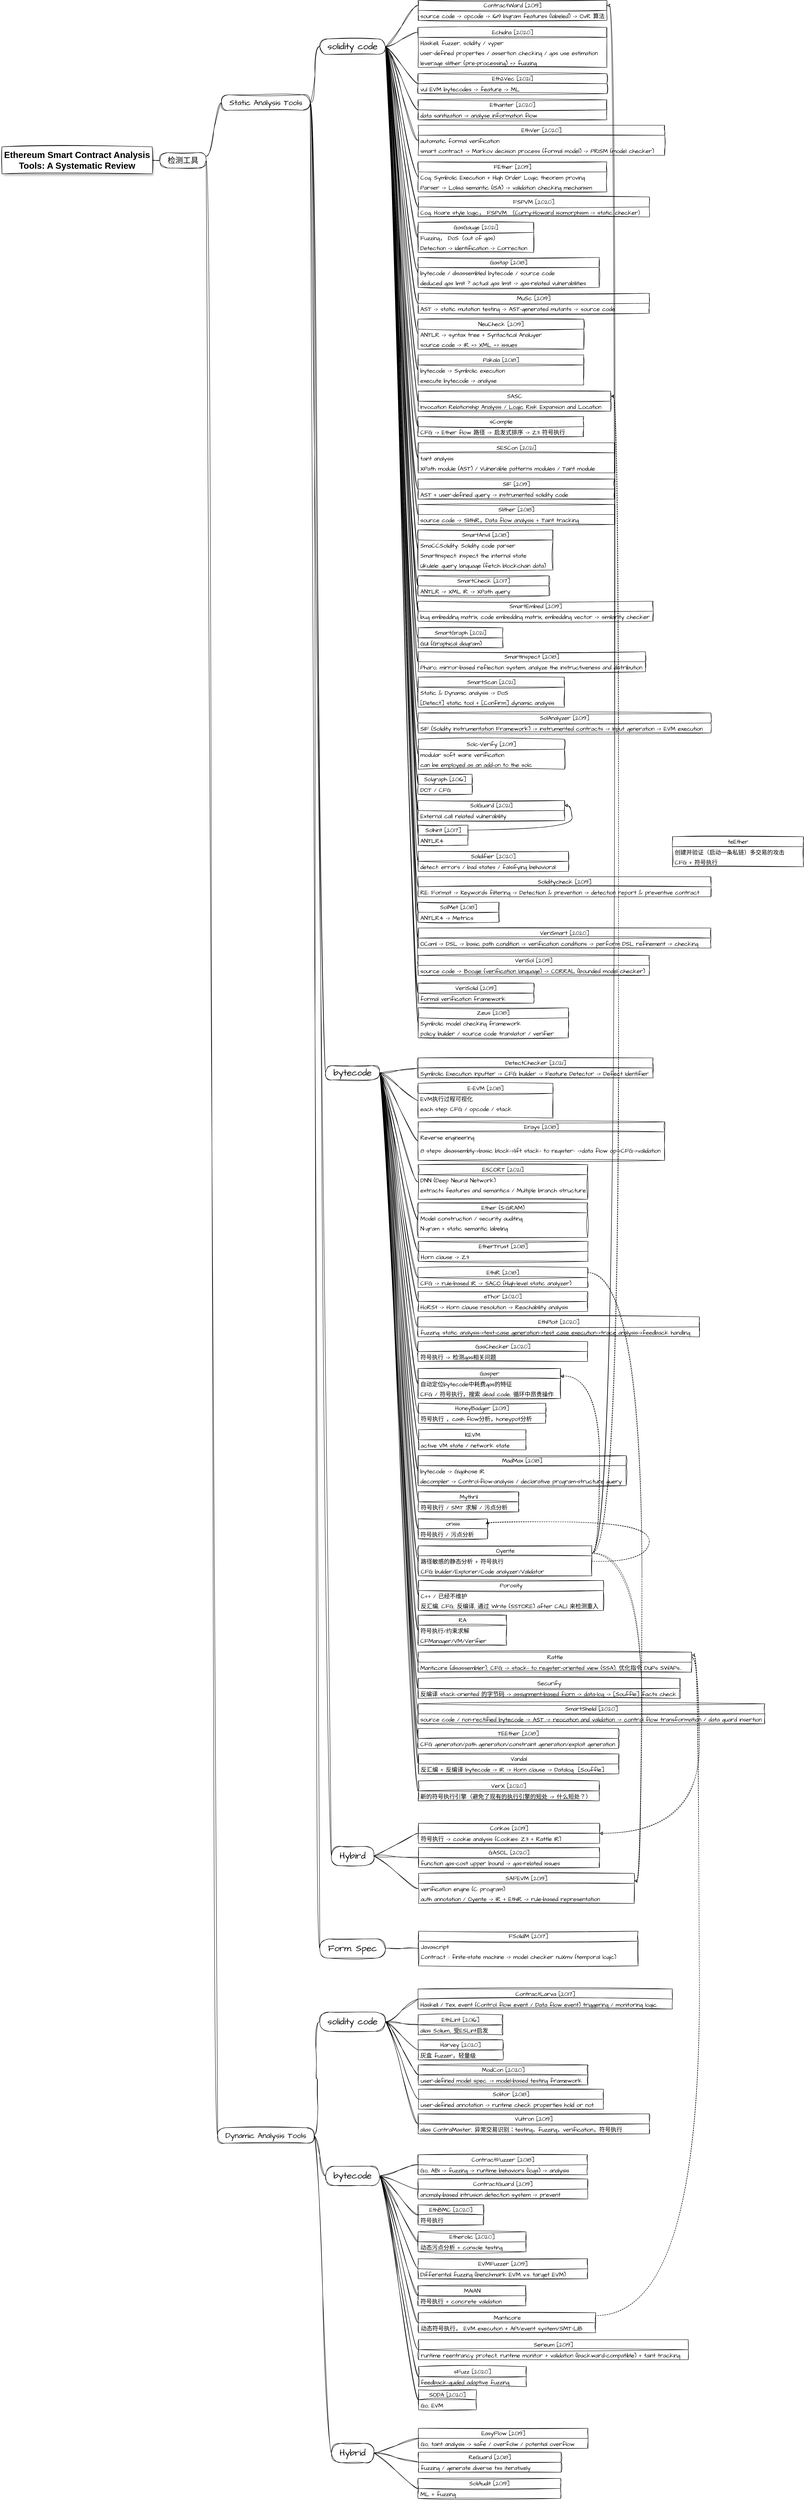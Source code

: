 <mxfile version="20.8.11" type="github">
  <diagram id="PsIuzYxoiyNL7r7my2S0" name="Page-1">
    <mxGraphModel dx="2021" dy="2251" grid="1" gridSize="10" guides="1" tooltips="1" connect="1" arrows="1" fold="1" page="1" pageScale="1" pageWidth="827" pageHeight="1169" math="0" shadow="0">
      <root>
        <mxCell id="0" />
        <mxCell id="1" parent="0" />
        <UserObject label="&lt;b&gt;&lt;font style=&quot;font-size: 23px;&quot;&gt;Ethereum Smart Contract Analysis Tools: A Systematic Review&lt;/font&gt;&lt;/b&gt;" treeRoot="1" tooltip="" id="FsfKpgWaojZNzxGTEw7e-4">
          <mxCell style="whiteSpace=wrap;html=1;align=center;treeFolding=1;treeMoving=1;newEdgeStyle={&quot;edgeStyle&quot;:&quot;elbowEdgeStyle&quot;,&quot;startArrow&quot;:&quot;none&quot;,&quot;endArrow&quot;:&quot;none&quot;};sketch=1;curveFitting=1;jiggle=2;connectable=1;shadow=1;" parent="1" vertex="1">
            <mxGeometry x="-60" y="520" width="390" height="70" as="geometry" />
          </mxCell>
        </UserObject>
        <mxCell id="Pf5QrXuD5kadsl43VLDo-1" value="检测工具" style="whiteSpace=wrap;html=1;rounded=1;arcSize=50;align=center;verticalAlign=middle;strokeWidth=1;autosize=1;spacing=4;treeFolding=1;treeMoving=1;newEdgeStyle={&quot;edgeStyle&quot;:&quot;entityRelationEdgeStyle&quot;,&quot;startArrow&quot;:&quot;none&quot;,&quot;endArrow&quot;:&quot;none&quot;,&quot;segment&quot;:10,&quot;curved&quot;:1,&quot;sourcePerimeterSpacing&quot;:0,&quot;targetPerimeterSpacing&quot;:0};sketch=1;hachureGap=4;jiggle=2;curveFitting=1;fontFamily=Architects Daughter;fontSource=https%3A%2F%2Ffonts.googleapis.com%2Fcss%3Ffamily%3DArchitects%2BDaughter;fontSize=20;" parent="1" vertex="1">
          <mxGeometry x="350" y="535" width="120" height="40" as="geometry" />
        </mxCell>
        <mxCell id="Pf5QrXuD5kadsl43VLDo-2" value="" style="edgeStyle=entityRelationEdgeStyle;startArrow=none;endArrow=none;segment=10;curved=1;sourcePerimeterSpacing=0;targetPerimeterSpacing=0;rounded=0;sketch=1;hachureGap=4;jiggle=2;curveFitting=1;fontFamily=Architects Daughter;fontSource=https%3A%2F%2Ffonts.googleapis.com%2Fcss%3Ffamily%3DArchitects%2BDaughter;fontSize=16;exitX=1;exitY=0.5;exitDx=0;exitDy=0;entryX=0;entryY=0.5;entryDx=0;entryDy=0;" parent="1" source="FsfKpgWaojZNzxGTEw7e-4" target="Pf5QrXuD5kadsl43VLDo-1" edge="1">
          <mxGeometry relative="1" as="geometry">
            <mxPoint x="343" y="690" as="sourcePoint" />
          </mxGeometry>
        </mxCell>
        <mxCell id="w12YETO280nEEf4Xzbwr-92" style="edgeStyle=orthogonalEdgeStyle;curved=1;rounded=0;sketch=1;hachureGap=4;jiggle=2;curveFitting=1;orthogonalLoop=1;jettySize=auto;html=1;exitX=1;exitY=0.25;exitDx=0;exitDy=0;entryX=1;entryY=0.25;entryDx=0;entryDy=0;dashed=1;fontFamily=Architects Daughter;fontSource=https%3A%2F%2Ffonts.googleapis.com%2Fcss%3Ffamily%3DArchitects%2BDaughter;fontSize=15;" parent="1" source="fxbDy1ibW6kGdzGHHLoZ-4" target="w12YETO280nEEf4Xzbwr-90" edge="1">
          <mxGeometry relative="1" as="geometry" />
        </mxCell>
        <mxCell id="w12YETO280nEEf4Xzbwr-100" style="edgeStyle=orthogonalEdgeStyle;curved=1;rounded=0;sketch=1;hachureGap=4;jiggle=2;curveFitting=1;orthogonalLoop=1;jettySize=auto;html=1;exitX=1;exitY=0.25;exitDx=0;exitDy=0;entryX=1;entryY=0.25;entryDx=0;entryDy=0;dashed=1;fontFamily=Architects Daughter;fontSource=https%3A%2F%2Ffonts.googleapis.com%2Fcss%3Ffamily%3DArchitects%2BDaughter;fontSize=15;" parent="1" source="fxbDy1ibW6kGdzGHHLoZ-4" target="w12YETO280nEEf4Xzbwr-97" edge="1">
          <mxGeometry relative="1" as="geometry" />
        </mxCell>
        <mxCell id="5rN8XNfaSOIkx9MYs9f8-42" style="edgeStyle=orthogonalEdgeStyle;rounded=0;sketch=1;hachureGap=4;jiggle=2;curveFitting=1;orthogonalLoop=1;jettySize=auto;html=1;exitX=1;exitY=0.25;exitDx=0;exitDy=0;entryX=1;entryY=0.25;entryDx=0;entryDy=0;fontFamily=Architects Daughter;fontSource=https%3A%2F%2Ffonts.googleapis.com%2Fcss%3Ffamily%3DArchitects%2BDaughter;fontSize=23;curved=1;" parent="1" source="fxbDy1ibW6kGdzGHHLoZ-4" target="5rN8XNfaSOIkx9MYs9f8-4" edge="1">
          <mxGeometry relative="1" as="geometry" />
        </mxCell>
        <mxCell id="mrCYgZPG3HkM5a1C3Rm4-37" style="edgeStyle=orthogonalEdgeStyle;curved=1;rounded=0;sketch=1;hachureGap=4;jiggle=2;curveFitting=1;orthogonalLoop=1;jettySize=auto;html=1;exitX=1;exitY=0.25;exitDx=0;exitDy=0;entryX=1;entryY=0.25;entryDx=0;entryDy=0;dashed=1;fontFamily=Architects Daughter;fontSource=https%3A%2F%2Ffonts.googleapis.com%2Fcss%3Ffamily%3DArchitects%2BDaughter;fontSize=23;" edge="1" parent="1" source="fxbDy1ibW6kGdzGHHLoZ-4" target="mrCYgZPG3HkM5a1C3Rm4-34">
          <mxGeometry relative="1" as="geometry" />
        </mxCell>
        <mxCell id="fxbDy1ibW6kGdzGHHLoZ-4" value="Oyente" style="swimlane;fontStyle=0;childLayout=stackLayout;horizontal=1;startSize=26;fillColor=none;horizontalStack=0;resizeParent=1;resizeParentMax=0;resizeLast=0;collapsible=1;marginBottom=0;html=1;sketch=1;hachureGap=4;jiggle=2;curveFitting=1;fontFamily=Architects Daughter;fontSource=https%3A%2F%2Ffonts.googleapis.com%2Fcss%3Ffamily%3DArchitects%2BDaughter;fontSize=15;" parent="1" vertex="1">
          <mxGeometry x="1021" y="4150" width="450" height="78" as="geometry" />
        </mxCell>
        <mxCell id="fxbDy1ibW6kGdzGHHLoZ-5" value="路径敏感的静态分析 + 符号执行" style="text;strokeColor=none;fillColor=none;align=left;verticalAlign=top;spacingLeft=4;spacingRight=4;overflow=hidden;rotatable=0;points=[[0,0.5],[1,0.5]];portConstraint=eastwest;whiteSpace=wrap;html=1;sketch=1;hachureGap=4;jiggle=2;curveFitting=1;fontFamily=Architects Daughter;fontSource=https%3A%2F%2Ffonts.googleapis.com%2Fcss%3Ffamily%3DArchitects%2BDaughter;fontSize=15;" parent="fxbDy1ibW6kGdzGHHLoZ-4" vertex="1">
          <mxGeometry y="26" width="450" height="26" as="geometry" />
        </mxCell>
        <mxCell id="fxbDy1ibW6kGdzGHHLoZ-7" value="CFG builder/Explorer/Code analyzer/Validator" style="text;strokeColor=none;fillColor=none;align=left;verticalAlign=top;spacingLeft=4;spacingRight=4;overflow=hidden;rotatable=0;points=[[0,0.5],[1,0.5]];portConstraint=eastwest;whiteSpace=wrap;html=1;sketch=1;hachureGap=4;jiggle=2;curveFitting=1;fontFamily=Architects Daughter;fontSource=https%3A%2F%2Ffonts.googleapis.com%2Fcss%3Ffamily%3DArchitects%2BDaughter;fontSize=15;" parent="fxbDy1ibW6kGdzGHHLoZ-4" vertex="1">
          <mxGeometry y="52" width="450" height="26" as="geometry" />
        </mxCell>
        <mxCell id="fxbDy1ibW6kGdzGHHLoZ-42" value="Securify" style="swimlane;fontStyle=0;childLayout=stackLayout;horizontal=1;startSize=26;fillColor=none;horizontalStack=0;resizeParent=1;resizeParentMax=0;resizeLast=0;collapsible=1;marginBottom=0;html=1;sketch=1;hachureGap=4;jiggle=2;curveFitting=1;fontFamily=Architects Daughter;fontSource=https%3A%2F%2Ffonts.googleapis.com%2Fcss%3Ffamily%3DArchitects%2BDaughter;fontSize=15;" parent="1" vertex="1">
          <mxGeometry x="1020" y="4494" width="680" height="52" as="geometry" />
        </mxCell>
        <mxCell id="fxbDy1ibW6kGdzGHHLoZ-43" value="反编译 stack-oriented 的字节码 -&amp;gt; assignment-based fiorn -&amp;gt; data-log -&amp;gt; [Souffle] facts check" style="text;strokeColor=none;fillColor=none;align=left;verticalAlign=top;spacingLeft=4;spacingRight=4;overflow=hidden;rotatable=0;points=[[0,0.5],[1,0.5]];portConstraint=eastwest;whiteSpace=wrap;html=1;sketch=1;hachureGap=4;jiggle=2;curveFitting=1;fontFamily=Architects Daughter;fontSource=https%3A%2F%2Ffonts.googleapis.com%2Fcss%3Ffamily%3DArchitects%2BDaughter;fontSize=15;" parent="fxbDy1ibW6kGdzGHHLoZ-42" vertex="1">
          <mxGeometry y="26" width="680" height="26" as="geometry" />
        </mxCell>
        <mxCell id="w12YETO280nEEf4Xzbwr-5" value="Static Analysis Tools" style="whiteSpace=wrap;html=1;rounded=1;arcSize=50;align=center;verticalAlign=middle;strokeWidth=1;autosize=1;spacing=4;treeFolding=1;treeMoving=1;newEdgeStyle={&quot;edgeStyle&quot;:&quot;entityRelationEdgeStyle&quot;,&quot;startArrow&quot;:&quot;none&quot;,&quot;endArrow&quot;:&quot;none&quot;,&quot;segment&quot;:10,&quot;curved&quot;:1,&quot;sourcePerimeterSpacing&quot;:0,&quot;targetPerimeterSpacing&quot;:0};sketch=1;hachureGap=4;jiggle=2;curveFitting=1;fontFamily=Architects Daughter;fontSource=https%3A%2F%2Ffonts.googleapis.com%2Fcss%3Ffamily%3DArchitects%2BDaughter;fontSize=20;" parent="1" vertex="1">
          <mxGeometry x="510" y="385" width="230" height="40" as="geometry" />
        </mxCell>
        <mxCell id="w12YETO280nEEf4Xzbwr-6" value="" style="edgeStyle=entityRelationEdgeStyle;startArrow=none;endArrow=none;segment=10;curved=1;sourcePerimeterSpacing=0;targetPerimeterSpacing=0;rounded=0;sketch=1;hachureGap=4;jiggle=2;curveFitting=1;fontFamily=Architects Daughter;fontSource=https%3A%2F%2Ffonts.googleapis.com%2Fcss%3Ffamily%3DArchitects%2BDaughter;fontSize=16;exitX=1;exitY=0.25;exitDx=0;exitDy=0;" parent="1" source="Pf5QrXuD5kadsl43VLDo-1" target="w12YETO280nEEf4Xzbwr-5" edge="1">
          <mxGeometry relative="1" as="geometry">
            <mxPoint x="560" y="625" as="sourcePoint" />
          </mxGeometry>
        </mxCell>
        <mxCell id="w12YETO280nEEf4Xzbwr-7" value="Dynamic Analysis Tools" style="whiteSpace=wrap;html=1;rounded=1;arcSize=50;align=center;verticalAlign=middle;strokeWidth=1;autosize=1;spacing=4;treeFolding=1;treeMoving=1;newEdgeStyle={&quot;edgeStyle&quot;:&quot;entityRelationEdgeStyle&quot;,&quot;startArrow&quot;:&quot;none&quot;,&quot;endArrow&quot;:&quot;none&quot;,&quot;segment&quot;:10,&quot;curved&quot;:1,&quot;sourcePerimeterSpacing&quot;:0,&quot;targetPerimeterSpacing&quot;:0};sketch=1;hachureGap=4;jiggle=2;curveFitting=1;fontFamily=Architects Daughter;fontSource=https%3A%2F%2Ffonts.googleapis.com%2Fcss%3Ffamily%3DArchitects%2BDaughter;fontSize=20;" parent="1" vertex="1">
          <mxGeometry x="500" y="5660" width="250" height="40" as="geometry" />
        </mxCell>
        <mxCell id="w12YETO280nEEf4Xzbwr-8" value="" style="edgeStyle=entityRelationEdgeStyle;startArrow=none;endArrow=none;segment=10;curved=1;sourcePerimeterSpacing=0;targetPerimeterSpacing=0;rounded=0;sketch=1;hachureGap=4;jiggle=2;curveFitting=1;fontFamily=Architects Daughter;fontSource=https%3A%2F%2Ffonts.googleapis.com%2Fcss%3Ffamily%3DArchitects%2BDaughter;fontSize=16;exitX=1;exitY=0.5;exitDx=0;exitDy=0;" parent="1" source="Pf5QrXuD5kadsl43VLDo-1" target="w12YETO280nEEf4Xzbwr-7" edge="1">
          <mxGeometry relative="1" as="geometry">
            <mxPoint x="430" y="767" as="sourcePoint" />
          </mxGeometry>
        </mxCell>
        <mxCell id="w12YETO280nEEf4Xzbwr-11" value="EthLint [2016]" style="swimlane;fontStyle=0;childLayout=stackLayout;horizontal=1;startSize=26;fillColor=none;horizontalStack=0;resizeParent=1;resizeParentMax=0;resizeLast=0;collapsible=1;marginBottom=0;html=1;sketch=1;hachureGap=4;jiggle=2;curveFitting=1;fontFamily=Architects Daughter;fontSource=https%3A%2F%2Ffonts.googleapis.com%2Fcss%3Ffamily%3DArchitects%2BDaughter;fontSize=15;" parent="1" vertex="1">
          <mxGeometry x="1020" y="5367" width="220" height="52" as="geometry" />
        </mxCell>
        <mxCell id="w12YETO280nEEf4Xzbwr-12" value="alias Solium., 受ESLint启发" style="text;strokeColor=none;fillColor=none;align=left;verticalAlign=top;spacingLeft=4;spacingRight=4;overflow=hidden;rotatable=0;points=[[0,0.5],[1,0.5]];portConstraint=eastwest;whiteSpace=wrap;html=1;sketch=1;hachureGap=4;jiggle=2;curveFitting=1;fontFamily=Architects Daughter;fontSource=https%3A%2F%2Ffonts.googleapis.com%2Fcss%3Ffamily%3DArchitects%2BDaughter;fontSize=15;" parent="w12YETO280nEEf4Xzbwr-11" vertex="1">
          <mxGeometry y="26" width="220" height="26" as="geometry" />
        </mxCell>
        <mxCell id="w12YETO280nEEf4Xzbwr-15" value="E-EVM [2018]" style="swimlane;fontStyle=0;childLayout=stackLayout;horizontal=1;startSize=26;fillColor=none;horizontalStack=0;resizeParent=1;resizeParentMax=0;resizeLast=0;collapsible=1;marginBottom=0;html=1;sketch=1;hachureGap=4;jiggle=2;curveFitting=1;fontFamily=Architects Daughter;fontSource=https%3A%2F%2Ffonts.googleapis.com%2Fcss%3Ffamily%3DArchitects%2BDaughter;fontSize=15;" parent="1" vertex="1">
          <mxGeometry x="1020" y="2950" width="350" height="90" as="geometry" />
        </mxCell>
        <mxCell id="w12YETO280nEEf4Xzbwr-16" value="EVM执行过程可视化" style="text;strokeColor=none;fillColor=none;align=left;verticalAlign=top;spacingLeft=4;spacingRight=4;overflow=hidden;rotatable=0;points=[[0,0.5],[1,0.5]];portConstraint=eastwest;whiteSpace=wrap;html=1;sketch=1;hachureGap=4;jiggle=2;curveFitting=1;fontFamily=Architects Daughter;fontSource=https%3A%2F%2Ffonts.googleapis.com%2Fcss%3Ffamily%3DArchitects%2BDaughter;fontSize=15;" parent="w12YETO280nEEf4Xzbwr-15" vertex="1">
          <mxGeometry y="26" width="350" height="26" as="geometry" />
        </mxCell>
        <mxCell id="w12YETO280nEEf4Xzbwr-17" value="each step: CFG / opcode / stack" style="text;strokeColor=none;fillColor=none;align=left;verticalAlign=top;spacingLeft=4;spacingRight=4;overflow=hidden;rotatable=0;points=[[0,0.5],[1,0.5]];portConstraint=eastwest;whiteSpace=wrap;html=1;sketch=1;hachureGap=4;jiggle=2;curveFitting=1;fontFamily=Architects Daughter;fontSource=https%3A%2F%2Ffonts.googleapis.com%2Fcss%3Ffamily%3DArchitects%2BDaughter;fontSize=15;" parent="w12YETO280nEEf4Xzbwr-15" vertex="1">
          <mxGeometry y="52" width="350" height="38" as="geometry" />
        </mxCell>
        <mxCell id="w12YETO280nEEf4Xzbwr-18" value="Erays [2018]" style="swimlane;fontStyle=0;childLayout=stackLayout;horizontal=1;startSize=26;fillColor=none;horizontalStack=0;resizeParent=1;resizeParentMax=0;resizeLast=0;collapsible=1;marginBottom=0;html=1;sketch=1;hachureGap=4;jiggle=2;curveFitting=1;fontFamily=Architects Daughter;fontSource=https%3A%2F%2Ffonts.googleapis.com%2Fcss%3Ffamily%3DArchitects%2BDaughter;fontSize=15;" parent="1" vertex="1">
          <mxGeometry x="1020" y="3050" width="640" height="100" as="geometry" />
        </mxCell>
        <mxCell id="w12YETO280nEEf4Xzbwr-20" value="Reverse engineering" style="text;strokeColor=none;fillColor=none;align=left;verticalAlign=top;spacingLeft=4;spacingRight=4;overflow=hidden;rotatable=0;points=[[0,0.5],[1,0.5]];portConstraint=eastwest;whiteSpace=wrap;html=1;sketch=1;hachureGap=4;jiggle=2;curveFitting=1;fontFamily=Architects Daughter;fontSource=https%3A%2F%2Ffonts.googleapis.com%2Fcss%3Ffamily%3DArchitects%2BDaughter;fontSize=15;" parent="w12YETO280nEEf4Xzbwr-18" vertex="1">
          <mxGeometry y="26" width="640" height="34" as="geometry" />
        </mxCell>
        <mxCell id="5rN8XNfaSOIkx9MYs9f8-145" value="8 steps: disassembly-&amp;gt;basic block-&amp;gt;lift stack- to register- -&amp;gt;data flow op-&amp;gt;CFG-&amp;gt;validation" style="text;strokeColor=none;fillColor=none;align=left;verticalAlign=top;spacingLeft=4;spacingRight=4;overflow=hidden;rotatable=0;points=[[0,0.5],[1,0.5]];portConstraint=eastwest;whiteSpace=wrap;html=1;sketch=1;hachureGap=4;jiggle=2;curveFitting=1;fontFamily=Architects Daughter;fontSource=https%3A%2F%2Ffonts.googleapis.com%2Fcss%3Ffamily%3DArchitects%2BDaughter;fontSize=15;" parent="w12YETO280nEEf4Xzbwr-18" vertex="1">
          <mxGeometry y="60" width="640" height="40" as="geometry" />
        </mxCell>
        <mxCell id="w12YETO280nEEf4Xzbwr-28" value="FSolidM [2017]" style="swimlane;fontStyle=0;childLayout=stackLayout;horizontal=1;startSize=26;fillColor=none;horizontalStack=0;resizeParent=1;resizeParentMax=0;resizeLast=0;collapsible=1;marginBottom=0;html=1;sketch=1;hachureGap=4;jiggle=2;curveFitting=1;fontFamily=Architects Daughter;fontSource=https%3A%2F%2Ffonts.googleapis.com%2Fcss%3Ffamily%3DArchitects%2BDaughter;fontSize=15;" parent="1" vertex="1">
          <mxGeometry x="1021" y="5150" width="570" height="90" as="geometry" />
        </mxCell>
        <mxCell id="w12YETO280nEEf4Xzbwr-29" value="Javascript" style="text;strokeColor=none;fillColor=none;align=left;verticalAlign=top;spacingLeft=4;spacingRight=4;overflow=hidden;rotatable=0;points=[[0,0.5],[1,0.5]];portConstraint=eastwest;whiteSpace=wrap;html=1;sketch=1;hachureGap=4;jiggle=2;curveFitting=1;fontFamily=Architects Daughter;fontSource=https%3A%2F%2Ffonts.googleapis.com%2Fcss%3Ffamily%3DArchitects%2BDaughter;fontSize=15;" parent="w12YETO280nEEf4Xzbwr-28" vertex="1">
          <mxGeometry y="26" width="570" height="26" as="geometry" />
        </mxCell>
        <mxCell id="w12YETO280nEEf4Xzbwr-30" value="Contract :: finite-state machine -&amp;gt; model checker nuXmv (temporal logic)" style="text;strokeColor=none;fillColor=none;align=left;verticalAlign=top;spacingLeft=4;spacingRight=4;overflow=hidden;rotatable=0;points=[[0,0.5],[1,0.5]];portConstraint=eastwest;whiteSpace=wrap;html=1;sketch=1;hachureGap=4;jiggle=2;curveFitting=1;fontFamily=Architects Daughter;fontSource=https%3A%2F%2Ffonts.googleapis.com%2Fcss%3Ffamily%3DArchitects%2BDaughter;fontSize=15;" parent="w12YETO280nEEf4Xzbwr-28" vertex="1">
          <mxGeometry y="52" width="570" height="38" as="geometry" />
        </mxCell>
        <mxCell id="w12YETO280nEEf4Xzbwr-31" value="KEVM" style="swimlane;fontStyle=0;childLayout=stackLayout;horizontal=1;startSize=26;fillColor=none;horizontalStack=0;resizeParent=1;resizeParentMax=0;resizeLast=0;collapsible=1;marginBottom=0;html=1;sketch=1;hachureGap=4;jiggle=2;curveFitting=1;fontFamily=Architects Daughter;fontSource=https%3A%2F%2Ffonts.googleapis.com%2Fcss%3Ffamily%3DArchitects%2BDaughter;fontSize=15;" parent="1" vertex="1">
          <mxGeometry x="1021" y="3849" width="279" height="52" as="geometry" />
        </mxCell>
        <mxCell id="w12YETO280nEEf4Xzbwr-32" value="active VM state / network state" style="text;strokeColor=none;fillColor=none;align=left;verticalAlign=top;spacingLeft=4;spacingRight=4;overflow=hidden;rotatable=0;points=[[0,0.5],[1,0.5]];portConstraint=eastwest;whiteSpace=wrap;html=1;sketch=1;hachureGap=4;jiggle=2;curveFitting=1;fontFamily=Architects Daughter;fontSource=https%3A%2F%2Ffonts.googleapis.com%2Fcss%3Ffamily%3DArchitects%2BDaughter;fontSize=15;" parent="w12YETO280nEEf4Xzbwr-31" vertex="1">
          <mxGeometry y="26" width="279" height="26" as="geometry" />
        </mxCell>
        <mxCell id="5rN8XNfaSOIkx9MYs9f8-167" style="edgeStyle=orthogonalEdgeStyle;curved=1;rounded=0;sketch=1;hachureGap=4;jiggle=2;curveFitting=1;orthogonalLoop=1;jettySize=auto;html=1;exitX=1;exitY=0.5;exitDx=0;exitDy=0;fontFamily=Architects Daughter;fontSource=https%3A%2F%2Ffonts.googleapis.com%2Fcss%3Ffamily%3DArchitects%2BDaughter;fontSize=23;" parent="w12YETO280nEEf4Xzbwr-31" source="w12YETO280nEEf4Xzbwr-32" target="w12YETO280nEEf4Xzbwr-32" edge="1">
          <mxGeometry relative="1" as="geometry" />
        </mxCell>
        <mxCell id="w12YETO280nEEf4Xzbwr-34" value="MAIAN" style="swimlane;fontStyle=0;childLayout=stackLayout;horizontal=1;startSize=26;fillColor=none;horizontalStack=0;resizeParent=1;resizeParentMax=0;resizeLast=0;collapsible=1;marginBottom=0;html=1;sketch=1;hachureGap=4;jiggle=2;curveFitting=1;fontFamily=Architects Daughter;fontSource=https%3A%2F%2Ffonts.googleapis.com%2Fcss%3Ffamily%3DArchitects%2BDaughter;fontSize=15;" parent="1" vertex="1">
          <mxGeometry x="1020" y="6070" width="280" height="52" as="geometry" />
        </mxCell>
        <mxCell id="w12YETO280nEEf4Xzbwr-35" value="符号执行 + concrete validation" style="text;strokeColor=none;fillColor=none;align=left;verticalAlign=top;spacingLeft=4;spacingRight=4;overflow=hidden;rotatable=0;points=[[0,0.5],[1,0.5]];portConstraint=eastwest;whiteSpace=wrap;html=1;sketch=1;hachureGap=4;jiggle=2;curveFitting=1;fontFamily=Architects Daughter;fontSource=https%3A%2F%2Ffonts.googleapis.com%2Fcss%3Ffamily%3DArchitects%2BDaughter;fontSize=15;" parent="w12YETO280nEEf4Xzbwr-34" vertex="1">
          <mxGeometry y="26" width="280" height="26" as="geometry" />
        </mxCell>
        <mxCell id="w12YETO280nEEf4Xzbwr-39" value="Manticore" style="swimlane;fontStyle=0;childLayout=stackLayout;horizontal=1;startSize=26;fillColor=none;horizontalStack=0;resizeParent=1;resizeParentMax=0;resizeLast=0;collapsible=1;marginBottom=0;html=1;sketch=1;hachureGap=4;jiggle=2;curveFitting=1;fontFamily=Architects Daughter;fontSource=https%3A%2F%2Ffonts.googleapis.com%2Fcss%3Ffamily%3DArchitects%2BDaughter;fontSize=15;" parent="1" vertex="1">
          <mxGeometry x="1021" y="6140" width="460" height="52" as="geometry" />
        </mxCell>
        <mxCell id="w12YETO280nEEf4Xzbwr-40" value="动态符号执行， EVM execution + API/event system/SMT-LIB" style="text;strokeColor=none;fillColor=none;align=left;verticalAlign=top;spacingLeft=4;spacingRight=4;overflow=hidden;rotatable=0;points=[[0,0.5],[1,0.5]];portConstraint=eastwest;whiteSpace=wrap;html=1;sketch=1;hachureGap=4;jiggle=2;curveFitting=1;fontFamily=Architects Daughter;fontSource=https%3A%2F%2Ffonts.googleapis.com%2Fcss%3Ffamily%3DArchitects%2BDaughter;fontSize=15;" parent="w12YETO280nEEf4Xzbwr-39" vertex="1">
          <mxGeometry y="26" width="460" height="26" as="geometry" />
        </mxCell>
        <mxCell id="w12YETO280nEEf4Xzbwr-42" value="Mythril" style="swimlane;fontStyle=0;childLayout=stackLayout;horizontal=1;startSize=26;fillColor=none;horizontalStack=0;resizeParent=1;resizeParentMax=0;resizeLast=0;collapsible=1;marginBottom=0;html=1;sketch=1;hachureGap=4;jiggle=2;curveFitting=1;fontFamily=Architects Daughter;fontSource=https%3A%2F%2Ffonts.googleapis.com%2Fcss%3Ffamily%3DArchitects%2BDaughter;fontSize=15;" parent="1" vertex="1">
          <mxGeometry x="1021" y="4010" width="260" height="52" as="geometry" />
        </mxCell>
        <mxCell id="w12YETO280nEEf4Xzbwr-43" value="符号执行 / SMT 求解 / 污点分析" style="text;strokeColor=none;fillColor=none;align=left;verticalAlign=top;spacingLeft=4;spacingRight=4;overflow=hidden;rotatable=0;points=[[0,0.5],[1,0.5]];portConstraint=eastwest;whiteSpace=wrap;html=1;sketch=1;hachureGap=4;jiggle=2;curveFitting=1;fontFamily=Architects Daughter;fontSource=https%3A%2F%2Ffonts.googleapis.com%2Fcss%3Ffamily%3DArchitects%2BDaughter;fontSize=15;" parent="w12YETO280nEEf4Xzbwr-42" vertex="1">
          <mxGeometry y="26" width="260" height="26" as="geometry" />
        </mxCell>
        <mxCell id="Pf5QrXuD5kadsl43VLDo-129" value="orisis" style="swimlane;fontStyle=0;childLayout=stackLayout;horizontal=1;startSize=26;fillColor=none;horizontalStack=0;resizeParent=1;resizeParentMax=0;resizeLast=0;collapsible=1;marginBottom=0;html=1;sketch=1;hachureGap=4;jiggle=2;curveFitting=1;fontFamily=Architects Daughter;fontSource=https%3A%2F%2Ffonts.googleapis.com%2Fcss%3Ffamily%3DArchitects%2BDaughter;fontSize=15;" parent="1" vertex="1">
          <mxGeometry x="1020" y="4080" width="180" height="52" as="geometry" />
        </mxCell>
        <mxCell id="Pf5QrXuD5kadsl43VLDo-130" value="符号执行 / 污点分析" style="text;strokeColor=none;fillColor=none;align=left;verticalAlign=top;spacingLeft=4;spacingRight=4;overflow=hidden;rotatable=0;points=[[0,0.5],[1,0.5]];portConstraint=eastwest;whiteSpace=wrap;html=1;sketch=1;hachureGap=4;jiggle=2;curveFitting=1;fontFamily=Architects Daughter;fontSource=https%3A%2F%2Ffonts.googleapis.com%2Fcss%3Ffamily%3DArchitects%2BDaughter;fontSize=15;" parent="Pf5QrXuD5kadsl43VLDo-129" vertex="1">
          <mxGeometry y="26" width="180" height="26" as="geometry" />
        </mxCell>
        <mxCell id="w12YETO280nEEf4Xzbwr-46" style="edgeStyle=orthogonalEdgeStyle;rounded=0;sketch=1;hachureGap=4;jiggle=2;curveFitting=1;orthogonalLoop=1;jettySize=auto;html=1;entryX=0.998;entryY=0.103;entryDx=0;entryDy=0;fontFamily=Architects Daughter;fontSource=https%3A%2F%2Ffonts.googleapis.com%2Fcss%3Ffamily%3DArchitects%2BDaughter;fontSize=16;curved=1;dashed=1;entryPerimeter=0;" parent="1" target="Pf5QrXuD5kadsl43VLDo-129" edge="1">
          <mxGeometry relative="1" as="geometry">
            <mxPoint x="1470" y="4190" as="sourcePoint" />
            <mxPoint x="1640" y="3792.5" as="targetPoint" />
            <Array as="points">
              <mxPoint x="1620" y="4190" />
              <mxPoint x="1620" y="4088" />
            </Array>
          </mxGeometry>
        </mxCell>
        <mxCell id="w12YETO280nEEf4Xzbwr-49" value="Porosity" style="swimlane;fontStyle=0;childLayout=stackLayout;horizontal=1;startSize=26;fillColor=none;horizontalStack=0;resizeParent=1;resizeParentMax=0;resizeLast=0;collapsible=1;marginBottom=0;html=1;sketch=1;hachureGap=4;jiggle=2;curveFitting=1;fontFamily=Architects Daughter;fontSource=https%3A%2F%2Ffonts.googleapis.com%2Fcss%3Ffamily%3DArchitects%2BDaughter;fontSize=15;" parent="1" vertex="1">
          <mxGeometry x="1021" y="4240" width="480" height="78" as="geometry" />
        </mxCell>
        <mxCell id="w12YETO280nEEf4Xzbwr-50" value="C++ / 已经不维护" style="text;strokeColor=none;fillColor=none;align=left;verticalAlign=top;spacingLeft=4;spacingRight=4;overflow=hidden;rotatable=0;points=[[0,0.5],[1,0.5]];portConstraint=eastwest;whiteSpace=wrap;html=1;sketch=1;hachureGap=4;jiggle=2;curveFitting=1;fontFamily=Architects Daughter;fontSource=https%3A%2F%2Ffonts.googleapis.com%2Fcss%3Ffamily%3DArchitects%2BDaughter;fontSize=15;" parent="w12YETO280nEEf4Xzbwr-49" vertex="1">
          <mxGeometry y="26" width="480" height="26" as="geometry" />
        </mxCell>
        <mxCell id="w12YETO280nEEf4Xzbwr-51" value="反汇编, CFG, 反编译, 通过 Write (SSTORE) after CALl 来检测重入" style="text;strokeColor=none;fillColor=none;align=left;verticalAlign=top;spacingLeft=4;spacingRight=4;overflow=hidden;rotatable=0;points=[[0,0.5],[1,0.5]];portConstraint=eastwest;whiteSpace=wrap;html=1;sketch=1;hachureGap=4;jiggle=2;curveFitting=1;fontFamily=Architects Daughter;fontSource=https%3A%2F%2Ffonts.googleapis.com%2Fcss%3Ffamily%3DArchitects%2BDaughter;fontSize=15;" parent="w12YETO280nEEf4Xzbwr-49" vertex="1">
          <mxGeometry y="52" width="480" height="26" as="geometry" />
        </mxCell>
        <mxCell id="mrCYgZPG3HkM5a1C3Rm4-30" style="edgeStyle=orthogonalEdgeStyle;curved=1;rounded=0;sketch=1;hachureGap=4;jiggle=2;curveFitting=1;orthogonalLoop=1;jettySize=auto;html=1;exitX=1;exitY=0.25;exitDx=0;exitDy=0;entryX=1;entryY=0.5;entryDx=0;entryDy=0;fontFamily=Architects Daughter;fontSource=https%3A%2F%2Ffonts.googleapis.com%2Fcss%3Ffamily%3DArchitects%2BDaughter;fontSize=23;dashed=1;" edge="1" parent="1" source="w12YETO280nEEf4Xzbwr-52" target="mrCYgZPG3HkM5a1C3Rm4-28">
          <mxGeometry relative="1" as="geometry" />
        </mxCell>
        <mxCell id="w12YETO280nEEf4Xzbwr-52" value="Rattle" style="swimlane;fontStyle=0;childLayout=stackLayout;horizontal=1;startSize=26;fillColor=none;horizontalStack=0;resizeParent=1;resizeParentMax=0;resizeLast=0;collapsible=1;marginBottom=0;html=1;sketch=1;hachureGap=4;jiggle=2;curveFitting=1;fontFamily=Architects Daughter;fontSource=https%3A%2F%2Ffonts.googleapis.com%2Fcss%3Ffamily%3DArchitects%2BDaughter;fontSize=15;" parent="1" vertex="1">
          <mxGeometry x="1020" y="4426" width="710" height="52" as="geometry" />
        </mxCell>
        <mxCell id="w12YETO280nEEf4Xzbwr-54" value="Manticore (disassembler), CFG -&amp;gt; stack- to register-oriented view (SSA), 优化指令 DUPs SWAPs..." style="text;strokeColor=none;fillColor=none;align=left;verticalAlign=top;spacingLeft=4;spacingRight=4;overflow=hidden;rotatable=0;points=[[0,0.5],[1,0.5]];portConstraint=eastwest;whiteSpace=wrap;html=1;sketch=1;hachureGap=4;jiggle=2;curveFitting=1;fontFamily=Architects Daughter;fontSource=https%3A%2F%2Ffonts.googleapis.com%2Fcss%3Ffamily%3DArchitects%2BDaughter;fontSize=15;" parent="w12YETO280nEEf4Xzbwr-52" vertex="1">
          <mxGeometry y="26" width="710" height="26" as="geometry" />
        </mxCell>
        <mxCell id="w12YETO280nEEf4Xzbwr-60" value="" style="edgeStyle=orthogonalEdgeStyle;orthogonalLoop=1;jettySize=auto;html=1;rounded=0;dashed=1;sketch=1;hachureGap=4;jiggle=2;curveFitting=1;fontFamily=Architects Daughter;fontSource=https%3A%2F%2Ffonts.googleapis.com%2Fcss%3Ffamily%3DArchitects%2BDaughter;fontSize=15;curved=1;exitX=0.998;exitY=0.144;exitDx=0;exitDy=0;exitPerimeter=0;entryX=1;entryY=0.141;entryDx=0;entryDy=0;entryPerimeter=0;" parent="1" source="w12YETO280nEEf4Xzbwr-39" target="w12YETO280nEEf4Xzbwr-52" edge="1">
          <mxGeometry width="80" relative="1" as="geometry">
            <mxPoint x="2050" y="1160" as="sourcePoint" />
            <mxPoint x="2300" y="1500" as="targetPoint" />
          </mxGeometry>
        </mxCell>
        <mxCell id="w12YETO280nEEf4Xzbwr-67" value="Vandal" style="swimlane;fontStyle=0;childLayout=stackLayout;horizontal=1;startSize=26;fillColor=none;horizontalStack=0;resizeParent=1;resizeParentMax=0;resizeLast=0;collapsible=1;marginBottom=0;html=1;sketch=1;hachureGap=4;jiggle=2;curveFitting=1;fontFamily=Architects Daughter;fontSource=https%3A%2F%2Ffonts.googleapis.com%2Fcss%3Ffamily%3DArchitects%2BDaughter;fontSize=15;" parent="1" vertex="1">
          <mxGeometry x="1021" y="4690" width="520" height="52" as="geometry">
            <mxRectangle x="890" y="575" width="70" height="30" as="alternateBounds" />
          </mxGeometry>
        </mxCell>
        <mxCell id="w12YETO280nEEf4Xzbwr-68" value="反汇编 + 反编译 bytecode -&amp;gt; IR -&amp;gt; Horn clause -&amp;gt; Datalog&amp;nbsp; [Souffle]" style="text;strokeColor=none;fillColor=none;align=left;verticalAlign=top;spacingLeft=4;spacingRight=4;overflow=hidden;rotatable=0;points=[[0,0.5],[1,0.5]];portConstraint=eastwest;whiteSpace=wrap;html=1;sketch=1;hachureGap=4;jiggle=2;curveFitting=1;fontFamily=Architects Daughter;fontSource=https%3A%2F%2Ffonts.googleapis.com%2Fcss%3Ffamily%3DArchitects%2BDaughter;fontSize=15;" parent="w12YETO280nEEf4Xzbwr-67" vertex="1">
          <mxGeometry y="26" width="520" height="26" as="geometry" />
        </mxCell>
        <mxCell id="w12YETO280nEEf4Xzbwr-90" value="Gasper" style="swimlane;fontStyle=0;childLayout=stackLayout;horizontal=1;startSize=26;fillColor=none;horizontalStack=0;resizeParent=1;resizeParentMax=0;resizeLast=0;collapsible=1;marginBottom=0;html=1;sketch=1;hachureGap=4;jiggle=2;curveFitting=1;fontFamily=Architects Daughter;fontSource=https%3A%2F%2Ffonts.googleapis.com%2Fcss%3Ffamily%3DArchitects%2BDaughter;fontSize=15;" parent="1" vertex="1">
          <mxGeometry x="1020" y="3690" width="370" height="78" as="geometry">
            <mxRectangle x="890" y="575" width="70" height="30" as="alternateBounds" />
          </mxGeometry>
        </mxCell>
        <mxCell id="w12YETO280nEEf4Xzbwr-91" value="自动定位bytecode中耗费gas的特征" style="text;strokeColor=none;fillColor=none;align=left;verticalAlign=top;spacingLeft=4;spacingRight=4;overflow=hidden;rotatable=0;points=[[0,0.5],[1,0.5]];portConstraint=eastwest;whiteSpace=wrap;html=1;sketch=1;hachureGap=4;jiggle=2;curveFitting=1;fontFamily=Architects Daughter;fontSource=https%3A%2F%2Ffonts.googleapis.com%2Fcss%3Ffamily%3DArchitects%2BDaughter;fontSize=15;" parent="w12YETO280nEEf4Xzbwr-90" vertex="1">
          <mxGeometry y="26" width="370" height="26" as="geometry" />
        </mxCell>
        <mxCell id="w12YETO280nEEf4Xzbwr-93" value="CFG / 符号执行，搜索 dead code, 循环中昂贵操作" style="text;strokeColor=none;fillColor=none;align=left;verticalAlign=top;spacingLeft=4;spacingRight=4;overflow=hidden;rotatable=0;points=[[0,0.5],[1,0.5]];portConstraint=eastwest;whiteSpace=wrap;html=1;sketch=1;hachureGap=4;jiggle=2;curveFitting=1;fontFamily=Architects Daughter;fontSource=https%3A%2F%2Ffonts.googleapis.com%2Fcss%3Ffamily%3DArchitects%2BDaughter;fontSize=15;" parent="w12YETO280nEEf4Xzbwr-90" vertex="1">
          <mxGeometry y="52" width="370" height="26" as="geometry" />
        </mxCell>
        <mxCell id="w12YETO280nEEf4Xzbwr-94" value="ReGuard [2018]" style="swimlane;fontStyle=0;childLayout=stackLayout;horizontal=1;startSize=26;fillColor=none;horizontalStack=0;resizeParent=1;resizeParentMax=0;resizeLast=0;collapsible=1;marginBottom=0;html=1;sketch=1;hachureGap=4;jiggle=2;curveFitting=1;fontFamily=Architects Daughter;fontSource=https%3A%2F%2Ffonts.googleapis.com%2Fcss%3Ffamily%3DArchitects%2BDaughter;fontSize=15;" parent="1" vertex="1">
          <mxGeometry x="1021" y="6502" width="370" height="52" as="geometry">
            <mxRectangle x="890" y="575" width="70" height="30" as="alternateBounds" />
          </mxGeometry>
        </mxCell>
        <mxCell id="w12YETO280nEEf4Xzbwr-95" value="fuzzing / generate diverse txs iteratively" style="text;strokeColor=none;fillColor=none;align=left;verticalAlign=top;spacingLeft=4;spacingRight=4;overflow=hidden;rotatable=0;points=[[0,0.5],[1,0.5]];portConstraint=eastwest;whiteSpace=wrap;html=1;sketch=1;hachureGap=4;jiggle=2;curveFitting=1;fontFamily=Architects Daughter;fontSource=https%3A%2F%2Ffonts.googleapis.com%2Fcss%3Ffamily%3DArchitects%2BDaughter;fontSize=15;" parent="w12YETO280nEEf4Xzbwr-94" vertex="1">
          <mxGeometry y="26" width="370" height="26" as="geometry" />
        </mxCell>
        <mxCell id="w12YETO280nEEf4Xzbwr-97" value="SASC" style="swimlane;fontStyle=0;childLayout=stackLayout;horizontal=1;startSize=26;fillColor=none;horizontalStack=0;resizeParent=1;resizeParentMax=0;resizeLast=0;collapsible=1;marginBottom=0;html=1;sketch=1;hachureGap=4;jiggle=2;curveFitting=1;fontFamily=Architects Daughter;fontSource=https%3A%2F%2Ffonts.googleapis.com%2Fcss%3Ffamily%3DArchitects%2BDaughter;fontSize=15;" parent="1" vertex="1">
          <mxGeometry x="1020" y="1154" width="500" height="52" as="geometry">
            <mxRectangle x="890" y="575" width="70" height="30" as="alternateBounds" />
          </mxGeometry>
        </mxCell>
        <mxCell id="w12YETO280nEEf4Xzbwr-98" value="Invocation Relationship Analysis / Logic Risk Expansion and Location" style="text;strokeColor=none;fillColor=none;align=left;verticalAlign=top;spacingLeft=4;spacingRight=4;overflow=hidden;rotatable=0;points=[[0,0.5],[1,0.5]];portConstraint=eastwest;whiteSpace=wrap;html=1;sketch=1;hachureGap=4;jiggle=2;curveFitting=1;fontFamily=Architects Daughter;fontSource=https%3A%2F%2Ffonts.googleapis.com%2Fcss%3Ffamily%3DArchitects%2BDaughter;fontSize=15;" parent="w12YETO280nEEf4Xzbwr-97" vertex="1">
          <mxGeometry y="26" width="500" height="26" as="geometry" />
        </mxCell>
        <mxCell id="w12YETO280nEEf4Xzbwr-101" value="sCompile" style="swimlane;fontStyle=0;childLayout=stackLayout;horizontal=1;startSize=26;fillColor=none;horizontalStack=0;resizeParent=1;resizeParentMax=0;resizeLast=0;collapsible=1;marginBottom=0;html=1;sketch=1;hachureGap=4;jiggle=2;curveFitting=1;fontFamily=Architects Daughter;fontSource=https%3A%2F%2Ffonts.googleapis.com%2Fcss%3Ffamily%3DArchitects%2BDaughter;fontSize=15;" parent="1" vertex="1">
          <mxGeometry x="1020" y="1220" width="430" height="52" as="geometry">
            <mxRectangle x="890" y="575" width="70" height="30" as="alternateBounds" />
          </mxGeometry>
        </mxCell>
        <mxCell id="w12YETO280nEEf4Xzbwr-102" value="CFG -&amp;gt; Ether flow 路径 -&amp;gt; 启发式排序 -&amp;gt; Z3 符号执行" style="text;strokeColor=none;fillColor=none;align=left;verticalAlign=top;spacingLeft=4;spacingRight=4;overflow=hidden;rotatable=0;points=[[0,0.5],[1,0.5]];portConstraint=eastwest;whiteSpace=wrap;html=1;sketch=1;hachureGap=4;jiggle=2;curveFitting=1;fontFamily=Architects Daughter;fontSource=https%3A%2F%2Ffonts.googleapis.com%2Fcss%3Ffamily%3DArchitects%2BDaughter;fontSize=15;" parent="w12YETO280nEEf4Xzbwr-101" vertex="1">
          <mxGeometry y="26" width="430" height="26" as="geometry" />
        </mxCell>
        <mxCell id="w12YETO280nEEf4Xzbwr-103" value="teEther" style="swimlane;fontStyle=0;childLayout=stackLayout;horizontal=1;startSize=26;fillColor=none;horizontalStack=0;resizeParent=1;resizeParentMax=0;resizeLast=0;collapsible=1;marginBottom=0;html=1;sketch=1;hachureGap=4;jiggle=2;curveFitting=1;fontFamily=Architects Daughter;fontSource=https%3A%2F%2Ffonts.googleapis.com%2Fcss%3Ffamily%3DArchitects%2BDaughter;fontSize=15;" parent="1" vertex="1">
          <mxGeometry x="1680" y="2310" width="340" height="78" as="geometry">
            <mxRectangle x="890" y="575" width="70" height="30" as="alternateBounds" />
          </mxGeometry>
        </mxCell>
        <mxCell id="w12YETO280nEEf4Xzbwr-104" value="创建并验证（启动一条私链）多交易的攻击" style="text;strokeColor=none;fillColor=none;align=left;verticalAlign=top;spacingLeft=4;spacingRight=4;overflow=hidden;rotatable=0;points=[[0,0.5],[1,0.5]];portConstraint=eastwest;whiteSpace=wrap;html=1;sketch=1;hachureGap=4;jiggle=2;curveFitting=1;fontFamily=Architects Daughter;fontSource=https%3A%2F%2Ffonts.googleapis.com%2Fcss%3Ffamily%3DArchitects%2BDaughter;fontSize=15;" parent="w12YETO280nEEf4Xzbwr-103" vertex="1">
          <mxGeometry y="26" width="340" height="26" as="geometry" />
        </mxCell>
        <mxCell id="w12YETO280nEEf4Xzbwr-105" value="CFG + 符号执行" style="text;strokeColor=none;fillColor=none;align=left;verticalAlign=top;spacingLeft=4;spacingRight=4;overflow=hidden;rotatable=0;points=[[0,0.5],[1,0.5]];portConstraint=eastwest;whiteSpace=wrap;html=1;sketch=1;hachureGap=4;jiggle=2;curveFitting=1;fontFamily=Architects Daughter;fontSource=https%3A%2F%2Ffonts.googleapis.com%2Fcss%3Ffamily%3DArchitects%2BDaughter;fontSize=15;" parent="w12YETO280nEEf4Xzbwr-103" vertex="1">
          <mxGeometry y="52" width="340" height="26" as="geometry" />
        </mxCell>
        <mxCell id="5rN8XNfaSOIkx9MYs9f8-107" style="edgeStyle=entityRelationEdgeStyle;curved=1;rounded=0;sketch=1;hachureGap=4;jiggle=2;curveFitting=1;orthogonalLoop=1;jettySize=auto;html=1;startArrow=none;endArrow=none;segment=10;sourcePerimeterSpacing=0;targetPerimeterSpacing=0;exitX=1;exitY=0.5;exitDx=0;exitDy=0;entryX=0;entryY=0.25;entryDx=0;entryDy=0;fontFamily=Architects Daughter;fontSource=https%3A%2F%2Ffonts.googleapis.com%2Fcss%3Ffamily%3DArchitects%2BDaughter;fontSize=23;" parent="1" source="5rN8XNfaSOIkx9MYs9f8-2" target="5rN8XNfaSOIkx9MYs9f8-4" edge="1">
          <mxGeometry relative="1" as="geometry" />
        </mxCell>
        <mxCell id="5rN8XNfaSOIkx9MYs9f8-108" style="edgeStyle=entityRelationEdgeStyle;curved=1;rounded=0;sketch=1;hachureGap=4;jiggle=2;curveFitting=1;orthogonalLoop=1;jettySize=auto;html=1;startArrow=none;endArrow=none;segment=10;sourcePerimeterSpacing=0;targetPerimeterSpacing=0;exitX=1;exitY=0.5;exitDx=0;exitDy=0;entryX=-0.004;entryY=0.125;entryDx=0;entryDy=0;entryPerimeter=0;fontFamily=Architects Daughter;fontSource=https%3A%2F%2Ffonts.googleapis.com%2Fcss%3Ffamily%3DArchitects%2BDaughter;fontSize=23;" parent="1" source="5rN8XNfaSOIkx9MYs9f8-2" target="5rN8XNfaSOIkx9MYs9f8-7" edge="1">
          <mxGeometry relative="1" as="geometry" />
        </mxCell>
        <mxCell id="5rN8XNfaSOIkx9MYs9f8-109" style="edgeStyle=entityRelationEdgeStyle;curved=1;rounded=0;sketch=1;hachureGap=4;jiggle=2;curveFitting=1;orthogonalLoop=1;jettySize=auto;html=1;startArrow=none;endArrow=none;segment=10;sourcePerimeterSpacing=0;targetPerimeterSpacing=0;exitX=1;exitY=0.5;exitDx=0;exitDy=0;fontFamily=Architects Daughter;fontSource=https%3A%2F%2Ffonts.googleapis.com%2Fcss%3Ffamily%3DArchitects%2BDaughter;fontSize=23;" parent="1" source="5rN8XNfaSOIkx9MYs9f8-2" target="5rN8XNfaSOIkx9MYs9f8-11" edge="1">
          <mxGeometry relative="1" as="geometry" />
        </mxCell>
        <mxCell id="5rN8XNfaSOIkx9MYs9f8-110" style="edgeStyle=entityRelationEdgeStyle;curved=1;rounded=0;sketch=1;hachureGap=4;jiggle=2;curveFitting=1;orthogonalLoop=1;jettySize=auto;html=1;startArrow=none;endArrow=none;segment=10;sourcePerimeterSpacing=0;targetPerimeterSpacing=0;exitX=1;exitY=0.5;exitDx=0;exitDy=0;fontFamily=Architects Daughter;fontSource=https%3A%2F%2Ffonts.googleapis.com%2Fcss%3Ffamily%3DArchitects%2BDaughter;fontSize=23;" parent="1" source="5rN8XNfaSOIkx9MYs9f8-2" target="5rN8XNfaSOIkx9MYs9f8-15" edge="1">
          <mxGeometry relative="1" as="geometry" />
        </mxCell>
        <mxCell id="5rN8XNfaSOIkx9MYs9f8-111" style="edgeStyle=entityRelationEdgeStyle;curved=1;rounded=0;sketch=1;hachureGap=4;jiggle=2;curveFitting=1;orthogonalLoop=1;jettySize=auto;html=1;startArrow=none;endArrow=none;segment=10;sourcePerimeterSpacing=0;targetPerimeterSpacing=0;exitX=1;exitY=0.5;exitDx=0;exitDy=0;fontFamily=Architects Daughter;fontSource=https%3A%2F%2Ffonts.googleapis.com%2Fcss%3Ffamily%3DArchitects%2BDaughter;fontSize=23;" parent="1" source="5rN8XNfaSOIkx9MYs9f8-2" target="5rN8XNfaSOIkx9MYs9f8-17" edge="1">
          <mxGeometry relative="1" as="geometry" />
        </mxCell>
        <mxCell id="5rN8XNfaSOIkx9MYs9f8-112" style="edgeStyle=entityRelationEdgeStyle;curved=1;rounded=0;sketch=1;hachureGap=4;jiggle=2;curveFitting=1;orthogonalLoop=1;jettySize=auto;html=1;startArrow=none;endArrow=none;segment=10;sourcePerimeterSpacing=0;targetPerimeterSpacing=0;exitX=1;exitY=0.5;exitDx=0;exitDy=0;fontFamily=Architects Daughter;fontSource=https%3A%2F%2Ffonts.googleapis.com%2Fcss%3Ffamily%3DArchitects%2BDaughter;fontSize=23;" parent="1" source="5rN8XNfaSOIkx9MYs9f8-2" target="5rN8XNfaSOIkx9MYs9f8-21" edge="1">
          <mxGeometry relative="1" as="geometry" />
        </mxCell>
        <mxCell id="5rN8XNfaSOIkx9MYs9f8-113" style="edgeStyle=entityRelationEdgeStyle;curved=1;rounded=0;sketch=1;hachureGap=4;jiggle=2;curveFitting=1;orthogonalLoop=1;jettySize=auto;html=1;startArrow=none;endArrow=none;segment=10;sourcePerimeterSpacing=0;targetPerimeterSpacing=0;exitX=1;exitY=0.5;exitDx=0;exitDy=0;fontFamily=Architects Daughter;fontSource=https%3A%2F%2Ffonts.googleapis.com%2Fcss%3Ffamily%3DArchitects%2BDaughter;fontSize=23;" parent="1" source="5rN8XNfaSOIkx9MYs9f8-2" target="5rN8XNfaSOIkx9MYs9f8-24" edge="1">
          <mxGeometry relative="1" as="geometry" />
        </mxCell>
        <mxCell id="5rN8XNfaSOIkx9MYs9f8-114" style="edgeStyle=entityRelationEdgeStyle;curved=1;rounded=0;sketch=1;hachureGap=4;jiggle=2;curveFitting=1;orthogonalLoop=1;jettySize=auto;html=1;startArrow=none;endArrow=none;segment=10;sourcePerimeterSpacing=0;targetPerimeterSpacing=0;exitX=1;exitY=0.5;exitDx=0;exitDy=0;fontFamily=Architects Daughter;fontSource=https%3A%2F%2Ffonts.googleapis.com%2Fcss%3Ffamily%3DArchitects%2BDaughter;fontSize=23;" parent="1" source="5rN8XNfaSOIkx9MYs9f8-2" target="5rN8XNfaSOIkx9MYs9f8-27" edge="1">
          <mxGeometry relative="1" as="geometry" />
        </mxCell>
        <mxCell id="5rN8XNfaSOIkx9MYs9f8-115" style="edgeStyle=entityRelationEdgeStyle;curved=1;rounded=0;sketch=1;hachureGap=4;jiggle=2;curveFitting=1;orthogonalLoop=1;jettySize=auto;html=1;startArrow=none;endArrow=none;segment=10;sourcePerimeterSpacing=0;targetPerimeterSpacing=0;exitX=1;exitY=0.5;exitDx=0;exitDy=0;fontFamily=Architects Daughter;fontSource=https%3A%2F%2Ffonts.googleapis.com%2Fcss%3Ffamily%3DArchitects%2BDaughter;fontSize=23;" parent="1" source="5rN8XNfaSOIkx9MYs9f8-2" target="5rN8XNfaSOIkx9MYs9f8-30" edge="1">
          <mxGeometry relative="1" as="geometry" />
        </mxCell>
        <mxCell id="5rN8XNfaSOIkx9MYs9f8-116" style="edgeStyle=entityRelationEdgeStyle;curved=1;rounded=0;sketch=1;hachureGap=4;jiggle=2;curveFitting=1;orthogonalLoop=1;jettySize=auto;html=1;startArrow=none;endArrow=none;segment=10;sourcePerimeterSpacing=0;targetPerimeterSpacing=0;exitX=1;exitY=0.5;exitDx=0;exitDy=0;fontFamily=Architects Daughter;fontSource=https%3A%2F%2Ffonts.googleapis.com%2Fcss%3Ffamily%3DArchitects%2BDaughter;fontSize=23;" parent="1" source="5rN8XNfaSOIkx9MYs9f8-2" target="5rN8XNfaSOIkx9MYs9f8-33" edge="1">
          <mxGeometry relative="1" as="geometry" />
        </mxCell>
        <mxCell id="5rN8XNfaSOIkx9MYs9f8-117" style="edgeStyle=entityRelationEdgeStyle;curved=1;rounded=0;sketch=1;hachureGap=4;jiggle=2;curveFitting=1;orthogonalLoop=1;jettySize=auto;html=1;startArrow=none;endArrow=none;segment=10;sourcePerimeterSpacing=0;targetPerimeterSpacing=0;exitX=1;exitY=0.5;exitDx=0;exitDy=0;fontFamily=Architects Daughter;fontSource=https%3A%2F%2Ffonts.googleapis.com%2Fcss%3Ffamily%3DArchitects%2BDaughter;fontSize=23;" parent="1" source="5rN8XNfaSOIkx9MYs9f8-2" target="5rN8XNfaSOIkx9MYs9f8-36" edge="1">
          <mxGeometry relative="1" as="geometry" />
        </mxCell>
        <mxCell id="5rN8XNfaSOIkx9MYs9f8-118" style="edgeStyle=entityRelationEdgeStyle;curved=1;rounded=0;sketch=1;hachureGap=4;jiggle=2;curveFitting=1;orthogonalLoop=1;jettySize=auto;html=1;startArrow=none;endArrow=none;segment=10;sourcePerimeterSpacing=0;targetPerimeterSpacing=0;exitX=1;exitY=0.5;exitDx=0;exitDy=0;fontFamily=Architects Daughter;fontSource=https%3A%2F%2Ffonts.googleapis.com%2Fcss%3Ffamily%3DArchitects%2BDaughter;fontSize=23;" parent="1" source="5rN8XNfaSOIkx9MYs9f8-2" target="5rN8XNfaSOIkx9MYs9f8-39" edge="1">
          <mxGeometry relative="1" as="geometry" />
        </mxCell>
        <mxCell id="5rN8XNfaSOIkx9MYs9f8-119" style="edgeStyle=entityRelationEdgeStyle;curved=1;rounded=0;sketch=1;hachureGap=4;jiggle=2;curveFitting=1;orthogonalLoop=1;jettySize=auto;html=1;startArrow=none;endArrow=none;segment=10;sourcePerimeterSpacing=0;targetPerimeterSpacing=0;exitX=1;exitY=0.5;exitDx=0;exitDy=0;fontFamily=Architects Daughter;fontSource=https%3A%2F%2Ffonts.googleapis.com%2Fcss%3Ffamily%3DArchitects%2BDaughter;fontSize=23;" parent="1" source="5rN8XNfaSOIkx9MYs9f8-2" target="w12YETO280nEEf4Xzbwr-97" edge="1">
          <mxGeometry relative="1" as="geometry" />
        </mxCell>
        <mxCell id="5rN8XNfaSOIkx9MYs9f8-120" style="edgeStyle=entityRelationEdgeStyle;curved=1;rounded=0;sketch=1;hachureGap=4;jiggle=2;curveFitting=1;orthogonalLoop=1;jettySize=auto;html=1;startArrow=none;endArrow=none;segment=10;sourcePerimeterSpacing=0;targetPerimeterSpacing=0;exitX=1;exitY=0.5;exitDx=0;exitDy=0;fontFamily=Architects Daughter;fontSource=https%3A%2F%2Ffonts.googleapis.com%2Fcss%3Ffamily%3DArchitects%2BDaughter;fontSize=23;" parent="1" source="5rN8XNfaSOIkx9MYs9f8-2" target="w12YETO280nEEf4Xzbwr-101" edge="1">
          <mxGeometry relative="1" as="geometry" />
        </mxCell>
        <mxCell id="5rN8XNfaSOIkx9MYs9f8-121" style="edgeStyle=entityRelationEdgeStyle;curved=1;rounded=0;sketch=1;hachureGap=4;jiggle=2;curveFitting=1;orthogonalLoop=1;jettySize=auto;html=1;startArrow=none;endArrow=none;segment=10;sourcePerimeterSpacing=0;targetPerimeterSpacing=0;exitX=1;exitY=0.5;exitDx=0;exitDy=0;fontFamily=Architects Daughter;fontSource=https%3A%2F%2Ffonts.googleapis.com%2Fcss%3Ffamily%3DArchitects%2BDaughter;fontSize=23;" parent="1" source="5rN8XNfaSOIkx9MYs9f8-2" target="5rN8XNfaSOIkx9MYs9f8-43" edge="1">
          <mxGeometry relative="1" as="geometry" />
        </mxCell>
        <mxCell id="5rN8XNfaSOIkx9MYs9f8-122" style="edgeStyle=entityRelationEdgeStyle;curved=1;rounded=0;sketch=1;hachureGap=4;jiggle=2;curveFitting=1;orthogonalLoop=1;jettySize=auto;html=1;startArrow=none;endArrow=none;segment=10;sourcePerimeterSpacing=0;targetPerimeterSpacing=0;exitX=1;exitY=0.5;exitDx=0;exitDy=0;fontFamily=Architects Daughter;fontSource=https%3A%2F%2Ffonts.googleapis.com%2Fcss%3Ffamily%3DArchitects%2BDaughter;fontSize=23;" parent="1" source="5rN8XNfaSOIkx9MYs9f8-2" target="5rN8XNfaSOIkx9MYs9f8-46" edge="1">
          <mxGeometry relative="1" as="geometry" />
        </mxCell>
        <mxCell id="5rN8XNfaSOIkx9MYs9f8-123" style="edgeStyle=entityRelationEdgeStyle;curved=1;rounded=0;sketch=1;hachureGap=4;jiggle=2;curveFitting=1;orthogonalLoop=1;jettySize=auto;html=1;startArrow=none;endArrow=none;segment=10;sourcePerimeterSpacing=0;targetPerimeterSpacing=0;exitX=1;exitY=0.5;exitDx=0;exitDy=0;fontFamily=Architects Daughter;fontSource=https%3A%2F%2Ffonts.googleapis.com%2Fcss%3Ffamily%3DArchitects%2BDaughter;fontSize=23;" parent="1" source="5rN8XNfaSOIkx9MYs9f8-2" target="5rN8XNfaSOIkx9MYs9f8-49" edge="1">
          <mxGeometry relative="1" as="geometry" />
        </mxCell>
        <mxCell id="5rN8XNfaSOIkx9MYs9f8-124" style="edgeStyle=entityRelationEdgeStyle;curved=1;rounded=0;sketch=1;hachureGap=4;jiggle=2;curveFitting=1;orthogonalLoop=1;jettySize=auto;html=1;startArrow=none;endArrow=none;segment=10;sourcePerimeterSpacing=0;targetPerimeterSpacing=0;exitX=1;exitY=0.5;exitDx=0;exitDy=0;fontFamily=Architects Daughter;fontSource=https%3A%2F%2Ffonts.googleapis.com%2Fcss%3Ffamily%3DArchitects%2BDaughter;fontSize=23;" parent="1" source="5rN8XNfaSOIkx9MYs9f8-2" target="5rN8XNfaSOIkx9MYs9f8-51" edge="1">
          <mxGeometry relative="1" as="geometry" />
        </mxCell>
        <mxCell id="5rN8XNfaSOIkx9MYs9f8-125" style="edgeStyle=entityRelationEdgeStyle;curved=1;rounded=0;sketch=1;hachureGap=4;jiggle=2;curveFitting=1;orthogonalLoop=1;jettySize=auto;html=1;startArrow=none;endArrow=none;segment=10;sourcePerimeterSpacing=0;targetPerimeterSpacing=0;exitX=1;exitY=0.5;exitDx=0;exitDy=0;fontFamily=Architects Daughter;fontSource=https%3A%2F%2Ffonts.googleapis.com%2Fcss%3Ffamily%3DArchitects%2BDaughter;fontSize=23;" parent="1" source="5rN8XNfaSOIkx9MYs9f8-2" target="5rN8XNfaSOIkx9MYs9f8-58" edge="1">
          <mxGeometry relative="1" as="geometry" />
        </mxCell>
        <mxCell id="5rN8XNfaSOIkx9MYs9f8-126" style="edgeStyle=entityRelationEdgeStyle;curved=1;rounded=0;sketch=1;hachureGap=4;jiggle=2;curveFitting=1;orthogonalLoop=1;jettySize=auto;html=1;startArrow=none;endArrow=none;segment=10;sourcePerimeterSpacing=0;targetPerimeterSpacing=0;exitX=1;exitY=0.5;exitDx=0;exitDy=0;fontFamily=Architects Daughter;fontSource=https%3A%2F%2Ffonts.googleapis.com%2Fcss%3Ffamily%3DArchitects%2BDaughter;fontSize=23;" parent="1" source="5rN8XNfaSOIkx9MYs9f8-2" target="5rN8XNfaSOIkx9MYs9f8-63" edge="1">
          <mxGeometry relative="1" as="geometry" />
        </mxCell>
        <mxCell id="5rN8XNfaSOIkx9MYs9f8-127" style="edgeStyle=entityRelationEdgeStyle;curved=1;rounded=0;sketch=1;hachureGap=4;jiggle=2;curveFitting=1;orthogonalLoop=1;jettySize=auto;html=1;startArrow=none;endArrow=none;segment=10;sourcePerimeterSpacing=0;targetPerimeterSpacing=0;exitX=1;exitY=0.5;exitDx=0;exitDy=0;fontFamily=Architects Daughter;fontSource=https%3A%2F%2Ffonts.googleapis.com%2Fcss%3Ffamily%3DArchitects%2BDaughter;fontSize=23;" parent="1" source="5rN8XNfaSOIkx9MYs9f8-2" target="5rN8XNfaSOIkx9MYs9f8-65" edge="1">
          <mxGeometry relative="1" as="geometry" />
        </mxCell>
        <mxCell id="5rN8XNfaSOIkx9MYs9f8-128" style="edgeStyle=entityRelationEdgeStyle;curved=1;rounded=0;sketch=1;hachureGap=4;jiggle=2;curveFitting=1;orthogonalLoop=1;jettySize=auto;html=1;startArrow=none;endArrow=none;segment=10;sourcePerimeterSpacing=0;targetPerimeterSpacing=0;exitX=1;exitY=0.5;exitDx=0;exitDy=0;fontFamily=Architects Daughter;fontSource=https%3A%2F%2Ffonts.googleapis.com%2Fcss%3Ffamily%3DArchitects%2BDaughter;fontSize=23;" parent="1" source="5rN8XNfaSOIkx9MYs9f8-2" target="5rN8XNfaSOIkx9MYs9f8-67" edge="1">
          <mxGeometry relative="1" as="geometry" />
        </mxCell>
        <mxCell id="5rN8XNfaSOIkx9MYs9f8-129" style="edgeStyle=entityRelationEdgeStyle;curved=1;rounded=0;sketch=1;hachureGap=4;jiggle=2;curveFitting=1;orthogonalLoop=1;jettySize=auto;html=1;startArrow=none;endArrow=none;segment=10;sourcePerimeterSpacing=0;targetPerimeterSpacing=0;exitX=1;exitY=0.5;exitDx=0;exitDy=0;fontFamily=Architects Daughter;fontSource=https%3A%2F%2Ffonts.googleapis.com%2Fcss%3Ffamily%3DArchitects%2BDaughter;fontSize=23;" parent="1" source="5rN8XNfaSOIkx9MYs9f8-2" target="5rN8XNfaSOIkx9MYs9f8-69" edge="1">
          <mxGeometry relative="1" as="geometry" />
        </mxCell>
        <mxCell id="5rN8XNfaSOIkx9MYs9f8-130" style="edgeStyle=entityRelationEdgeStyle;curved=1;rounded=0;sketch=1;hachureGap=4;jiggle=2;curveFitting=1;orthogonalLoop=1;jettySize=auto;html=1;startArrow=none;endArrow=none;segment=10;sourcePerimeterSpacing=0;targetPerimeterSpacing=0;exitX=1;exitY=0.5;exitDx=0;exitDy=0;fontFamily=Architects Daughter;fontSource=https%3A%2F%2Ffonts.googleapis.com%2Fcss%3Ffamily%3DArchitects%2BDaughter;fontSize=23;" parent="1" source="5rN8XNfaSOIkx9MYs9f8-2" target="5rN8XNfaSOIkx9MYs9f8-72" edge="1">
          <mxGeometry relative="1" as="geometry" />
        </mxCell>
        <mxCell id="5rN8XNfaSOIkx9MYs9f8-131" style="edgeStyle=entityRelationEdgeStyle;curved=1;rounded=0;sketch=1;hachureGap=4;jiggle=2;curveFitting=1;orthogonalLoop=1;jettySize=auto;html=1;startArrow=none;endArrow=none;segment=10;sourcePerimeterSpacing=0;targetPerimeterSpacing=0;exitX=1;exitY=0.5;exitDx=0;exitDy=0;fontFamily=Architects Daughter;fontSource=https%3A%2F%2Ffonts.googleapis.com%2Fcss%3Ffamily%3DArchitects%2BDaughter;fontSize=23;" parent="1" source="5rN8XNfaSOIkx9MYs9f8-2" target="5rN8XNfaSOIkx9MYs9f8-75" edge="1">
          <mxGeometry relative="1" as="geometry" />
        </mxCell>
        <mxCell id="5rN8XNfaSOIkx9MYs9f8-132" style="edgeStyle=entityRelationEdgeStyle;curved=1;rounded=0;sketch=1;hachureGap=4;jiggle=2;curveFitting=1;orthogonalLoop=1;jettySize=auto;html=1;startArrow=none;endArrow=none;segment=10;sourcePerimeterSpacing=0;targetPerimeterSpacing=0;exitX=1;exitY=0.5;exitDx=0;exitDy=0;fontFamily=Architects Daughter;fontSource=https%3A%2F%2Ffonts.googleapis.com%2Fcss%3Ffamily%3DArchitects%2BDaughter;fontSize=23;" parent="1" source="5rN8XNfaSOIkx9MYs9f8-2" target="5rN8XNfaSOIkx9MYs9f8-78" edge="1">
          <mxGeometry relative="1" as="geometry" />
        </mxCell>
        <mxCell id="5rN8XNfaSOIkx9MYs9f8-133" style="edgeStyle=entityRelationEdgeStyle;curved=1;rounded=0;sketch=1;hachureGap=4;jiggle=2;curveFitting=1;orthogonalLoop=1;jettySize=auto;html=1;startArrow=none;endArrow=none;segment=10;sourcePerimeterSpacing=0;targetPerimeterSpacing=0;exitX=1;exitY=0.5;exitDx=0;exitDy=0;fontFamily=Architects Daughter;fontSource=https%3A%2F%2Ffonts.googleapis.com%2Fcss%3Ffamily%3DArchitects%2BDaughter;fontSize=23;" parent="1" source="5rN8XNfaSOIkx9MYs9f8-2" target="5rN8XNfaSOIkx9MYs9f8-81" edge="1">
          <mxGeometry relative="1" as="geometry" />
        </mxCell>
        <mxCell id="5rN8XNfaSOIkx9MYs9f8-134" style="edgeStyle=entityRelationEdgeStyle;curved=1;rounded=0;sketch=1;hachureGap=4;jiggle=2;curveFitting=1;orthogonalLoop=1;jettySize=auto;html=1;startArrow=none;endArrow=none;segment=10;sourcePerimeterSpacing=0;targetPerimeterSpacing=0;exitX=1;exitY=0.5;exitDx=0;exitDy=0;fontFamily=Architects Daughter;fontSource=https%3A%2F%2Ffonts.googleapis.com%2Fcss%3Ffamily%3DArchitects%2BDaughter;fontSize=23;" parent="1" source="5rN8XNfaSOIkx9MYs9f8-2" target="5rN8XNfaSOIkx9MYs9f8-85" edge="1">
          <mxGeometry relative="1" as="geometry" />
        </mxCell>
        <mxCell id="5rN8XNfaSOIkx9MYs9f8-135" style="edgeStyle=entityRelationEdgeStyle;curved=1;rounded=0;sketch=1;hachureGap=4;jiggle=2;curveFitting=1;orthogonalLoop=1;jettySize=auto;html=1;startArrow=none;endArrow=none;segment=10;sourcePerimeterSpacing=0;targetPerimeterSpacing=0;exitX=1;exitY=0.5;exitDx=0;exitDy=0;fontFamily=Architects Daughter;fontSource=https%3A%2F%2Ffonts.googleapis.com%2Fcss%3Ffamily%3DArchitects%2BDaughter;fontSize=23;" parent="1" source="5rN8XNfaSOIkx9MYs9f8-2" target="5rN8XNfaSOIkx9MYs9f8-89" edge="1">
          <mxGeometry relative="1" as="geometry" />
        </mxCell>
        <mxCell id="5rN8XNfaSOIkx9MYs9f8-136" style="edgeStyle=entityRelationEdgeStyle;curved=1;rounded=0;sketch=1;hachureGap=4;jiggle=2;curveFitting=1;orthogonalLoop=1;jettySize=auto;html=1;startArrow=none;endArrow=none;segment=10;sourcePerimeterSpacing=0;targetPerimeterSpacing=0;exitX=1;exitY=0.5;exitDx=0;exitDy=0;fontFamily=Architects Daughter;fontSource=https%3A%2F%2Ffonts.googleapis.com%2Fcss%3Ffamily%3DArchitects%2BDaughter;fontSize=23;" parent="1" source="5rN8XNfaSOIkx9MYs9f8-2" target="5rN8XNfaSOIkx9MYs9f8-91" edge="1">
          <mxGeometry relative="1" as="geometry" />
        </mxCell>
        <mxCell id="5rN8XNfaSOIkx9MYs9f8-137" style="edgeStyle=entityRelationEdgeStyle;curved=1;rounded=0;sketch=1;hachureGap=4;jiggle=2;curveFitting=1;orthogonalLoop=1;jettySize=auto;html=1;startArrow=none;endArrow=none;segment=10;sourcePerimeterSpacing=0;targetPerimeterSpacing=0;exitX=1;exitY=0.5;exitDx=0;exitDy=0;fontFamily=Architects Daughter;fontSource=https%3A%2F%2Ffonts.googleapis.com%2Fcss%3Ffamily%3DArchitects%2BDaughter;fontSize=23;" parent="1" source="5rN8XNfaSOIkx9MYs9f8-2" target="5rN8XNfaSOIkx9MYs9f8-93" edge="1">
          <mxGeometry relative="1" as="geometry" />
        </mxCell>
        <mxCell id="5rN8XNfaSOIkx9MYs9f8-138" style="edgeStyle=entityRelationEdgeStyle;curved=1;rounded=0;sketch=1;hachureGap=4;jiggle=2;curveFitting=1;orthogonalLoop=1;jettySize=auto;html=1;startArrow=none;endArrow=none;segment=10;sourcePerimeterSpacing=0;targetPerimeterSpacing=0;exitX=1;exitY=0.5;exitDx=0;exitDy=0;fontFamily=Architects Daughter;fontSource=https%3A%2F%2Ffonts.googleapis.com%2Fcss%3Ffamily%3DArchitects%2BDaughter;fontSize=23;" parent="1" source="5rN8XNfaSOIkx9MYs9f8-2" target="5rN8XNfaSOIkx9MYs9f8-95" edge="1">
          <mxGeometry relative="1" as="geometry" />
        </mxCell>
        <mxCell id="5rN8XNfaSOIkx9MYs9f8-139" style="edgeStyle=entityRelationEdgeStyle;curved=1;rounded=0;sketch=1;hachureGap=4;jiggle=2;curveFitting=1;orthogonalLoop=1;jettySize=auto;html=1;startArrow=none;endArrow=none;segment=10;sourcePerimeterSpacing=0;targetPerimeterSpacing=0;exitX=1;exitY=0.5;exitDx=0;exitDy=0;fontFamily=Architects Daughter;fontSource=https%3A%2F%2Ffonts.googleapis.com%2Fcss%3Ffamily%3DArchitects%2BDaughter;fontSize=23;" parent="1" source="5rN8XNfaSOIkx9MYs9f8-2" target="5rN8XNfaSOIkx9MYs9f8-97" edge="1">
          <mxGeometry relative="1" as="geometry" />
        </mxCell>
        <mxCell id="5rN8XNfaSOIkx9MYs9f8-140" style="edgeStyle=entityRelationEdgeStyle;curved=1;rounded=0;sketch=1;hachureGap=4;jiggle=2;curveFitting=1;orthogonalLoop=1;jettySize=auto;html=1;startArrow=none;endArrow=none;segment=10;sourcePerimeterSpacing=0;targetPerimeterSpacing=0;exitX=1;exitY=0.5;exitDx=0;exitDy=0;fontFamily=Architects Daughter;fontSource=https%3A%2F%2Ffonts.googleapis.com%2Fcss%3Ffamily%3DArchitects%2BDaughter;fontSize=23;" parent="1" source="5rN8XNfaSOIkx9MYs9f8-2" target="5rN8XNfaSOIkx9MYs9f8-99" edge="1">
          <mxGeometry relative="1" as="geometry" />
        </mxCell>
        <mxCell id="5rN8XNfaSOIkx9MYs9f8-141" style="edgeStyle=entityRelationEdgeStyle;curved=1;rounded=0;sketch=1;hachureGap=4;jiggle=2;curveFitting=1;orthogonalLoop=1;jettySize=auto;html=1;startArrow=none;endArrow=none;segment=10;sourcePerimeterSpacing=0;targetPerimeterSpacing=0;exitX=1;exitY=0.5;exitDx=0;exitDy=0;fontFamily=Architects Daughter;fontSource=https%3A%2F%2Ffonts.googleapis.com%2Fcss%3Ffamily%3DArchitects%2BDaughter;fontSize=23;" parent="1" source="5rN8XNfaSOIkx9MYs9f8-2" target="5rN8XNfaSOIkx9MYs9f8-101" edge="1">
          <mxGeometry relative="1" as="geometry" />
        </mxCell>
        <mxCell id="5rN8XNfaSOIkx9MYs9f8-2" value="solidity code" style="whiteSpace=wrap;html=1;rounded=1;arcSize=50;align=center;verticalAlign=middle;strokeWidth=1;autosize=1;spacing=4;treeFolding=1;treeMoving=1;newEdgeStyle={&quot;edgeStyle&quot;:&quot;entityRelationEdgeStyle&quot;,&quot;startArrow&quot;:&quot;none&quot;,&quot;endArrow&quot;:&quot;none&quot;,&quot;segment&quot;:10,&quot;curved&quot;:1,&quot;sourcePerimeterSpacing&quot;:0,&quot;targetPerimeterSpacing&quot;:0};sketch=1;hachureGap=4;jiggle=2;curveFitting=1;fontFamily=Architects Daughter;fontSource=https%3A%2F%2Ffonts.googleapis.com%2Fcss%3Ffamily%3DArchitects%2BDaughter;fontSize=23;" parent="1" vertex="1">
          <mxGeometry x="765" y="240" width="170" height="40" as="geometry" />
        </mxCell>
        <mxCell id="5rN8XNfaSOIkx9MYs9f8-3" value="" style="edgeStyle=entityRelationEdgeStyle;startArrow=none;endArrow=none;segment=10;curved=1;sourcePerimeterSpacing=0;targetPerimeterSpacing=0;rounded=0;sketch=1;hachureGap=4;jiggle=2;curveFitting=1;fontFamily=Architects Daughter;fontSource=https%3A%2F%2Ffonts.googleapis.com%2Fcss%3Ffamily%3DArchitects%2BDaughter;fontSize=23;exitX=1;exitY=0.5;exitDx=0;exitDy=0;" parent="1" source="w12YETO280nEEf4Xzbwr-5" target="5rN8XNfaSOIkx9MYs9f8-2" edge="1">
          <mxGeometry relative="1" as="geometry">
            <mxPoint x="770" y="350" as="sourcePoint" />
          </mxGeometry>
        </mxCell>
        <mxCell id="5rN8XNfaSOIkx9MYs9f8-4" value="ContractWard [2019]" style="swimlane;fontStyle=0;childLayout=stackLayout;horizontal=1;startSize=26;fillColor=none;horizontalStack=0;resizeParent=1;resizeParentMax=0;resizeLast=0;collapsible=1;marginBottom=0;html=1;sketch=1;hachureGap=4;jiggle=2;curveFitting=1;fontFamily=Architects Daughter;fontSource=https%3A%2F%2Ffonts.googleapis.com%2Fcss%3Ffamily%3DArchitects%2BDaughter;fontSize=15;" parent="1" vertex="1">
          <mxGeometry x="1020" y="140" width="490" height="52" as="geometry" />
        </mxCell>
        <mxCell id="5rN8XNfaSOIkx9MYs9f8-5" value="source code -&amp;gt; opcode -&amp;gt; 1619 bigram features (labeled) -&amp;gt; OvR 算法" style="text;strokeColor=none;fillColor=none;align=left;verticalAlign=top;spacingLeft=4;spacingRight=4;overflow=hidden;rotatable=0;points=[[0,0.5],[1,0.5]];portConstraint=eastwest;whiteSpace=wrap;html=1;sketch=1;hachureGap=4;jiggle=2;curveFitting=1;fontFamily=Architects Daughter;fontSource=https%3A%2F%2Ffonts.googleapis.com%2Fcss%3Ffamily%3DArchitects%2BDaughter;fontSize=15;" parent="5rN8XNfaSOIkx9MYs9f8-4" vertex="1">
          <mxGeometry y="26" width="490" height="26" as="geometry" />
        </mxCell>
        <mxCell id="5rN8XNfaSOIkx9MYs9f8-7" value="Echidna [2020]" style="swimlane;fontStyle=0;childLayout=stackLayout;horizontal=1;startSize=26;fillColor=none;horizontalStack=0;resizeParent=1;resizeParentMax=0;resizeLast=0;collapsible=1;marginBottom=0;html=1;sketch=1;hachureGap=4;jiggle=2;curveFitting=1;fontFamily=Architects Daughter;fontSource=https%3A%2F%2Ffonts.googleapis.com%2Fcss%3Ffamily%3DArchitects%2BDaughter;fontSize=15;" parent="1" vertex="1">
          <mxGeometry x="1020" y="210" width="490" height="104" as="geometry" />
        </mxCell>
        <mxCell id="5rN8XNfaSOIkx9MYs9f8-9" value="Haskell, fuzzer, solidity / vyper" style="text;strokeColor=none;fillColor=none;align=left;verticalAlign=top;spacingLeft=4;spacingRight=4;overflow=hidden;rotatable=0;points=[[0,0.5],[1,0.5]];portConstraint=eastwest;whiteSpace=wrap;html=1;sketch=1;hachureGap=4;jiggle=2;curveFitting=1;fontFamily=Architects Daughter;fontSource=https%3A%2F%2Ffonts.googleapis.com%2Fcss%3Ffamily%3DArchitects%2BDaughter;fontSize=15;" parent="5rN8XNfaSOIkx9MYs9f8-7" vertex="1">
          <mxGeometry y="26" width="490" height="26" as="geometry" />
        </mxCell>
        <mxCell id="5rN8XNfaSOIkx9MYs9f8-8" value="user-defined properties / assertion checking / gas use estimation" style="text;strokeColor=none;fillColor=none;align=left;verticalAlign=top;spacingLeft=4;spacingRight=4;overflow=hidden;rotatable=0;points=[[0,0.5],[1,0.5]];portConstraint=eastwest;whiteSpace=wrap;html=1;sketch=1;hachureGap=4;jiggle=2;curveFitting=1;fontFamily=Architects Daughter;fontSource=https%3A%2F%2Ffonts.googleapis.com%2Fcss%3Ffamily%3DArchitects%2BDaughter;fontSize=15;" parent="5rN8XNfaSOIkx9MYs9f8-7" vertex="1">
          <mxGeometry y="52" width="490" height="26" as="geometry" />
        </mxCell>
        <mxCell id="5rN8XNfaSOIkx9MYs9f8-10" value="leverage slither (pre-processing) =&amp;gt; fuzzing" style="text;strokeColor=none;fillColor=none;align=left;verticalAlign=top;spacingLeft=4;spacingRight=4;overflow=hidden;rotatable=0;points=[[0,0.5],[1,0.5]];portConstraint=eastwest;whiteSpace=wrap;html=1;sketch=1;hachureGap=4;jiggle=2;curveFitting=1;fontFamily=Architects Daughter;fontSource=https%3A%2F%2Ffonts.googleapis.com%2Fcss%3Ffamily%3DArchitects%2BDaughter;fontSize=15;" parent="5rN8XNfaSOIkx9MYs9f8-7" vertex="1">
          <mxGeometry y="78" width="490" height="26" as="geometry" />
        </mxCell>
        <mxCell id="5rN8XNfaSOIkx9MYs9f8-11" value="Eth2Vec [2021]" style="swimlane;fontStyle=0;childLayout=stackLayout;horizontal=1;startSize=26;fillColor=none;horizontalStack=0;resizeParent=1;resizeParentMax=0;resizeLast=0;collapsible=1;marginBottom=0;html=1;sketch=1;hachureGap=4;jiggle=2;curveFitting=1;fontFamily=Architects Daughter;fontSource=https%3A%2F%2Ffonts.googleapis.com%2Fcss%3Ffamily%3DArchitects%2BDaughter;fontSize=15;" parent="1" vertex="1">
          <mxGeometry x="1020" y="330" width="490" height="52" as="geometry" />
        </mxCell>
        <mxCell id="5rN8XNfaSOIkx9MYs9f8-12" value="vul EVM bytecodes -&amp;gt; feature -&amp;gt; ML" style="text;strokeColor=none;fillColor=none;align=left;verticalAlign=top;spacingLeft=4;spacingRight=4;overflow=hidden;rotatable=0;points=[[0,0.5],[1,0.5]];portConstraint=eastwest;whiteSpace=wrap;html=1;sketch=1;hachureGap=4;jiggle=2;curveFitting=1;fontFamily=Architects Daughter;fontSource=https%3A%2F%2Ffonts.googleapis.com%2Fcss%3Ffamily%3DArchitects%2BDaughter;fontSize=15;" parent="5rN8XNfaSOIkx9MYs9f8-11" vertex="1">
          <mxGeometry y="26" width="490" height="26" as="geometry" />
        </mxCell>
        <mxCell id="5rN8XNfaSOIkx9MYs9f8-15" value="Ethainter [2020]" style="swimlane;fontStyle=0;childLayout=stackLayout;horizontal=1;startSize=26;fillColor=none;horizontalStack=0;resizeParent=1;resizeParentMax=0;resizeLast=0;collapsible=1;marginBottom=0;html=1;sketch=1;hachureGap=4;jiggle=2;curveFitting=1;fontFamily=Architects Daughter;fontSource=https%3A%2F%2Ffonts.googleapis.com%2Fcss%3Ffamily%3DArchitects%2BDaughter;fontSize=15;" parent="1" vertex="1">
          <mxGeometry x="1020" y="398" width="490" height="52" as="geometry" />
        </mxCell>
        <mxCell id="5rN8XNfaSOIkx9MYs9f8-16" value="data sanitization -&amp;gt; analyse information flow" style="text;strokeColor=none;fillColor=none;align=left;verticalAlign=top;spacingLeft=4;spacingRight=4;overflow=hidden;rotatable=0;points=[[0,0.5],[1,0.5]];portConstraint=eastwest;whiteSpace=wrap;html=1;sketch=1;hachureGap=4;jiggle=2;curveFitting=1;fontFamily=Architects Daughter;fontSource=https%3A%2F%2Ffonts.googleapis.com%2Fcss%3Ffamily%3DArchitects%2BDaughter;fontSize=15;" parent="5rN8XNfaSOIkx9MYs9f8-15" vertex="1">
          <mxGeometry y="26" width="490" height="26" as="geometry" />
        </mxCell>
        <mxCell id="5rN8XNfaSOIkx9MYs9f8-17" value="EthVer [2020]" style="swimlane;fontStyle=0;childLayout=stackLayout;horizontal=1;startSize=26;fillColor=none;horizontalStack=0;resizeParent=1;resizeParentMax=0;resizeLast=0;collapsible=1;marginBottom=0;html=1;sketch=1;hachureGap=4;jiggle=2;curveFitting=1;fontFamily=Architects Daughter;fontSource=https%3A%2F%2Ffonts.googleapis.com%2Fcss%3Ffamily%3DArchitects%2BDaughter;fontSize=15;" parent="1" vertex="1">
          <mxGeometry x="1020" y="464" width="640" height="78" as="geometry" />
        </mxCell>
        <mxCell id="5rN8XNfaSOIkx9MYs9f8-20" value="automatic formal verification" style="text;strokeColor=none;fillColor=none;align=left;verticalAlign=top;spacingLeft=4;spacingRight=4;overflow=hidden;rotatable=0;points=[[0,0.5],[1,0.5]];portConstraint=eastwest;whiteSpace=wrap;html=1;sketch=1;hachureGap=4;jiggle=2;curveFitting=1;fontFamily=Architects Daughter;fontSource=https%3A%2F%2Ffonts.googleapis.com%2Fcss%3Ffamily%3DArchitects%2BDaughter;fontSize=15;" parent="5rN8XNfaSOIkx9MYs9f8-17" vertex="1">
          <mxGeometry y="26" width="640" height="26" as="geometry" />
        </mxCell>
        <mxCell id="5rN8XNfaSOIkx9MYs9f8-18" value="smart contract -&amp;gt; Markov decision process (formal model) -&amp;gt; PRISM (model checker)" style="text;strokeColor=none;fillColor=none;align=left;verticalAlign=top;spacingLeft=4;spacingRight=4;overflow=hidden;rotatable=0;points=[[0,0.5],[1,0.5]];portConstraint=eastwest;whiteSpace=wrap;html=1;sketch=1;hachureGap=4;jiggle=2;curveFitting=1;fontFamily=Architects Daughter;fontSource=https%3A%2F%2Ffonts.googleapis.com%2Fcss%3Ffamily%3DArchitects%2BDaughter;fontSize=15;" parent="5rN8XNfaSOIkx9MYs9f8-17" vertex="1">
          <mxGeometry y="52" width="640" height="26" as="geometry" />
        </mxCell>
        <mxCell id="5rN8XNfaSOIkx9MYs9f8-21" value="FEther [2019]" style="swimlane;fontStyle=0;childLayout=stackLayout;horizontal=1;startSize=26;fillColor=none;horizontalStack=0;resizeParent=1;resizeParentMax=0;resizeLast=0;collapsible=1;marginBottom=0;html=1;sketch=1;hachureGap=4;jiggle=2;curveFitting=1;fontFamily=Architects Daughter;fontSource=https%3A%2F%2Ffonts.googleapis.com%2Fcss%3Ffamily%3DArchitects%2BDaughter;fontSize=15;" parent="1" vertex="1">
          <mxGeometry x="1020" y="559" width="490" height="78" as="geometry" />
        </mxCell>
        <mxCell id="5rN8XNfaSOIkx9MYs9f8-23" value="Coq, Symbolic Execution + High Order Logic theorem proving" style="text;strokeColor=none;fillColor=none;align=left;verticalAlign=top;spacingLeft=4;spacingRight=4;overflow=hidden;rotatable=0;points=[[0,0.5],[1,0.5]];portConstraint=eastwest;whiteSpace=wrap;html=1;sketch=1;hachureGap=4;jiggle=2;curveFitting=1;fontFamily=Architects Daughter;fontSource=https%3A%2F%2Ffonts.googleapis.com%2Fcss%3Ffamily%3DArchitects%2BDaughter;fontSize=15;" parent="5rN8XNfaSOIkx9MYs9f8-21" vertex="1">
          <mxGeometry y="26" width="490" height="26" as="geometry" />
        </mxCell>
        <mxCell id="5rN8XNfaSOIkx9MYs9f8-22" value="Parser -&amp;gt; Lolisa semantic (ISA) -&amp;gt; validation checking mechanism" style="text;strokeColor=none;fillColor=none;align=left;verticalAlign=top;spacingLeft=4;spacingRight=4;overflow=hidden;rotatable=0;points=[[0,0.5],[1,0.5]];portConstraint=eastwest;whiteSpace=wrap;html=1;sketch=1;hachureGap=4;jiggle=2;curveFitting=1;fontFamily=Architects Daughter;fontSource=https%3A%2F%2Ffonts.googleapis.com%2Fcss%3Ffamily%3DArchitects%2BDaughter;fontSize=15;" parent="5rN8XNfaSOIkx9MYs9f8-21" vertex="1">
          <mxGeometry y="52" width="490" height="26" as="geometry" />
        </mxCell>
        <mxCell id="5rN8XNfaSOIkx9MYs9f8-24" value="FSPVM [2020]" style="swimlane;fontStyle=0;childLayout=stackLayout;horizontal=1;startSize=26;fillColor=none;horizontalStack=0;resizeParent=1;resizeParentMax=0;resizeLast=0;collapsible=1;marginBottom=0;html=1;sketch=1;hachureGap=4;jiggle=2;curveFitting=1;fontFamily=Architects Daughter;fontSource=https%3A%2F%2Ffonts.googleapis.com%2Fcss%3Ffamily%3DArchitects%2BDaughter;fontSize=15;" parent="1" vertex="1">
          <mxGeometry x="1020" y="650" width="600" height="52" as="geometry" />
        </mxCell>
        <mxCell id="5rN8XNfaSOIkx9MYs9f8-25" value="Coq, Hoare style logic， FSPVM （Curry-Howard isomorphism -&amp;gt; static checker）" style="text;strokeColor=none;fillColor=none;align=left;verticalAlign=top;spacingLeft=4;spacingRight=4;overflow=hidden;rotatable=0;points=[[0,0.5],[1,0.5]];portConstraint=eastwest;whiteSpace=wrap;html=1;sketch=1;hachureGap=4;jiggle=2;curveFitting=1;fontFamily=Architects Daughter;fontSource=https%3A%2F%2Ffonts.googleapis.com%2Fcss%3Ffamily%3DArchitects%2BDaughter;fontSize=15;" parent="5rN8XNfaSOIkx9MYs9f8-24" vertex="1">
          <mxGeometry y="26" width="600" height="26" as="geometry" />
        </mxCell>
        <mxCell id="5rN8XNfaSOIkx9MYs9f8-27" value="GasGauge [2021]" style="swimlane;fontStyle=0;childLayout=stackLayout;horizontal=1;startSize=26;fillColor=none;horizontalStack=0;resizeParent=1;resizeParentMax=0;resizeLast=0;collapsible=1;marginBottom=0;html=1;sketch=1;hachureGap=4;jiggle=2;curveFitting=1;fontFamily=Architects Daughter;fontSource=https%3A%2F%2Ffonts.googleapis.com%2Fcss%3Ffamily%3DArchitects%2BDaughter;fontSize=15;" parent="1" vertex="1">
          <mxGeometry x="1020" y="716" width="300" height="78" as="geometry" />
        </mxCell>
        <mxCell id="5rN8XNfaSOIkx9MYs9f8-28" value="Fuzzing， DoS（out of gas）" style="text;strokeColor=none;fillColor=none;align=left;verticalAlign=top;spacingLeft=4;spacingRight=4;overflow=hidden;rotatable=0;points=[[0,0.5],[1,0.5]];portConstraint=eastwest;whiteSpace=wrap;html=1;sketch=1;hachureGap=4;jiggle=2;curveFitting=1;fontFamily=Architects Daughter;fontSource=https%3A%2F%2Ffonts.googleapis.com%2Fcss%3Ffamily%3DArchitects%2BDaughter;fontSize=15;" parent="5rN8XNfaSOIkx9MYs9f8-27" vertex="1">
          <mxGeometry y="26" width="300" height="26" as="geometry" />
        </mxCell>
        <mxCell id="5rN8XNfaSOIkx9MYs9f8-29" value="Detection -&amp;gt; Identification -&amp;gt; Correction" style="text;strokeColor=none;fillColor=none;align=left;verticalAlign=top;spacingLeft=4;spacingRight=4;overflow=hidden;rotatable=0;points=[[0,0.5],[1,0.5]];portConstraint=eastwest;whiteSpace=wrap;html=1;sketch=1;hachureGap=4;jiggle=2;curveFitting=1;fontFamily=Architects Daughter;fontSource=https%3A%2F%2Ffonts.googleapis.com%2Fcss%3Ffamily%3DArchitects%2BDaughter;fontSize=15;" parent="5rN8XNfaSOIkx9MYs9f8-27" vertex="1">
          <mxGeometry y="52" width="300" height="26" as="geometry" />
        </mxCell>
        <mxCell id="5rN8XNfaSOIkx9MYs9f8-30" value="Gastap [2018]" style="swimlane;fontStyle=0;childLayout=stackLayout;horizontal=1;startSize=26;fillColor=none;horizontalStack=0;resizeParent=1;resizeParentMax=0;resizeLast=0;collapsible=1;marginBottom=0;html=1;sketch=1;hachureGap=4;jiggle=2;curveFitting=1;fontFamily=Architects Daughter;fontSource=https%3A%2F%2Ffonts.googleapis.com%2Fcss%3Ffamily%3DArchitects%2BDaughter;fontSize=15;" parent="1" vertex="1">
          <mxGeometry x="1020" y="807" width="470" height="78" as="geometry" />
        </mxCell>
        <mxCell id="5rN8XNfaSOIkx9MYs9f8-31" value="bytecode / disassembled bytecode / source code" style="text;strokeColor=none;fillColor=none;align=left;verticalAlign=top;spacingLeft=4;spacingRight=4;overflow=hidden;rotatable=0;points=[[0,0.5],[1,0.5]];portConstraint=eastwest;whiteSpace=wrap;html=1;sketch=1;hachureGap=4;jiggle=2;curveFitting=1;fontFamily=Architects Daughter;fontSource=https%3A%2F%2Ffonts.googleapis.com%2Fcss%3Ffamily%3DArchitects%2BDaughter;fontSize=15;" parent="5rN8XNfaSOIkx9MYs9f8-30" vertex="1">
          <mxGeometry y="26" width="470" height="26" as="geometry" />
        </mxCell>
        <mxCell id="5rN8XNfaSOIkx9MYs9f8-32" value="deduced gas limit ? actual gas limit -&amp;gt; gas-related vulnerabilities" style="text;strokeColor=none;fillColor=none;align=left;verticalAlign=top;spacingLeft=4;spacingRight=4;overflow=hidden;rotatable=0;points=[[0,0.5],[1,0.5]];portConstraint=eastwest;whiteSpace=wrap;html=1;sketch=1;hachureGap=4;jiggle=2;curveFitting=1;fontFamily=Architects Daughter;fontSource=https%3A%2F%2Ffonts.googleapis.com%2Fcss%3Ffamily%3DArchitects%2BDaughter;fontSize=15;" parent="5rN8XNfaSOIkx9MYs9f8-30" vertex="1">
          <mxGeometry y="52" width="470" height="26" as="geometry" />
        </mxCell>
        <mxCell id="5rN8XNfaSOIkx9MYs9f8-33" value="MuSc [2019]" style="swimlane;fontStyle=0;childLayout=stackLayout;horizontal=1;startSize=26;fillColor=none;horizontalStack=0;resizeParent=1;resizeParentMax=0;resizeLast=0;collapsible=1;marginBottom=0;html=1;sketch=1;hachureGap=4;jiggle=2;curveFitting=1;fontFamily=Architects Daughter;fontSource=https%3A%2F%2Ffonts.googleapis.com%2Fcss%3Ffamily%3DArchitects%2BDaughter;fontSize=15;" parent="1" vertex="1">
          <mxGeometry x="1020" y="900" width="600" height="52" as="geometry" />
        </mxCell>
        <mxCell id="5rN8XNfaSOIkx9MYs9f8-34" value="AST -&amp;gt; static mutation testing -&amp;gt; AST-generated mutants -&amp;gt; source code" style="text;strokeColor=none;fillColor=none;align=left;verticalAlign=top;spacingLeft=4;spacingRight=4;overflow=hidden;rotatable=0;points=[[0,0.5],[1,0.5]];portConstraint=eastwest;whiteSpace=wrap;html=1;sketch=1;hachureGap=4;jiggle=2;curveFitting=1;fontFamily=Architects Daughter;fontSource=https%3A%2F%2Ffonts.googleapis.com%2Fcss%3Ffamily%3DArchitects%2BDaughter;fontSize=15;" parent="5rN8XNfaSOIkx9MYs9f8-33" vertex="1">
          <mxGeometry y="26" width="600" height="26" as="geometry" />
        </mxCell>
        <mxCell id="5rN8XNfaSOIkx9MYs9f8-36" value="NeuCheck [2019]" style="swimlane;fontStyle=0;childLayout=stackLayout;horizontal=1;startSize=26;fillColor=none;horizontalStack=0;resizeParent=1;resizeParentMax=0;resizeLast=0;collapsible=1;marginBottom=0;html=1;sketch=1;hachureGap=4;jiggle=2;curveFitting=1;fontFamily=Architects Daughter;fontSource=https%3A%2F%2Ffonts.googleapis.com%2Fcss%3Ffamily%3DArchitects%2BDaughter;fontSize=15;" parent="1" vertex="1">
          <mxGeometry x="1020" y="967" width="430" height="78" as="geometry" />
        </mxCell>
        <mxCell id="5rN8XNfaSOIkx9MYs9f8-37" value="ANTLR -&amp;gt; syntax tree + Syntactical Analuyer&amp;nbsp;" style="text;strokeColor=none;fillColor=none;align=left;verticalAlign=top;spacingLeft=4;spacingRight=4;overflow=hidden;rotatable=0;points=[[0,0.5],[1,0.5]];portConstraint=eastwest;whiteSpace=wrap;html=1;sketch=1;hachureGap=4;jiggle=2;curveFitting=1;fontFamily=Architects Daughter;fontSource=https%3A%2F%2Ffonts.googleapis.com%2Fcss%3Ffamily%3DArchitects%2BDaughter;fontSize=15;" parent="5rN8XNfaSOIkx9MYs9f8-36" vertex="1">
          <mxGeometry y="26" width="430" height="26" as="geometry" />
        </mxCell>
        <mxCell id="5rN8XNfaSOIkx9MYs9f8-38" value="source code -&amp;gt; IR =&amp;gt; XML =&amp;gt; issues" style="text;strokeColor=none;fillColor=none;align=left;verticalAlign=top;spacingLeft=4;spacingRight=4;overflow=hidden;rotatable=0;points=[[0,0.5],[1,0.5]];portConstraint=eastwest;whiteSpace=wrap;html=1;sketch=1;hachureGap=4;jiggle=2;curveFitting=1;fontFamily=Architects Daughter;fontSource=https%3A%2F%2Ffonts.googleapis.com%2Fcss%3Ffamily%3DArchitects%2BDaughter;fontSize=15;" parent="5rN8XNfaSOIkx9MYs9f8-36" vertex="1">
          <mxGeometry y="52" width="430" height="26" as="geometry" />
        </mxCell>
        <mxCell id="5rN8XNfaSOIkx9MYs9f8-39" value="Pakala [2018]" style="swimlane;fontStyle=0;childLayout=stackLayout;horizontal=1;startSize=26;fillColor=none;horizontalStack=0;resizeParent=1;resizeParentMax=0;resizeLast=0;collapsible=1;marginBottom=0;html=1;sketch=1;hachureGap=4;jiggle=2;curveFitting=1;fontFamily=Architects Daughter;fontSource=https%3A%2F%2Ffonts.googleapis.com%2Fcss%3Ffamily%3DArchitects%2BDaughter;fontSize=15;" parent="1" vertex="1">
          <mxGeometry x="1020" y="1060" width="430" height="78" as="geometry" />
        </mxCell>
        <mxCell id="5rN8XNfaSOIkx9MYs9f8-40" value="bytecode -&amp;gt; Symbolic execution" style="text;strokeColor=none;fillColor=none;align=left;verticalAlign=top;spacingLeft=4;spacingRight=4;overflow=hidden;rotatable=0;points=[[0,0.5],[1,0.5]];portConstraint=eastwest;whiteSpace=wrap;html=1;sketch=1;hachureGap=4;jiggle=2;curveFitting=1;fontFamily=Architects Daughter;fontSource=https%3A%2F%2Ffonts.googleapis.com%2Fcss%3Ffamily%3DArchitects%2BDaughter;fontSize=15;" parent="5rN8XNfaSOIkx9MYs9f8-39" vertex="1">
          <mxGeometry y="26" width="430" height="26" as="geometry" />
        </mxCell>
        <mxCell id="5rN8XNfaSOIkx9MYs9f8-41" value="execute bytecode -&amp;gt; analyse" style="text;strokeColor=none;fillColor=none;align=left;verticalAlign=top;spacingLeft=4;spacingRight=4;overflow=hidden;rotatable=0;points=[[0,0.5],[1,0.5]];portConstraint=eastwest;whiteSpace=wrap;html=1;sketch=1;hachureGap=4;jiggle=2;curveFitting=1;fontFamily=Architects Daughter;fontSource=https%3A%2F%2Ffonts.googleapis.com%2Fcss%3Ffamily%3DArchitects%2BDaughter;fontSize=15;" parent="5rN8XNfaSOIkx9MYs9f8-39" vertex="1">
          <mxGeometry y="52" width="430" height="26" as="geometry" />
        </mxCell>
        <mxCell id="5rN8XNfaSOIkx9MYs9f8-43" value="SESCon [2021]" style="swimlane;fontStyle=0;childLayout=stackLayout;horizontal=1;startSize=26;fillColor=none;horizontalStack=0;resizeParent=1;resizeParentMax=0;resizeLast=0;collapsible=1;marginBottom=0;html=1;sketch=1;hachureGap=4;jiggle=2;curveFitting=1;fontFamily=Architects Daughter;fontSource=https%3A%2F%2Ffonts.googleapis.com%2Fcss%3Ffamily%3DArchitects%2BDaughter;fontSize=15;" parent="1" vertex="1">
          <mxGeometry x="1020" y="1288" width="510" height="78" as="geometry" />
        </mxCell>
        <mxCell id="5rN8XNfaSOIkx9MYs9f8-44" value="taint analysis" style="text;strokeColor=none;fillColor=none;align=left;verticalAlign=top;spacingLeft=4;spacingRight=4;overflow=hidden;rotatable=0;points=[[0,0.5],[1,0.5]];portConstraint=eastwest;whiteSpace=wrap;html=1;sketch=1;hachureGap=4;jiggle=2;curveFitting=1;fontFamily=Architects Daughter;fontSource=https%3A%2F%2Ffonts.googleapis.com%2Fcss%3Ffamily%3DArchitects%2BDaughter;fontSize=15;" parent="5rN8XNfaSOIkx9MYs9f8-43" vertex="1">
          <mxGeometry y="26" width="510" height="26" as="geometry" />
        </mxCell>
        <mxCell id="5rN8XNfaSOIkx9MYs9f8-45" value="XPath module (AST) / Vulnerable patterns modules / Taint module" style="text;strokeColor=none;fillColor=none;align=left;verticalAlign=top;spacingLeft=4;spacingRight=4;overflow=hidden;rotatable=0;points=[[0,0.5],[1,0.5]];portConstraint=eastwest;whiteSpace=wrap;html=1;sketch=1;hachureGap=4;jiggle=2;curveFitting=1;fontFamily=Architects Daughter;fontSource=https%3A%2F%2Ffonts.googleapis.com%2Fcss%3Ffamily%3DArchitects%2BDaughter;fontSize=15;" parent="5rN8XNfaSOIkx9MYs9f8-43" vertex="1">
          <mxGeometry y="52" width="510" height="26" as="geometry" />
        </mxCell>
        <mxCell id="5rN8XNfaSOIkx9MYs9f8-46" value="SIF [2019]" style="swimlane;fontStyle=0;childLayout=stackLayout;horizontal=1;startSize=26;fillColor=none;horizontalStack=0;resizeParent=1;resizeParentMax=0;resizeLast=0;collapsible=1;marginBottom=0;html=1;sketch=1;hachureGap=4;jiggle=2;curveFitting=1;fontFamily=Architects Daughter;fontSource=https%3A%2F%2Ffonts.googleapis.com%2Fcss%3Ffamily%3DArchitects%2BDaughter;fontSize=15;" parent="1" vertex="1">
          <mxGeometry x="1020" y="1382" width="510" height="52" as="geometry" />
        </mxCell>
        <mxCell id="5rN8XNfaSOIkx9MYs9f8-47" value="AST + user-defined query -&amp;gt; instrumented solidity code" style="text;strokeColor=none;fillColor=none;align=left;verticalAlign=top;spacingLeft=4;spacingRight=4;overflow=hidden;rotatable=0;points=[[0,0.5],[1,0.5]];portConstraint=eastwest;whiteSpace=wrap;html=1;sketch=1;hachureGap=4;jiggle=2;curveFitting=1;fontFamily=Architects Daughter;fontSource=https%3A%2F%2Ffonts.googleapis.com%2Fcss%3Ffamily%3DArchitects%2BDaughter;fontSize=15;" parent="5rN8XNfaSOIkx9MYs9f8-46" vertex="1">
          <mxGeometry y="26" width="510" height="26" as="geometry" />
        </mxCell>
        <mxCell id="5rN8XNfaSOIkx9MYs9f8-49" value="Slither [2018]" style="swimlane;fontStyle=0;childLayout=stackLayout;horizontal=1;startSize=26;fillColor=none;horizontalStack=0;resizeParent=1;resizeParentMax=0;resizeLast=0;collapsible=1;marginBottom=0;html=1;sketch=1;hachureGap=4;jiggle=2;curveFitting=1;fontFamily=Architects Daughter;fontSource=https%3A%2F%2Ffonts.googleapis.com%2Fcss%3Ffamily%3DArchitects%2BDaughter;fontSize=15;" parent="1" vertex="1">
          <mxGeometry x="1020" y="1448" width="510" height="52" as="geometry" />
        </mxCell>
        <mxCell id="5rN8XNfaSOIkx9MYs9f8-50" value="source code -&amp;gt; SlithIR，Data flow analysis + Taint tracking&amp;nbsp;" style="text;strokeColor=none;fillColor=none;align=left;verticalAlign=top;spacingLeft=4;spacingRight=4;overflow=hidden;rotatable=0;points=[[0,0.5],[1,0.5]];portConstraint=eastwest;whiteSpace=wrap;html=1;sketch=1;hachureGap=4;jiggle=2;curveFitting=1;fontFamily=Architects Daughter;fontSource=https%3A%2F%2Ffonts.googleapis.com%2Fcss%3Ffamily%3DArchitects%2BDaughter;fontSize=15;" parent="5rN8XNfaSOIkx9MYs9f8-49" vertex="1">
          <mxGeometry y="26" width="510" height="26" as="geometry" />
        </mxCell>
        <mxCell id="5rN8XNfaSOIkx9MYs9f8-51" value="SmartAnvil [2018]" style="swimlane;fontStyle=0;childLayout=stackLayout;horizontal=1;startSize=26;fillColor=none;horizontalStack=0;resizeParent=1;resizeParentMax=0;resizeLast=0;collapsible=1;marginBottom=0;html=1;sketch=1;hachureGap=4;jiggle=2;curveFitting=1;fontFamily=Architects Daughter;fontSource=https%3A%2F%2Ffonts.googleapis.com%2Fcss%3Ffamily%3DArchitects%2BDaughter;fontSize=15;" parent="1" vertex="1">
          <mxGeometry x="1020" y="1514" width="350" height="104" as="geometry" />
        </mxCell>
        <mxCell id="5rN8XNfaSOIkx9MYs9f8-56" value="SmaCCSolidity: Solidity code parser&amp;nbsp;" style="text;strokeColor=none;fillColor=none;align=left;verticalAlign=top;spacingLeft=4;spacingRight=4;overflow=hidden;rotatable=0;points=[[0,0.5],[1,0.5]];portConstraint=eastwest;whiteSpace=wrap;html=1;sketch=1;hachureGap=4;jiggle=2;curveFitting=1;fontFamily=Architects Daughter;fontSource=https%3A%2F%2Ffonts.googleapis.com%2Fcss%3Ffamily%3DArchitects%2BDaughter;fontSize=15;" parent="5rN8XNfaSOIkx9MYs9f8-51" vertex="1">
          <mxGeometry y="26" width="350" height="26" as="geometry" />
        </mxCell>
        <mxCell id="5rN8XNfaSOIkx9MYs9f8-57" value="SmartInspect: inspect the internal state" style="text;strokeColor=none;fillColor=none;align=left;verticalAlign=top;spacingLeft=4;spacingRight=4;overflow=hidden;rotatable=0;points=[[0,0.5],[1,0.5]];portConstraint=eastwest;whiteSpace=wrap;html=1;sketch=1;hachureGap=4;jiggle=2;curveFitting=1;fontFamily=Architects Daughter;fontSource=https%3A%2F%2Ffonts.googleapis.com%2Fcss%3Ffamily%3DArchitects%2BDaughter;fontSize=15;" parent="5rN8XNfaSOIkx9MYs9f8-51" vertex="1">
          <mxGeometry y="52" width="350" height="26" as="geometry" />
        </mxCell>
        <mxCell id="5rN8XNfaSOIkx9MYs9f8-52" value="Ukulele: query language (fetch blockchain data)" style="text;strokeColor=none;fillColor=none;align=left;verticalAlign=top;spacingLeft=4;spacingRight=4;overflow=hidden;rotatable=0;points=[[0,0.5],[1,0.5]];portConstraint=eastwest;whiteSpace=wrap;html=1;sketch=1;hachureGap=4;jiggle=2;curveFitting=1;fontFamily=Architects Daughter;fontSource=https%3A%2F%2Ffonts.googleapis.com%2Fcss%3Ffamily%3DArchitects%2BDaughter;fontSize=15;" parent="5rN8XNfaSOIkx9MYs9f8-51" vertex="1">
          <mxGeometry y="78" width="350" height="26" as="geometry" />
        </mxCell>
        <mxCell id="5rN8XNfaSOIkx9MYs9f8-58" value="SmartCheck [2017]" style="swimlane;fontStyle=0;childLayout=stackLayout;horizontal=1;startSize=26;fillColor=none;horizontalStack=0;resizeParent=1;resizeParentMax=0;resizeLast=0;collapsible=1;marginBottom=0;html=1;sketch=1;hachureGap=4;jiggle=2;curveFitting=1;fontFamily=Architects Daughter;fontSource=https%3A%2F%2Ffonts.googleapis.com%2Fcss%3Ffamily%3DArchitects%2BDaughter;fontSize=15;" parent="1" vertex="1">
          <mxGeometry x="1020" y="1633" width="340" height="52" as="geometry" />
        </mxCell>
        <mxCell id="5rN8XNfaSOIkx9MYs9f8-59" value="ANTLR -&amp;gt; XML IR -&amp;gt; XPath query" style="text;strokeColor=none;fillColor=none;align=left;verticalAlign=top;spacingLeft=4;spacingRight=4;overflow=hidden;rotatable=0;points=[[0,0.5],[1,0.5]];portConstraint=eastwest;whiteSpace=wrap;html=1;sketch=1;hachureGap=4;jiggle=2;curveFitting=1;fontFamily=Architects Daughter;fontSource=https%3A%2F%2Ffonts.googleapis.com%2Fcss%3Ffamily%3DArchitects%2BDaughter;fontSize=15;" parent="5rN8XNfaSOIkx9MYs9f8-58" vertex="1">
          <mxGeometry y="26" width="340" height="26" as="geometry" />
        </mxCell>
        <mxCell id="5rN8XNfaSOIkx9MYs9f8-63" value="SmartEmbed [2019]" style="swimlane;fontStyle=0;childLayout=stackLayout;horizontal=1;startSize=26;fillColor=none;horizontalStack=0;resizeParent=1;resizeParentMax=0;resizeLast=0;collapsible=1;marginBottom=0;html=1;sketch=1;hachureGap=4;jiggle=2;curveFitting=1;fontFamily=Architects Daughter;fontSource=https%3A%2F%2Ffonts.googleapis.com%2Fcss%3Ffamily%3DArchitects%2BDaughter;fontSize=15;" parent="1" vertex="1">
          <mxGeometry x="1020" y="1699" width="610" height="52" as="geometry" />
        </mxCell>
        <mxCell id="5rN8XNfaSOIkx9MYs9f8-64" value="bug embedding matrix, code embedding matrix, embedding vector -&amp;gt; similarity checker" style="text;strokeColor=none;fillColor=none;align=left;verticalAlign=top;spacingLeft=4;spacingRight=4;overflow=hidden;rotatable=0;points=[[0,0.5],[1,0.5]];portConstraint=eastwest;whiteSpace=wrap;html=1;sketch=1;hachureGap=4;jiggle=2;curveFitting=1;fontFamily=Architects Daughter;fontSource=https%3A%2F%2Ffonts.googleapis.com%2Fcss%3Ffamily%3DArchitects%2BDaughter;fontSize=15;" parent="5rN8XNfaSOIkx9MYs9f8-63" vertex="1">
          <mxGeometry y="26" width="610" height="26" as="geometry" />
        </mxCell>
        <mxCell id="5rN8XNfaSOIkx9MYs9f8-65" value="SmartGraph [2021]" style="swimlane;fontStyle=0;childLayout=stackLayout;horizontal=1;startSize=26;fillColor=none;horizontalStack=0;resizeParent=1;resizeParentMax=0;resizeLast=0;collapsible=1;marginBottom=0;html=1;sketch=1;hachureGap=4;jiggle=2;curveFitting=1;fontFamily=Architects Daughter;fontSource=https%3A%2F%2Ffonts.googleapis.com%2Fcss%3Ffamily%3DArchitects%2BDaughter;fontSize=15;" parent="1" vertex="1">
          <mxGeometry x="1020" y="1768" width="220" height="52" as="geometry" />
        </mxCell>
        <mxCell id="5rN8XNfaSOIkx9MYs9f8-66" value="GUI (Graphical diagram)" style="text;strokeColor=none;fillColor=none;align=left;verticalAlign=top;spacingLeft=4;spacingRight=4;overflow=hidden;rotatable=0;points=[[0,0.5],[1,0.5]];portConstraint=eastwest;whiteSpace=wrap;html=1;sketch=1;hachureGap=4;jiggle=2;curveFitting=1;fontFamily=Architects Daughter;fontSource=https%3A%2F%2Ffonts.googleapis.com%2Fcss%3Ffamily%3DArchitects%2BDaughter;fontSize=15;" parent="5rN8XNfaSOIkx9MYs9f8-65" vertex="1">
          <mxGeometry y="26" width="220" height="26" as="geometry" />
        </mxCell>
        <mxCell id="5rN8XNfaSOIkx9MYs9f8-67" value="SmartInspect [2018]" style="swimlane;fontStyle=0;childLayout=stackLayout;horizontal=1;startSize=26;fillColor=none;horizontalStack=0;resizeParent=1;resizeParentMax=0;resizeLast=0;collapsible=1;marginBottom=0;html=1;sketch=1;hachureGap=4;jiggle=2;curveFitting=1;fontFamily=Architects Daughter;fontSource=https%3A%2F%2Ffonts.googleapis.com%2Fcss%3Ffamily%3DArchitects%2BDaughter;fontSize=15;" parent="1" vertex="1">
          <mxGeometry x="1020" y="1830" width="590" height="52" as="geometry" />
        </mxCell>
        <mxCell id="5rN8XNfaSOIkx9MYs9f8-68" value="Pharo, mirror-based reflection system, analyze the instructiveness and distribution" style="text;strokeColor=none;fillColor=none;align=left;verticalAlign=top;spacingLeft=4;spacingRight=4;overflow=hidden;rotatable=0;points=[[0,0.5],[1,0.5]];portConstraint=eastwest;whiteSpace=wrap;html=1;sketch=1;hachureGap=4;jiggle=2;curveFitting=1;fontFamily=Architects Daughter;fontSource=https%3A%2F%2Ffonts.googleapis.com%2Fcss%3Ffamily%3DArchitects%2BDaughter;fontSize=15;" parent="5rN8XNfaSOIkx9MYs9f8-67" vertex="1">
          <mxGeometry y="26" width="590" height="26" as="geometry" />
        </mxCell>
        <mxCell id="5rN8XNfaSOIkx9MYs9f8-69" value="SmartScan [2021]" style="swimlane;fontStyle=0;childLayout=stackLayout;horizontal=1;startSize=26;fillColor=none;horizontalStack=0;resizeParent=1;resizeParentMax=0;resizeLast=0;collapsible=1;marginBottom=0;html=1;sketch=1;hachureGap=4;jiggle=2;curveFitting=1;fontFamily=Architects Daughter;fontSource=https%3A%2F%2Ffonts.googleapis.com%2Fcss%3Ffamily%3DArchitects%2BDaughter;fontSize=15;" parent="1" vertex="1">
          <mxGeometry x="1020" y="1896" width="380" height="78" as="geometry" />
        </mxCell>
        <mxCell id="5rN8XNfaSOIkx9MYs9f8-70" value="Static &amp;amp; Dynamic analysis -&amp;gt; DoS" style="text;strokeColor=none;fillColor=none;align=left;verticalAlign=top;spacingLeft=4;spacingRight=4;overflow=hidden;rotatable=0;points=[[0,0.5],[1,0.5]];portConstraint=eastwest;whiteSpace=wrap;html=1;sketch=1;hachureGap=4;jiggle=2;curveFitting=1;fontFamily=Architects Daughter;fontSource=https%3A%2F%2Ffonts.googleapis.com%2Fcss%3Ffamily%3DArchitects%2BDaughter;fontSize=15;" parent="5rN8XNfaSOIkx9MYs9f8-69" vertex="1">
          <mxGeometry y="26" width="380" height="26" as="geometry" />
        </mxCell>
        <mxCell id="5rN8XNfaSOIkx9MYs9f8-71" value="[Detect] static tool + [Confirm] dynamic analysis" style="text;strokeColor=none;fillColor=none;align=left;verticalAlign=top;spacingLeft=4;spacingRight=4;overflow=hidden;rotatable=0;points=[[0,0.5],[1,0.5]];portConstraint=eastwest;whiteSpace=wrap;html=1;sketch=1;hachureGap=4;jiggle=2;curveFitting=1;fontFamily=Architects Daughter;fontSource=https%3A%2F%2Ffonts.googleapis.com%2Fcss%3Ffamily%3DArchitects%2BDaughter;fontSize=15;" parent="5rN8XNfaSOIkx9MYs9f8-69" vertex="1">
          <mxGeometry y="52" width="380" height="26" as="geometry" />
        </mxCell>
        <mxCell id="5rN8XNfaSOIkx9MYs9f8-72" value="SolAnalyzer [2019]" style="swimlane;fontStyle=0;childLayout=stackLayout;horizontal=1;startSize=26;fillColor=none;horizontalStack=0;resizeParent=1;resizeParentMax=0;resizeLast=0;collapsible=1;marginBottom=0;html=1;sketch=1;hachureGap=4;jiggle=2;curveFitting=1;fontFamily=Architects Daughter;fontSource=https%3A%2F%2Ffonts.googleapis.com%2Fcss%3Ffamily%3DArchitects%2BDaughter;fontSize=15;" parent="1" vertex="1">
          <mxGeometry x="1020" y="1989" width="760" height="52" as="geometry" />
        </mxCell>
        <mxCell id="5rN8XNfaSOIkx9MYs9f8-73" value="SIF (Solidity Instrumentation Framework) -&amp;gt; instrumented contracts -&amp;gt; Input generation -&amp;gt; EVM execution" style="text;strokeColor=none;fillColor=none;align=left;verticalAlign=top;spacingLeft=4;spacingRight=4;overflow=hidden;rotatable=0;points=[[0,0.5],[1,0.5]];portConstraint=eastwest;whiteSpace=wrap;html=1;sketch=1;hachureGap=4;jiggle=2;curveFitting=1;fontFamily=Architects Daughter;fontSource=https%3A%2F%2Ffonts.googleapis.com%2Fcss%3Ffamily%3DArchitects%2BDaughter;fontSize=15;" parent="5rN8XNfaSOIkx9MYs9f8-72" vertex="1">
          <mxGeometry y="26" width="760" height="26" as="geometry" />
        </mxCell>
        <mxCell id="5rN8XNfaSOIkx9MYs9f8-75" value="Solc-Verify [2019]" style="swimlane;fontStyle=0;childLayout=stackLayout;horizontal=1;startSize=26;fillColor=none;horizontalStack=0;resizeParent=1;resizeParentMax=0;resizeLast=0;collapsible=1;marginBottom=0;html=1;sketch=1;hachureGap=4;jiggle=2;curveFitting=1;fontFamily=Architects Daughter;fontSource=https%3A%2F%2Ffonts.googleapis.com%2Fcss%3Ffamily%3DArchitects%2BDaughter;fontSize=15;" parent="1" vertex="1">
          <mxGeometry x="1020" y="2057" width="380" height="78" as="geometry" />
        </mxCell>
        <mxCell id="5rN8XNfaSOIkx9MYs9f8-76" value="modular soft ware verification" style="text;strokeColor=none;fillColor=none;align=left;verticalAlign=top;spacingLeft=4;spacingRight=4;overflow=hidden;rotatable=0;points=[[0,0.5],[1,0.5]];portConstraint=eastwest;whiteSpace=wrap;html=1;sketch=1;hachureGap=4;jiggle=2;curveFitting=1;fontFamily=Architects Daughter;fontSource=https%3A%2F%2Ffonts.googleapis.com%2Fcss%3Ffamily%3DArchitects%2BDaughter;fontSize=15;" parent="5rN8XNfaSOIkx9MYs9f8-75" vertex="1">
          <mxGeometry y="26" width="380" height="26" as="geometry" />
        </mxCell>
        <mxCell id="5rN8XNfaSOIkx9MYs9f8-77" value="can be employed as an add-on to the solc" style="text;strokeColor=none;fillColor=none;align=left;verticalAlign=top;spacingLeft=4;spacingRight=4;overflow=hidden;rotatable=0;points=[[0,0.5],[1,0.5]];portConstraint=eastwest;whiteSpace=wrap;html=1;sketch=1;hachureGap=4;jiggle=2;curveFitting=1;fontFamily=Architects Daughter;fontSource=https%3A%2F%2Ffonts.googleapis.com%2Fcss%3Ffamily%3DArchitects%2BDaughter;fontSize=15;" parent="5rN8XNfaSOIkx9MYs9f8-75" vertex="1">
          <mxGeometry y="52" width="380" height="26" as="geometry" />
        </mxCell>
        <mxCell id="5rN8XNfaSOIkx9MYs9f8-78" value="Solgraph [2016]" style="swimlane;fontStyle=0;childLayout=stackLayout;horizontal=1;startSize=26;fillColor=none;horizontalStack=0;resizeParent=1;resizeParentMax=0;resizeLast=0;collapsible=1;marginBottom=0;html=1;sketch=1;hachureGap=4;jiggle=2;curveFitting=1;fontFamily=Architects Daughter;fontSource=https%3A%2F%2Ffonts.googleapis.com%2Fcss%3Ffamily%3DArchitects%2BDaughter;fontSize=15;" parent="1" vertex="1">
          <mxGeometry x="1020" y="2148" width="140" height="52" as="geometry" />
        </mxCell>
        <mxCell id="5rN8XNfaSOIkx9MYs9f8-79" value="DOT / CFG" style="text;strokeColor=none;fillColor=none;align=left;verticalAlign=top;spacingLeft=4;spacingRight=4;overflow=hidden;rotatable=0;points=[[0,0.5],[1,0.5]];portConstraint=eastwest;whiteSpace=wrap;html=1;sketch=1;hachureGap=4;jiggle=2;curveFitting=1;fontFamily=Architects Daughter;fontSource=https%3A%2F%2Ffonts.googleapis.com%2Fcss%3Ffamily%3DArchitects%2BDaughter;fontSize=15;" parent="5rN8XNfaSOIkx9MYs9f8-78" vertex="1">
          <mxGeometry y="26" width="140" height="26" as="geometry" />
        </mxCell>
        <mxCell id="5rN8XNfaSOIkx9MYs9f8-81" value="SolGuard [2021]" style="swimlane;fontStyle=0;childLayout=stackLayout;horizontal=1;startSize=26;fillColor=none;horizontalStack=0;resizeParent=1;resizeParentMax=0;resizeLast=0;collapsible=1;marginBottom=0;html=1;sketch=1;hachureGap=4;jiggle=2;curveFitting=1;fontFamily=Architects Daughter;fontSource=https%3A%2F%2Ffonts.googleapis.com%2Fcss%3Ffamily%3DArchitects%2BDaughter;fontSize=15;" parent="1" vertex="1">
          <mxGeometry x="1020" y="2216" width="380" height="52" as="geometry" />
        </mxCell>
        <mxCell id="5rN8XNfaSOIkx9MYs9f8-82" value="External call related vulnerability" style="text;strokeColor=none;fillColor=none;align=left;verticalAlign=top;spacingLeft=4;spacingRight=4;overflow=hidden;rotatable=0;points=[[0,0.5],[1,0.5]];portConstraint=eastwest;whiteSpace=wrap;html=1;sketch=1;hachureGap=4;jiggle=2;curveFitting=1;fontFamily=Architects Daughter;fontSource=https%3A%2F%2Ffonts.googleapis.com%2Fcss%3Ffamily%3DArchitects%2BDaughter;fontSize=15;" parent="5rN8XNfaSOIkx9MYs9f8-81" vertex="1">
          <mxGeometry y="26" width="380" height="26" as="geometry" />
        </mxCell>
        <mxCell id="5rN8XNfaSOIkx9MYs9f8-88" style="edgeStyle=orthogonalEdgeStyle;curved=1;rounded=0;sketch=1;hachureGap=4;jiggle=2;curveFitting=1;orthogonalLoop=1;jettySize=auto;html=1;exitX=1;exitY=0.25;exitDx=0;exitDy=0;entryX=1;entryY=0.25;entryDx=0;entryDy=0;fontFamily=Architects Daughter;fontSource=https%3A%2F%2Ffonts.googleapis.com%2Fcss%3Ffamily%3DArchitects%2BDaughter;fontSize=23;" parent="1" source="5rN8XNfaSOIkx9MYs9f8-85" target="5rN8XNfaSOIkx9MYs9f8-81" edge="1">
          <mxGeometry relative="1" as="geometry" />
        </mxCell>
        <mxCell id="5rN8XNfaSOIkx9MYs9f8-85" value="Solhint [2017]" style="swimlane;fontStyle=0;childLayout=stackLayout;horizontal=1;startSize=26;fillColor=none;horizontalStack=0;resizeParent=1;resizeParentMax=0;resizeLast=0;collapsible=1;marginBottom=0;html=1;sketch=1;hachureGap=4;jiggle=2;curveFitting=1;fontFamily=Architects Daughter;fontSource=https%3A%2F%2Ffonts.googleapis.com%2Fcss%3Ffamily%3DArchitects%2BDaughter;fontSize=15;" parent="1" vertex="1">
          <mxGeometry x="1020" y="2280" width="130" height="52" as="geometry" />
        </mxCell>
        <mxCell id="5rN8XNfaSOIkx9MYs9f8-86" value="ANTLR4" style="text;strokeColor=none;fillColor=none;align=left;verticalAlign=top;spacingLeft=4;spacingRight=4;overflow=hidden;rotatable=0;points=[[0,0.5],[1,0.5]];portConstraint=eastwest;whiteSpace=wrap;html=1;sketch=1;hachureGap=4;jiggle=2;curveFitting=1;fontFamily=Architects Daughter;fontSource=https%3A%2F%2Ffonts.googleapis.com%2Fcss%3Ffamily%3DArchitects%2BDaughter;fontSize=15;" parent="5rN8XNfaSOIkx9MYs9f8-85" vertex="1">
          <mxGeometry y="26" width="130" height="26" as="geometry" />
        </mxCell>
        <mxCell id="5rN8XNfaSOIkx9MYs9f8-89" value="Solidifier [2020]" style="swimlane;fontStyle=0;childLayout=stackLayout;horizontal=1;startSize=26;fillColor=none;horizontalStack=0;resizeParent=1;resizeParentMax=0;resizeLast=0;collapsible=1;marginBottom=0;html=1;sketch=1;hachureGap=4;jiggle=2;curveFitting=1;fontFamily=Architects Daughter;fontSource=https%3A%2F%2Ffonts.googleapis.com%2Fcss%3Ffamily%3DArchitects%2BDaughter;fontSize=15;" parent="1" vertex="1">
          <mxGeometry x="1020" y="2348" width="390" height="52" as="geometry" />
        </mxCell>
        <mxCell id="5rN8XNfaSOIkx9MYs9f8-90" value="detect: errors / bad states / falsifying behavioral" style="text;strokeColor=none;fillColor=none;align=left;verticalAlign=top;spacingLeft=4;spacingRight=4;overflow=hidden;rotatable=0;points=[[0,0.5],[1,0.5]];portConstraint=eastwest;whiteSpace=wrap;html=1;sketch=1;hachureGap=4;jiggle=2;curveFitting=1;fontFamily=Architects Daughter;fontSource=https%3A%2F%2Ffonts.googleapis.com%2Fcss%3Ffamily%3DArchitects%2BDaughter;fontSize=15;" parent="5rN8XNfaSOIkx9MYs9f8-89" vertex="1">
          <mxGeometry y="26" width="390" height="26" as="geometry" />
        </mxCell>
        <mxCell id="5rN8XNfaSOIkx9MYs9f8-91" value="Soliditycheck [2019]" style="swimlane;fontStyle=0;childLayout=stackLayout;horizontal=1;startSize=26;fillColor=none;horizontalStack=0;resizeParent=1;resizeParentMax=0;resizeLast=0;collapsible=1;marginBottom=0;html=1;sketch=1;hachureGap=4;jiggle=2;curveFitting=1;fontFamily=Architects Daughter;fontSource=https%3A%2F%2Ffonts.googleapis.com%2Fcss%3Ffamily%3DArchitects%2BDaughter;fontSize=15;" parent="1" vertex="1">
          <mxGeometry x="1020" y="2414" width="760" height="52" as="geometry" />
        </mxCell>
        <mxCell id="5rN8XNfaSOIkx9MYs9f8-92" value="RE: Format -&amp;gt; Keywords filtering -&amp;gt; Detectiion &amp;amp; prevention -&amp;gt; detection report &amp;amp; preventive contract" style="text;strokeColor=none;fillColor=none;align=left;verticalAlign=top;spacingLeft=4;spacingRight=4;overflow=hidden;rotatable=0;points=[[0,0.5],[1,0.5]];portConstraint=eastwest;whiteSpace=wrap;html=1;sketch=1;hachureGap=4;jiggle=2;curveFitting=1;fontFamily=Architects Daughter;fontSource=https%3A%2F%2Ffonts.googleapis.com%2Fcss%3Ffamily%3DArchitects%2BDaughter;fontSize=15;" parent="5rN8XNfaSOIkx9MYs9f8-91" vertex="1">
          <mxGeometry y="26" width="760" height="26" as="geometry" />
        </mxCell>
        <mxCell id="5rN8XNfaSOIkx9MYs9f8-93" value="SolMet [2018]" style="swimlane;fontStyle=0;childLayout=stackLayout;horizontal=1;startSize=26;fillColor=none;horizontalStack=0;resizeParent=1;resizeParentMax=0;resizeLast=0;collapsible=1;marginBottom=0;html=1;sketch=1;hachureGap=4;jiggle=2;curveFitting=1;fontFamily=Architects Daughter;fontSource=https%3A%2F%2Ffonts.googleapis.com%2Fcss%3Ffamily%3DArchitects%2BDaughter;fontSize=15;" parent="1" vertex="1">
          <mxGeometry x="1020" y="2480" width="210" height="52" as="geometry" />
        </mxCell>
        <mxCell id="5rN8XNfaSOIkx9MYs9f8-94" value="ANTLR4 -&amp;gt; Metrics" style="text;strokeColor=none;fillColor=none;align=left;verticalAlign=top;spacingLeft=4;spacingRight=4;overflow=hidden;rotatable=0;points=[[0,0.5],[1,0.5]];portConstraint=eastwest;whiteSpace=wrap;html=1;sketch=1;hachureGap=4;jiggle=2;curveFitting=1;fontFamily=Architects Daughter;fontSource=https%3A%2F%2Ffonts.googleapis.com%2Fcss%3Ffamily%3DArchitects%2BDaughter;fontSize=15;" parent="5rN8XNfaSOIkx9MYs9f8-93" vertex="1">
          <mxGeometry y="26" width="210" height="26" as="geometry" />
        </mxCell>
        <mxCell id="5rN8XNfaSOIkx9MYs9f8-95" value="VeriSmart [2020]" style="swimlane;fontStyle=0;childLayout=stackLayout;horizontal=1;startSize=26;fillColor=none;horizontalStack=0;resizeParent=1;resizeParentMax=0;resizeLast=0;collapsible=1;marginBottom=0;html=1;sketch=1;hachureGap=4;jiggle=2;curveFitting=1;fontFamily=Architects Daughter;fontSource=https%3A%2F%2Ffonts.googleapis.com%2Fcss%3Ffamily%3DArchitects%2BDaughter;fontSize=15;" parent="1" vertex="1">
          <mxGeometry x="1020" y="2547" width="760" height="52" as="geometry" />
        </mxCell>
        <mxCell id="5rN8XNfaSOIkx9MYs9f8-96" value="OCaml -&amp;gt; DSL -&amp;gt; basic path condition -&amp;gt; verification conditions -&amp;gt; perform DSL refinement -&amp;gt; checking" style="text;strokeColor=none;fillColor=none;align=left;verticalAlign=top;spacingLeft=4;spacingRight=4;overflow=hidden;rotatable=0;points=[[0,0.5],[1,0.5]];portConstraint=eastwest;whiteSpace=wrap;html=1;sketch=1;hachureGap=4;jiggle=2;curveFitting=1;fontFamily=Architects Daughter;fontSource=https%3A%2F%2Ffonts.googleapis.com%2Fcss%3Ffamily%3DArchitects%2BDaughter;fontSize=15;" parent="5rN8XNfaSOIkx9MYs9f8-95" vertex="1">
          <mxGeometry y="26" width="760" height="26" as="geometry" />
        </mxCell>
        <mxCell id="5rN8XNfaSOIkx9MYs9f8-97" value="VeriSol [2019]" style="swimlane;fontStyle=0;childLayout=stackLayout;horizontal=1;startSize=26;fillColor=none;horizontalStack=0;resizeParent=1;resizeParentMax=0;resizeLast=0;collapsible=1;marginBottom=0;html=1;sketch=1;hachureGap=4;jiggle=2;curveFitting=1;fontFamily=Architects Daughter;fontSource=https%3A%2F%2Ffonts.googleapis.com%2Fcss%3Ffamily%3DArchitects%2BDaughter;fontSize=15;" parent="1" vertex="1">
          <mxGeometry x="1020" y="2618" width="600" height="52" as="geometry" />
        </mxCell>
        <mxCell id="5rN8XNfaSOIkx9MYs9f8-98" value="source code -&amp;gt; Boogie (verification language) -&amp;gt; CORRAL (bounded model checker)" style="text;strokeColor=none;fillColor=none;align=left;verticalAlign=top;spacingLeft=4;spacingRight=4;overflow=hidden;rotatable=0;points=[[0,0.5],[1,0.5]];portConstraint=eastwest;whiteSpace=wrap;html=1;sketch=1;hachureGap=4;jiggle=2;curveFitting=1;fontFamily=Architects Daughter;fontSource=https%3A%2F%2Ffonts.googleapis.com%2Fcss%3Ffamily%3DArchitects%2BDaughter;fontSize=15;" parent="5rN8XNfaSOIkx9MYs9f8-97" vertex="1">
          <mxGeometry y="26" width="600" height="26" as="geometry" />
        </mxCell>
        <mxCell id="5rN8XNfaSOIkx9MYs9f8-99" value="VeriSolid [2019]" style="swimlane;fontStyle=0;childLayout=stackLayout;horizontal=1;startSize=26;fillColor=none;horizontalStack=0;resizeParent=1;resizeParentMax=0;resizeLast=0;collapsible=1;marginBottom=0;html=1;sketch=1;hachureGap=4;jiggle=2;curveFitting=1;fontFamily=Architects Daughter;fontSource=https%3A%2F%2Ffonts.googleapis.com%2Fcss%3Ffamily%3DArchitects%2BDaughter;fontSize=15;" parent="1" vertex="1">
          <mxGeometry x="1020" y="2690" width="300" height="52" as="geometry" />
        </mxCell>
        <mxCell id="5rN8XNfaSOIkx9MYs9f8-100" value="formal verification framework" style="text;strokeColor=none;fillColor=none;align=left;verticalAlign=top;spacingLeft=4;spacingRight=4;overflow=hidden;rotatable=0;points=[[0,0.5],[1,0.5]];portConstraint=eastwest;whiteSpace=wrap;html=1;sketch=1;hachureGap=4;jiggle=2;curveFitting=1;fontFamily=Architects Daughter;fontSource=https%3A%2F%2Ffonts.googleapis.com%2Fcss%3Ffamily%3DArchitects%2BDaughter;fontSize=15;" parent="5rN8XNfaSOIkx9MYs9f8-99" vertex="1">
          <mxGeometry y="26" width="300" height="26" as="geometry" />
        </mxCell>
        <mxCell id="5rN8XNfaSOIkx9MYs9f8-101" value="Zeus [2018]" style="swimlane;fontStyle=0;childLayout=stackLayout;horizontal=1;startSize=26;fillColor=none;horizontalStack=0;resizeParent=1;resizeParentMax=0;resizeLast=0;collapsible=1;marginBottom=0;html=1;sketch=1;hachureGap=4;jiggle=2;curveFitting=1;fontFamily=Architects Daughter;fontSource=https%3A%2F%2Ffonts.googleapis.com%2Fcss%3Ffamily%3DArchitects%2BDaughter;fontSize=15;" parent="1" vertex="1">
          <mxGeometry x="1020" y="2754" width="390" height="78" as="geometry" />
        </mxCell>
        <mxCell id="5rN8XNfaSOIkx9MYs9f8-102" value="Symbolic model checking framework" style="text;strokeColor=none;fillColor=none;align=left;verticalAlign=top;spacingLeft=4;spacingRight=4;overflow=hidden;rotatable=0;points=[[0,0.5],[1,0.5]];portConstraint=eastwest;whiteSpace=wrap;html=1;sketch=1;hachureGap=4;jiggle=2;curveFitting=1;fontFamily=Architects Daughter;fontSource=https%3A%2F%2Ffonts.googleapis.com%2Fcss%3Ffamily%3DArchitects%2BDaughter;fontSize=15;" parent="5rN8XNfaSOIkx9MYs9f8-101" vertex="1">
          <mxGeometry y="26" width="390" height="26" as="geometry" />
        </mxCell>
        <mxCell id="5rN8XNfaSOIkx9MYs9f8-103" value="policy builder / source code translator / verifier" style="text;strokeColor=none;fillColor=none;align=left;verticalAlign=top;spacingLeft=4;spacingRight=4;overflow=hidden;rotatable=0;points=[[0,0.5],[1,0.5]];portConstraint=eastwest;whiteSpace=wrap;html=1;sketch=1;hachureGap=4;jiggle=2;curveFitting=1;fontFamily=Architects Daughter;fontSource=https%3A%2F%2Ffonts.googleapis.com%2Fcss%3Ffamily%3DArchitects%2BDaughter;fontSize=15;" parent="5rN8XNfaSOIkx9MYs9f8-101" vertex="1">
          <mxGeometry y="52" width="390" height="26" as="geometry" />
        </mxCell>
        <mxCell id="mrCYgZPG3HkM5a1C3Rm4-1" style="edgeStyle=entityRelationEdgeStyle;curved=1;rounded=0;sketch=1;hachureGap=4;jiggle=2;curveFitting=1;orthogonalLoop=1;jettySize=auto;html=1;startArrow=none;endArrow=none;segment=10;sourcePerimeterSpacing=0;targetPerimeterSpacing=0;exitX=1;exitY=0.5;exitDx=0;exitDy=0;fontFamily=Architects Daughter;fontSource=https%3A%2F%2Ffonts.googleapis.com%2Fcss%3Ffamily%3DArchitects%2BDaughter;fontSize=23;" edge="1" parent="1" source="5rN8XNfaSOIkx9MYs9f8-104" target="5rN8XNfaSOIkx9MYs9f8-142">
          <mxGeometry relative="1" as="geometry" />
        </mxCell>
        <mxCell id="mrCYgZPG3HkM5a1C3Rm4-2" style="edgeStyle=entityRelationEdgeStyle;curved=1;rounded=0;sketch=1;hachureGap=4;jiggle=2;curveFitting=1;orthogonalLoop=1;jettySize=auto;html=1;startArrow=none;endArrow=none;segment=10;sourcePerimeterSpacing=0;targetPerimeterSpacing=0;exitX=1;exitY=0.5;exitDx=0;exitDy=0;fontFamily=Architects Daughter;fontSource=https%3A%2F%2Ffonts.googleapis.com%2Fcss%3Ffamily%3DArchitects%2BDaughter;fontSize=23;" edge="1" parent="1" source="5rN8XNfaSOIkx9MYs9f8-104" target="w12YETO280nEEf4Xzbwr-15">
          <mxGeometry relative="1" as="geometry" />
        </mxCell>
        <mxCell id="mrCYgZPG3HkM5a1C3Rm4-3" style="edgeStyle=entityRelationEdgeStyle;curved=1;rounded=0;sketch=1;hachureGap=4;jiggle=2;curveFitting=1;orthogonalLoop=1;jettySize=auto;html=1;startArrow=none;endArrow=none;segment=10;sourcePerimeterSpacing=0;targetPerimeterSpacing=0;exitX=1;exitY=0.5;exitDx=0;exitDy=0;fontFamily=Architects Daughter;fontSource=https%3A%2F%2Ffonts.googleapis.com%2Fcss%3Ffamily%3DArchitects%2BDaughter;fontSize=23;" edge="1" parent="1" source="5rN8XNfaSOIkx9MYs9f8-104" target="w12YETO280nEEf4Xzbwr-18">
          <mxGeometry relative="1" as="geometry" />
        </mxCell>
        <mxCell id="mrCYgZPG3HkM5a1C3Rm4-4" style="edgeStyle=entityRelationEdgeStyle;curved=1;rounded=0;sketch=1;hachureGap=4;jiggle=2;curveFitting=1;orthogonalLoop=1;jettySize=auto;html=1;startArrow=none;endArrow=none;segment=10;sourcePerimeterSpacing=0;targetPerimeterSpacing=0;exitX=1;exitY=0.5;exitDx=0;exitDy=0;fontFamily=Architects Daughter;fontSource=https%3A%2F%2Ffonts.googleapis.com%2Fcss%3Ffamily%3DArchitects%2BDaughter;fontSize=23;" edge="1" parent="1" source="5rN8XNfaSOIkx9MYs9f8-104" target="5rN8XNfaSOIkx9MYs9f8-146">
          <mxGeometry relative="1" as="geometry" />
        </mxCell>
        <mxCell id="mrCYgZPG3HkM5a1C3Rm4-5" style="edgeStyle=entityRelationEdgeStyle;curved=1;rounded=0;sketch=1;hachureGap=4;jiggle=2;curveFitting=1;orthogonalLoop=1;jettySize=auto;html=1;startArrow=none;endArrow=none;segment=10;sourcePerimeterSpacing=0;targetPerimeterSpacing=0;exitX=1;exitY=0.5;exitDx=0;exitDy=0;fontFamily=Architects Daughter;fontSource=https%3A%2F%2Ffonts.googleapis.com%2Fcss%3Ffamily%3DArchitects%2BDaughter;fontSize=23;" edge="1" parent="1" source="5rN8XNfaSOIkx9MYs9f8-104" target="5rN8XNfaSOIkx9MYs9f8-149">
          <mxGeometry relative="1" as="geometry" />
        </mxCell>
        <mxCell id="mrCYgZPG3HkM5a1C3Rm4-6" style="edgeStyle=entityRelationEdgeStyle;curved=1;rounded=0;sketch=1;hachureGap=4;jiggle=2;curveFitting=1;orthogonalLoop=1;jettySize=auto;html=1;startArrow=none;endArrow=none;segment=10;sourcePerimeterSpacing=0;targetPerimeterSpacing=0;exitX=1;exitY=0.5;exitDx=0;exitDy=0;fontFamily=Architects Daughter;fontSource=https%3A%2F%2Ffonts.googleapis.com%2Fcss%3Ffamily%3DArchitects%2BDaughter;fontSize=23;" edge="1" parent="1" source="5rN8XNfaSOIkx9MYs9f8-104" target="5rN8XNfaSOIkx9MYs9f8-152">
          <mxGeometry relative="1" as="geometry" />
        </mxCell>
        <mxCell id="mrCYgZPG3HkM5a1C3Rm4-7" style="edgeStyle=entityRelationEdgeStyle;curved=1;rounded=0;sketch=1;hachureGap=4;jiggle=2;curveFitting=1;orthogonalLoop=1;jettySize=auto;html=1;startArrow=none;endArrow=none;segment=10;sourcePerimeterSpacing=0;targetPerimeterSpacing=0;exitX=1;exitY=0.5;exitDx=0;exitDy=0;fontFamily=Architects Daughter;fontSource=https%3A%2F%2Ffonts.googleapis.com%2Fcss%3Ffamily%3DArchitects%2BDaughter;fontSize=23;" edge="1" parent="1" source="5rN8XNfaSOIkx9MYs9f8-104" target="5rN8XNfaSOIkx9MYs9f8-155">
          <mxGeometry relative="1" as="geometry" />
        </mxCell>
        <mxCell id="mrCYgZPG3HkM5a1C3Rm4-8" style="edgeStyle=entityRelationEdgeStyle;curved=1;rounded=0;sketch=1;hachureGap=4;jiggle=2;curveFitting=1;orthogonalLoop=1;jettySize=auto;html=1;startArrow=none;endArrow=none;segment=10;sourcePerimeterSpacing=0;targetPerimeterSpacing=0;exitX=1;exitY=0.5;exitDx=0;exitDy=0;fontFamily=Architects Daughter;fontSource=https%3A%2F%2Ffonts.googleapis.com%2Fcss%3Ffamily%3DArchitects%2BDaughter;fontSize=23;" edge="1" parent="1" source="5rN8XNfaSOIkx9MYs9f8-104" target="5rN8XNfaSOIkx9MYs9f8-157">
          <mxGeometry relative="1" as="geometry" />
        </mxCell>
        <mxCell id="mrCYgZPG3HkM5a1C3Rm4-9" style="edgeStyle=entityRelationEdgeStyle;curved=1;rounded=0;sketch=1;hachureGap=4;jiggle=2;curveFitting=1;orthogonalLoop=1;jettySize=auto;html=1;startArrow=none;endArrow=none;segment=10;sourcePerimeterSpacing=0;targetPerimeterSpacing=0;exitX=1;exitY=0.5;exitDx=0;exitDy=0;fontFamily=Architects Daughter;fontSource=https%3A%2F%2Ffonts.googleapis.com%2Fcss%3Ffamily%3DArchitects%2BDaughter;fontSize=23;" edge="1" parent="1" source="5rN8XNfaSOIkx9MYs9f8-104" target="5rN8XNfaSOIkx9MYs9f8-159">
          <mxGeometry relative="1" as="geometry" />
        </mxCell>
        <mxCell id="mrCYgZPG3HkM5a1C3Rm4-10" style="edgeStyle=entityRelationEdgeStyle;curved=1;rounded=0;sketch=1;hachureGap=4;jiggle=2;curveFitting=1;orthogonalLoop=1;jettySize=auto;html=1;startArrow=none;endArrow=none;segment=10;sourcePerimeterSpacing=0;targetPerimeterSpacing=0;exitX=1;exitY=0.5;exitDx=0;exitDy=0;fontFamily=Architects Daughter;fontSource=https%3A%2F%2Ffonts.googleapis.com%2Fcss%3Ffamily%3DArchitects%2BDaughter;fontSize=23;" edge="1" parent="1" source="5rN8XNfaSOIkx9MYs9f8-104" target="5rN8XNfaSOIkx9MYs9f8-163">
          <mxGeometry relative="1" as="geometry" />
        </mxCell>
        <mxCell id="mrCYgZPG3HkM5a1C3Rm4-11" style="edgeStyle=entityRelationEdgeStyle;curved=1;rounded=0;sketch=1;hachureGap=4;jiggle=2;curveFitting=1;orthogonalLoop=1;jettySize=auto;html=1;startArrow=none;endArrow=none;segment=10;sourcePerimeterSpacing=0;targetPerimeterSpacing=0;exitX=1;exitY=0.5;exitDx=0;exitDy=0;fontFamily=Architects Daughter;fontSource=https%3A%2F%2Ffonts.googleapis.com%2Fcss%3Ffamily%3DArchitects%2BDaughter;fontSize=23;" edge="1" parent="1" source="5rN8XNfaSOIkx9MYs9f8-104" target="w12YETO280nEEf4Xzbwr-90">
          <mxGeometry relative="1" as="geometry" />
        </mxCell>
        <mxCell id="mrCYgZPG3HkM5a1C3Rm4-12" style="edgeStyle=entityRelationEdgeStyle;curved=1;rounded=0;sketch=1;hachureGap=4;jiggle=2;curveFitting=1;orthogonalLoop=1;jettySize=auto;html=1;startArrow=none;endArrow=none;segment=10;sourcePerimeterSpacing=0;targetPerimeterSpacing=0;exitX=1;exitY=0.5;exitDx=0;exitDy=0;fontFamily=Architects Daughter;fontSource=https%3A%2F%2Ffonts.googleapis.com%2Fcss%3Ffamily%3DArchitects%2BDaughter;fontSize=23;" edge="1" parent="1" source="5rN8XNfaSOIkx9MYs9f8-104" target="5rN8XNfaSOIkx9MYs9f8-165">
          <mxGeometry relative="1" as="geometry" />
        </mxCell>
        <mxCell id="mrCYgZPG3HkM5a1C3Rm4-13" style="edgeStyle=entityRelationEdgeStyle;curved=1;rounded=0;sketch=1;hachureGap=4;jiggle=2;curveFitting=1;orthogonalLoop=1;jettySize=auto;html=1;startArrow=none;endArrow=none;segment=10;sourcePerimeterSpacing=0;targetPerimeterSpacing=0;exitX=1;exitY=0.5;exitDx=0;exitDy=0;fontFamily=Architects Daughter;fontSource=https%3A%2F%2Ffonts.googleapis.com%2Fcss%3Ffamily%3DArchitects%2BDaughter;fontSize=23;" edge="1" parent="1" source="5rN8XNfaSOIkx9MYs9f8-104" target="w12YETO280nEEf4Xzbwr-31">
          <mxGeometry relative="1" as="geometry" />
        </mxCell>
        <mxCell id="mrCYgZPG3HkM5a1C3Rm4-14" style="edgeStyle=entityRelationEdgeStyle;curved=1;rounded=0;sketch=1;hachureGap=4;jiggle=2;curveFitting=1;orthogonalLoop=1;jettySize=auto;html=1;startArrow=none;endArrow=none;segment=10;sourcePerimeterSpacing=0;targetPerimeterSpacing=0;exitX=1;exitY=0.5;exitDx=0;exitDy=0;fontFamily=Architects Daughter;fontSource=https%3A%2F%2Ffonts.googleapis.com%2Fcss%3Ffamily%3DArchitects%2BDaughter;fontSize=23;" edge="1" parent="1" source="5rN8XNfaSOIkx9MYs9f8-104" target="5rN8XNfaSOIkx9MYs9f8-168">
          <mxGeometry relative="1" as="geometry" />
        </mxCell>
        <mxCell id="mrCYgZPG3HkM5a1C3Rm4-15" style="edgeStyle=entityRelationEdgeStyle;curved=1;rounded=0;sketch=1;hachureGap=4;jiggle=2;curveFitting=1;orthogonalLoop=1;jettySize=auto;html=1;startArrow=none;endArrow=none;segment=10;sourcePerimeterSpacing=0;targetPerimeterSpacing=0;exitX=1;exitY=0.5;exitDx=0;exitDy=0;fontFamily=Architects Daughter;fontSource=https%3A%2F%2Ffonts.googleapis.com%2Fcss%3Ffamily%3DArchitects%2BDaughter;fontSize=23;" edge="1" parent="1" source="5rN8XNfaSOIkx9MYs9f8-104" target="w12YETO280nEEf4Xzbwr-42">
          <mxGeometry relative="1" as="geometry" />
        </mxCell>
        <mxCell id="mrCYgZPG3HkM5a1C3Rm4-16" style="edgeStyle=entityRelationEdgeStyle;curved=1;rounded=0;sketch=1;hachureGap=4;jiggle=2;curveFitting=1;orthogonalLoop=1;jettySize=auto;html=1;startArrow=none;endArrow=none;segment=10;sourcePerimeterSpacing=0;targetPerimeterSpacing=0;exitX=1;exitY=0.5;exitDx=0;exitDy=0;fontFamily=Architects Daughter;fontSource=https%3A%2F%2Ffonts.googleapis.com%2Fcss%3Ffamily%3DArchitects%2BDaughter;fontSize=23;" edge="1" parent="1" source="5rN8XNfaSOIkx9MYs9f8-104" target="Pf5QrXuD5kadsl43VLDo-129">
          <mxGeometry relative="1" as="geometry">
            <mxPoint x="920" y="4030" as="targetPoint" />
          </mxGeometry>
        </mxCell>
        <mxCell id="mrCYgZPG3HkM5a1C3Rm4-17" style="edgeStyle=entityRelationEdgeStyle;curved=1;rounded=0;sketch=1;hachureGap=4;jiggle=2;curveFitting=1;orthogonalLoop=1;jettySize=auto;html=1;startArrow=none;endArrow=none;segment=10;sourcePerimeterSpacing=0;targetPerimeterSpacing=0;exitX=1;exitY=0.5;exitDx=0;exitDy=0;fontFamily=Architects Daughter;fontSource=https%3A%2F%2Ffonts.googleapis.com%2Fcss%3Ffamily%3DArchitects%2BDaughter;fontSize=23;" edge="1" parent="1" source="5rN8XNfaSOIkx9MYs9f8-104" target="fxbDy1ibW6kGdzGHHLoZ-4">
          <mxGeometry relative="1" as="geometry" />
        </mxCell>
        <mxCell id="mrCYgZPG3HkM5a1C3Rm4-18" style="edgeStyle=entityRelationEdgeStyle;curved=1;rounded=0;sketch=1;hachureGap=4;jiggle=2;curveFitting=1;orthogonalLoop=1;jettySize=auto;html=1;startArrow=none;endArrow=none;segment=10;sourcePerimeterSpacing=0;targetPerimeterSpacing=0;exitX=1;exitY=0.5;exitDx=0;exitDy=0;fontFamily=Architects Daughter;fontSource=https%3A%2F%2Ffonts.googleapis.com%2Fcss%3Ffamily%3DArchitects%2BDaughter;fontSize=23;" edge="1" parent="1" source="5rN8XNfaSOIkx9MYs9f8-104" target="w12YETO280nEEf4Xzbwr-49">
          <mxGeometry relative="1" as="geometry" />
        </mxCell>
        <mxCell id="mrCYgZPG3HkM5a1C3Rm4-19" style="edgeStyle=entityRelationEdgeStyle;curved=1;rounded=0;sketch=1;hachureGap=4;jiggle=2;curveFitting=1;orthogonalLoop=1;jettySize=auto;html=1;startArrow=none;endArrow=none;segment=10;sourcePerimeterSpacing=0;targetPerimeterSpacing=0;exitX=1;exitY=0.5;exitDx=0;exitDy=0;fontFamily=Architects Daughter;fontSource=https%3A%2F%2Ffonts.googleapis.com%2Fcss%3Ffamily%3DArchitects%2BDaughter;fontSize=23;" edge="1" parent="1" source="5rN8XNfaSOIkx9MYs9f8-104" target="5rN8XNfaSOIkx9MYs9f8-172">
          <mxGeometry relative="1" as="geometry" />
        </mxCell>
        <mxCell id="mrCYgZPG3HkM5a1C3Rm4-20" style="edgeStyle=entityRelationEdgeStyle;curved=1;rounded=0;sketch=1;hachureGap=4;jiggle=2;curveFitting=1;orthogonalLoop=1;jettySize=auto;html=1;startArrow=none;endArrow=none;segment=10;sourcePerimeterSpacing=0;targetPerimeterSpacing=0;exitX=1;exitY=0.5;exitDx=0;exitDy=0;fontFamily=Architects Daughter;fontSource=https%3A%2F%2Ffonts.googleapis.com%2Fcss%3Ffamily%3DArchitects%2BDaughter;fontSize=23;" edge="1" parent="1" source="5rN8XNfaSOIkx9MYs9f8-104" target="w12YETO280nEEf4Xzbwr-52">
          <mxGeometry relative="1" as="geometry" />
        </mxCell>
        <mxCell id="mrCYgZPG3HkM5a1C3Rm4-21" style="edgeStyle=entityRelationEdgeStyle;curved=1;rounded=0;sketch=1;hachureGap=4;jiggle=2;curveFitting=1;orthogonalLoop=1;jettySize=auto;html=1;startArrow=none;endArrow=none;segment=10;sourcePerimeterSpacing=0;targetPerimeterSpacing=0;exitX=1;exitY=0.5;exitDx=0;exitDy=0;fontFamily=Architects Daughter;fontSource=https%3A%2F%2Ffonts.googleapis.com%2Fcss%3Ffamily%3DArchitects%2BDaughter;fontSize=23;" edge="1" parent="1" source="5rN8XNfaSOIkx9MYs9f8-104" target="fxbDy1ibW6kGdzGHHLoZ-42">
          <mxGeometry relative="1" as="geometry" />
        </mxCell>
        <mxCell id="mrCYgZPG3HkM5a1C3Rm4-22" style="edgeStyle=entityRelationEdgeStyle;curved=1;rounded=0;sketch=1;hachureGap=4;jiggle=2;curveFitting=1;orthogonalLoop=1;jettySize=auto;html=1;startArrow=none;endArrow=none;segment=10;sourcePerimeterSpacing=0;targetPerimeterSpacing=0;exitX=1;exitY=0.5;exitDx=0;exitDy=0;fontFamily=Architects Daughter;fontSource=https%3A%2F%2Ffonts.googleapis.com%2Fcss%3Ffamily%3DArchitects%2BDaughter;fontSize=23;" edge="1" parent="1" source="5rN8XNfaSOIkx9MYs9f8-104" target="5rN8XNfaSOIkx9MYs9f8-177">
          <mxGeometry relative="1" as="geometry" />
        </mxCell>
        <mxCell id="mrCYgZPG3HkM5a1C3Rm4-23" style="edgeStyle=entityRelationEdgeStyle;curved=1;rounded=0;sketch=1;hachureGap=4;jiggle=2;curveFitting=1;orthogonalLoop=1;jettySize=auto;html=1;startArrow=none;endArrow=none;segment=10;sourcePerimeterSpacing=0;targetPerimeterSpacing=0;exitX=1;exitY=0.5;exitDx=0;exitDy=0;fontFamily=Architects Daughter;fontSource=https%3A%2F%2Ffonts.googleapis.com%2Fcss%3Ffamily%3DArchitects%2BDaughter;fontSize=23;" edge="1" parent="1" source="5rN8XNfaSOIkx9MYs9f8-104" target="5rN8XNfaSOIkx9MYs9f8-179">
          <mxGeometry relative="1" as="geometry" />
        </mxCell>
        <mxCell id="mrCYgZPG3HkM5a1C3Rm4-24" style="edgeStyle=entityRelationEdgeStyle;curved=1;rounded=0;sketch=1;hachureGap=4;jiggle=2;curveFitting=1;orthogonalLoop=1;jettySize=auto;html=1;startArrow=none;endArrow=none;segment=10;sourcePerimeterSpacing=0;targetPerimeterSpacing=0;exitX=1;exitY=0.5;exitDx=0;exitDy=0;fontFamily=Architects Daughter;fontSource=https%3A%2F%2Ffonts.googleapis.com%2Fcss%3Ffamily%3DArchitects%2BDaughter;fontSize=23;" edge="1" parent="1" source="5rN8XNfaSOIkx9MYs9f8-104" target="w12YETO280nEEf4Xzbwr-67">
          <mxGeometry relative="1" as="geometry" />
        </mxCell>
        <mxCell id="mrCYgZPG3HkM5a1C3Rm4-25" style="edgeStyle=entityRelationEdgeStyle;curved=1;rounded=0;sketch=1;hachureGap=4;jiggle=2;curveFitting=1;orthogonalLoop=1;jettySize=auto;html=1;startArrow=none;endArrow=none;segment=10;sourcePerimeterSpacing=0;targetPerimeterSpacing=0;exitX=1;exitY=0.5;exitDx=0;exitDy=0;fontFamily=Architects Daughter;fontSource=https%3A%2F%2Ffonts.googleapis.com%2Fcss%3Ffamily%3DArchitects%2BDaughter;fontSize=23;" edge="1" parent="1" source="5rN8XNfaSOIkx9MYs9f8-104" target="5rN8XNfaSOIkx9MYs9f8-181">
          <mxGeometry relative="1" as="geometry" />
        </mxCell>
        <mxCell id="5rN8XNfaSOIkx9MYs9f8-104" value="bytecode" style="whiteSpace=wrap;html=1;rounded=1;arcSize=50;align=center;verticalAlign=middle;strokeWidth=1;autosize=1;spacing=4;treeFolding=1;treeMoving=1;newEdgeStyle={&quot;edgeStyle&quot;:&quot;entityRelationEdgeStyle&quot;,&quot;startArrow&quot;:&quot;none&quot;,&quot;endArrow&quot;:&quot;none&quot;,&quot;segment&quot;:10,&quot;curved&quot;:1,&quot;sourcePerimeterSpacing&quot;:0,&quot;targetPerimeterSpacing&quot;:0};sketch=1;hachureGap=4;jiggle=2;curveFitting=1;fontFamily=Architects Daughter;fontSource=https%3A%2F%2Ffonts.googleapis.com%2Fcss%3Ffamily%3DArchitects%2BDaughter;fontSize=23;" parent="1" vertex="1">
          <mxGeometry x="780" y="2904" width="140" height="37" as="geometry" />
        </mxCell>
        <mxCell id="5rN8XNfaSOIkx9MYs9f8-105" value="" style="edgeStyle=entityRelationEdgeStyle;startArrow=none;endArrow=none;segment=10;curved=1;sourcePerimeterSpacing=0;targetPerimeterSpacing=0;rounded=0;sketch=1;hachureGap=4;jiggle=2;curveFitting=1;fontFamily=Architects Daughter;fontSource=https%3A%2F%2Ffonts.googleapis.com%2Fcss%3Ffamily%3DArchitects%2BDaughter;fontSize=23;" parent="1" source="w12YETO280nEEf4Xzbwr-5" target="5rN8XNfaSOIkx9MYs9f8-104" edge="1">
          <mxGeometry relative="1" as="geometry">
            <mxPoint x="740" y="400" as="sourcePoint" />
          </mxGeometry>
        </mxCell>
        <mxCell id="5rN8XNfaSOIkx9MYs9f8-142" value="DetectChecker [2021]" style="swimlane;fontStyle=0;childLayout=stackLayout;horizontal=1;startSize=26;fillColor=none;horizontalStack=0;resizeParent=1;resizeParentMax=0;resizeLast=0;collapsible=1;marginBottom=0;html=1;sketch=1;hachureGap=4;jiggle=2;curveFitting=1;fontFamily=Architects Daughter;fontSource=https%3A%2F%2Ffonts.googleapis.com%2Fcss%3Ffamily%3DArchitects%2BDaughter;fontSize=15;" parent="1" vertex="1">
          <mxGeometry x="1020" y="2884" width="610" height="52" as="geometry" />
        </mxCell>
        <mxCell id="5rN8XNfaSOIkx9MYs9f8-143" value="Symbolic Execution: Inputter -&amp;gt; CFG builder -&amp;gt; Feature Detector -&amp;gt; Defect Identifier" style="text;strokeColor=none;fillColor=none;align=left;verticalAlign=top;spacingLeft=4;spacingRight=4;overflow=hidden;rotatable=0;points=[[0,0.5],[1,0.5]];portConstraint=eastwest;whiteSpace=wrap;html=1;sketch=1;hachureGap=4;jiggle=2;curveFitting=1;fontFamily=Architects Daughter;fontSource=https%3A%2F%2Ffonts.googleapis.com%2Fcss%3Ffamily%3DArchitects%2BDaughter;fontSize=15;" parent="5rN8XNfaSOIkx9MYs9f8-142" vertex="1">
          <mxGeometry y="26" width="610" height="26" as="geometry" />
        </mxCell>
        <mxCell id="5rN8XNfaSOIkx9MYs9f8-146" value="ESCORT [2021]" style="swimlane;fontStyle=0;childLayout=stackLayout;horizontal=1;startSize=26;fillColor=none;horizontalStack=0;resizeParent=1;resizeParentMax=0;resizeLast=0;collapsible=1;marginBottom=0;html=1;sketch=1;hachureGap=4;jiggle=2;curveFitting=1;fontFamily=Architects Daughter;fontSource=https%3A%2F%2Ffonts.googleapis.com%2Fcss%3Ffamily%3DArchitects%2BDaughter;fontSize=15;" parent="1" vertex="1">
          <mxGeometry x="1020" y="3161" width="440" height="90" as="geometry" />
        </mxCell>
        <mxCell id="5rN8XNfaSOIkx9MYs9f8-147" value="DNN (Deep Neural Network)" style="text;strokeColor=none;fillColor=none;align=left;verticalAlign=top;spacingLeft=4;spacingRight=4;overflow=hidden;rotatable=0;points=[[0,0.5],[1,0.5]];portConstraint=eastwest;whiteSpace=wrap;html=1;sketch=1;hachureGap=4;jiggle=2;curveFitting=1;fontFamily=Architects Daughter;fontSource=https%3A%2F%2Ffonts.googleapis.com%2Fcss%3Ffamily%3DArchitects%2BDaughter;fontSize=15;" parent="5rN8XNfaSOIkx9MYs9f8-146" vertex="1">
          <mxGeometry y="26" width="440" height="26" as="geometry" />
        </mxCell>
        <mxCell id="5rN8XNfaSOIkx9MYs9f8-148" value="extracts features and semantics / Multiple branch structure" style="text;strokeColor=none;fillColor=none;align=left;verticalAlign=top;spacingLeft=4;spacingRight=4;overflow=hidden;rotatable=0;points=[[0,0.5],[1,0.5]];portConstraint=eastwest;whiteSpace=wrap;html=1;sketch=1;hachureGap=4;jiggle=2;curveFitting=1;fontFamily=Architects Daughter;fontSource=https%3A%2F%2Ffonts.googleapis.com%2Fcss%3Ffamily%3DArchitects%2BDaughter;fontSize=15;" parent="5rN8XNfaSOIkx9MYs9f8-146" vertex="1">
          <mxGeometry y="52" width="440" height="38" as="geometry" />
        </mxCell>
        <mxCell id="5rN8XNfaSOIkx9MYs9f8-149" value="Ether (S-GRAM)" style="swimlane;fontStyle=0;childLayout=stackLayout;horizontal=1;startSize=26;fillColor=none;horizontalStack=0;resizeParent=1;resizeParentMax=0;resizeLast=0;collapsible=1;marginBottom=0;html=1;sketch=1;hachureGap=4;jiggle=2;curveFitting=1;fontFamily=Architects Daughter;fontSource=https%3A%2F%2Ffonts.googleapis.com%2Fcss%3Ffamily%3DArchitects%2BDaughter;fontSize=15;" parent="1" vertex="1">
          <mxGeometry x="1020" y="3260" width="440" height="90" as="geometry" />
        </mxCell>
        <mxCell id="5rN8XNfaSOIkx9MYs9f8-150" value="Model construction / security auditing" style="text;strokeColor=none;fillColor=none;align=left;verticalAlign=top;spacingLeft=4;spacingRight=4;overflow=hidden;rotatable=0;points=[[0,0.5],[1,0.5]];portConstraint=eastwest;whiteSpace=wrap;html=1;sketch=1;hachureGap=4;jiggle=2;curveFitting=1;fontFamily=Architects Daughter;fontSource=https%3A%2F%2Ffonts.googleapis.com%2Fcss%3Ffamily%3DArchitects%2BDaughter;fontSize=15;" parent="5rN8XNfaSOIkx9MYs9f8-149" vertex="1">
          <mxGeometry y="26" width="440" height="26" as="geometry" />
        </mxCell>
        <mxCell id="5rN8XNfaSOIkx9MYs9f8-151" value="N-gram + static semantic labeling" style="text;strokeColor=none;fillColor=none;align=left;verticalAlign=top;spacingLeft=4;spacingRight=4;overflow=hidden;rotatable=0;points=[[0,0.5],[1,0.5]];portConstraint=eastwest;whiteSpace=wrap;html=1;sketch=1;hachureGap=4;jiggle=2;curveFitting=1;fontFamily=Architects Daughter;fontSource=https%3A%2F%2Ffonts.googleapis.com%2Fcss%3Ffamily%3DArchitects%2BDaughter;fontSize=15;" parent="5rN8XNfaSOIkx9MYs9f8-149" vertex="1">
          <mxGeometry y="52" width="440" height="38" as="geometry" />
        </mxCell>
        <mxCell id="5rN8XNfaSOIkx9MYs9f8-152" value="EtherTrust [2018]" style="swimlane;fontStyle=0;childLayout=stackLayout;horizontal=1;startSize=26;fillColor=none;horizontalStack=0;resizeParent=1;resizeParentMax=0;resizeLast=0;collapsible=1;marginBottom=0;html=1;sketch=1;hachureGap=4;jiggle=2;curveFitting=1;fontFamily=Architects Daughter;fontSource=https%3A%2F%2Ffonts.googleapis.com%2Fcss%3Ffamily%3DArchitects%2BDaughter;fontSize=15;" parent="1" vertex="1">
          <mxGeometry x="1021" y="3360" width="440" height="52" as="geometry" />
        </mxCell>
        <mxCell id="5rN8XNfaSOIkx9MYs9f8-153" value="Horn clause -&amp;gt; Z3" style="text;strokeColor=none;fillColor=none;align=left;verticalAlign=top;spacingLeft=4;spacingRight=4;overflow=hidden;rotatable=0;points=[[0,0.5],[1,0.5]];portConstraint=eastwest;whiteSpace=wrap;html=1;sketch=1;hachureGap=4;jiggle=2;curveFitting=1;fontFamily=Architects Daughter;fontSource=https%3A%2F%2Ffonts.googleapis.com%2Fcss%3Ffamily%3DArchitects%2BDaughter;fontSize=15;" parent="5rN8XNfaSOIkx9MYs9f8-152" vertex="1">
          <mxGeometry y="26" width="440" height="26" as="geometry" />
        </mxCell>
        <mxCell id="mrCYgZPG3HkM5a1C3Rm4-38" style="edgeStyle=orthogonalEdgeStyle;curved=1;rounded=0;sketch=1;hachureGap=4;jiggle=2;curveFitting=1;orthogonalLoop=1;jettySize=auto;html=1;exitX=1;exitY=0.25;exitDx=0;exitDy=0;entryX=1;entryY=0.25;entryDx=0;entryDy=0;dashed=1;fontFamily=Architects Daughter;fontSource=https%3A%2F%2Ffonts.googleapis.com%2Fcss%3Ffamily%3DArchitects%2BDaughter;fontSize=23;" edge="1" parent="1" source="5rN8XNfaSOIkx9MYs9f8-155" target="mrCYgZPG3HkM5a1C3Rm4-34">
          <mxGeometry relative="1" as="geometry" />
        </mxCell>
        <mxCell id="5rN8XNfaSOIkx9MYs9f8-155" value="EthIR [2018]" style="swimlane;fontStyle=0;childLayout=stackLayout;horizontal=1;startSize=26;fillColor=none;horizontalStack=0;resizeParent=1;resizeParentMax=0;resizeLast=0;collapsible=1;marginBottom=0;html=1;sketch=1;hachureGap=4;jiggle=2;curveFitting=1;fontFamily=Architects Daughter;fontSource=https%3A%2F%2Ffonts.googleapis.com%2Fcss%3Ffamily%3DArchitects%2BDaughter;fontSize=15;" parent="1" vertex="1">
          <mxGeometry x="1020" y="3428" width="440" height="52" as="geometry" />
        </mxCell>
        <mxCell id="5rN8XNfaSOIkx9MYs9f8-156" value="CFG -&amp;gt; rule-based IR -&amp;gt; SACO (High-level static analyzer)" style="text;strokeColor=none;fillColor=none;align=left;verticalAlign=top;spacingLeft=4;spacingRight=4;overflow=hidden;rotatable=0;points=[[0,0.5],[1,0.5]];portConstraint=eastwest;whiteSpace=wrap;html=1;sketch=1;hachureGap=4;jiggle=2;curveFitting=1;fontFamily=Architects Daughter;fontSource=https%3A%2F%2Ffonts.googleapis.com%2Fcss%3Ffamily%3DArchitects%2BDaughter;fontSize=15;" parent="5rN8XNfaSOIkx9MYs9f8-155" vertex="1">
          <mxGeometry y="26" width="440" height="26" as="geometry" />
        </mxCell>
        <mxCell id="5rN8XNfaSOIkx9MYs9f8-157" value="eThor [2020]" style="swimlane;fontStyle=0;childLayout=stackLayout;horizontal=1;startSize=26;fillColor=none;horizontalStack=0;resizeParent=1;resizeParentMax=0;resizeLast=0;collapsible=1;marginBottom=0;html=1;sketch=1;hachureGap=4;jiggle=2;curveFitting=1;fontFamily=Architects Daughter;fontSource=https%3A%2F%2Ffonts.googleapis.com%2Fcss%3Ffamily%3DArchitects%2BDaughter;fontSize=15;" parent="1" vertex="1">
          <mxGeometry x="1020" y="3490" width="440" height="52" as="geometry" />
        </mxCell>
        <mxCell id="5rN8XNfaSOIkx9MYs9f8-158" value="HoRSt -&amp;gt; Horn clause resolution -&amp;gt; Reachability analysis" style="text;strokeColor=none;fillColor=none;align=left;verticalAlign=top;spacingLeft=4;spacingRight=4;overflow=hidden;rotatable=0;points=[[0,0.5],[1,0.5]];portConstraint=eastwest;whiteSpace=wrap;html=1;sketch=1;hachureGap=4;jiggle=2;curveFitting=1;fontFamily=Architects Daughter;fontSource=https%3A%2F%2Ffonts.googleapis.com%2Fcss%3Ffamily%3DArchitects%2BDaughter;fontSize=15;" parent="5rN8XNfaSOIkx9MYs9f8-157" vertex="1">
          <mxGeometry y="26" width="440" height="26" as="geometry" />
        </mxCell>
        <mxCell id="5rN8XNfaSOIkx9MYs9f8-159" value="EthPloit [2020]" style="swimlane;fontStyle=0;childLayout=stackLayout;horizontal=1;startSize=26;fillColor=none;horizontalStack=0;resizeParent=1;resizeParentMax=0;resizeLast=0;collapsible=1;marginBottom=0;html=1;sketch=1;hachureGap=4;jiggle=2;curveFitting=1;fontFamily=Architects Daughter;fontSource=https%3A%2F%2Ffonts.googleapis.com%2Fcss%3Ffamily%3DArchitects%2BDaughter;fontSize=15;" parent="1" vertex="1">
          <mxGeometry x="1020" y="3556" width="730" height="52" as="geometry" />
        </mxCell>
        <mxCell id="5rN8XNfaSOIkx9MYs9f8-160" value="fuzzing: static analysis-&amp;gt;test-case generation-&amp;gt;test case execution-&amp;gt;trace analysis-&amp;gt;feedback handling" style="text;strokeColor=none;fillColor=none;align=left;verticalAlign=top;spacingLeft=4;spacingRight=4;overflow=hidden;rotatable=0;points=[[0,0.5],[1,0.5]];portConstraint=eastwest;whiteSpace=wrap;html=1;sketch=1;hachureGap=4;jiggle=2;curveFitting=1;fontFamily=Architects Daughter;fontSource=https%3A%2F%2Ffonts.googleapis.com%2Fcss%3Ffamily%3DArchitects%2BDaughter;fontSize=15;" parent="5rN8XNfaSOIkx9MYs9f8-159" vertex="1">
          <mxGeometry y="26" width="730" height="26" as="geometry" />
        </mxCell>
        <mxCell id="5rN8XNfaSOIkx9MYs9f8-163" value="GasChecker [2020]" style="swimlane;fontStyle=0;childLayout=stackLayout;horizontal=1;startSize=26;fillColor=none;horizontalStack=0;resizeParent=1;resizeParentMax=0;resizeLast=0;collapsible=1;marginBottom=0;html=1;sketch=1;hachureGap=4;jiggle=2;curveFitting=1;fontFamily=Architects Daughter;fontSource=https%3A%2F%2Ffonts.googleapis.com%2Fcss%3Ffamily%3DArchitects%2BDaughter;fontSize=15;" parent="1" vertex="1">
          <mxGeometry x="1020" y="3620" width="440" height="52" as="geometry" />
        </mxCell>
        <mxCell id="5rN8XNfaSOIkx9MYs9f8-164" value="符号执行 -&amp;gt; 检测gas相关问题" style="text;strokeColor=none;fillColor=none;align=left;verticalAlign=top;spacingLeft=4;spacingRight=4;overflow=hidden;rotatable=0;points=[[0,0.5],[1,0.5]];portConstraint=eastwest;whiteSpace=wrap;html=1;sketch=1;hachureGap=4;jiggle=2;curveFitting=1;fontFamily=Architects Daughter;fontSource=https%3A%2F%2Ffonts.googleapis.com%2Fcss%3Ffamily%3DArchitects%2BDaughter;fontSize=15;" parent="5rN8XNfaSOIkx9MYs9f8-163" vertex="1">
          <mxGeometry y="26" width="440" height="26" as="geometry" />
        </mxCell>
        <mxCell id="5rN8XNfaSOIkx9MYs9f8-165" value="HoneyBadger [2019]" style="swimlane;fontStyle=0;childLayout=stackLayout;horizontal=1;startSize=26;fillColor=none;horizontalStack=0;resizeParent=1;resizeParentMax=0;resizeLast=0;collapsible=1;marginBottom=0;html=1;sketch=1;hachureGap=4;jiggle=2;curveFitting=1;fontFamily=Architects Daughter;fontSource=https%3A%2F%2Ffonts.googleapis.com%2Fcss%3Ffamily%3DArchitects%2BDaughter;fontSize=15;" parent="1" vertex="1">
          <mxGeometry x="1021" y="3780" width="330" height="52" as="geometry" />
        </mxCell>
        <mxCell id="5rN8XNfaSOIkx9MYs9f8-166" value="符号执行 ，cash flow分析，honeypot分析" style="text;strokeColor=none;fillColor=none;align=left;verticalAlign=top;spacingLeft=4;spacingRight=4;overflow=hidden;rotatable=0;points=[[0,0.5],[1,0.5]];portConstraint=eastwest;whiteSpace=wrap;html=1;sketch=1;hachureGap=4;jiggle=2;curveFitting=1;fontFamily=Architects Daughter;fontSource=https%3A%2F%2Ffonts.googleapis.com%2Fcss%3Ffamily%3DArchitects%2BDaughter;fontSize=15;" parent="5rN8XNfaSOIkx9MYs9f8-165" vertex="1">
          <mxGeometry y="26" width="330" height="26" as="geometry" />
        </mxCell>
        <mxCell id="5rN8XNfaSOIkx9MYs9f8-168" value="MadMax [2018]" style="swimlane;fontStyle=0;childLayout=stackLayout;horizontal=1;startSize=26;fillColor=none;horizontalStack=0;resizeParent=1;resizeParentMax=0;resizeLast=0;collapsible=1;marginBottom=0;html=1;sketch=1;hachureGap=4;jiggle=2;curveFitting=1;fontFamily=Architects Daughter;fontSource=https%3A%2F%2Ffonts.googleapis.com%2Fcss%3Ffamily%3DArchitects%2BDaughter;fontSize=15;" parent="1" vertex="1">
          <mxGeometry x="1020" y="3916" width="540" height="78" as="geometry" />
        </mxCell>
        <mxCell id="5rN8XNfaSOIkx9MYs9f8-171" value="bytecode -&amp;gt; Gigahose IR" style="text;strokeColor=none;fillColor=none;align=left;verticalAlign=top;spacingLeft=4;spacingRight=4;overflow=hidden;rotatable=0;points=[[0,0.5],[1,0.5]];portConstraint=eastwest;whiteSpace=wrap;html=1;sketch=1;hachureGap=4;jiggle=2;curveFitting=1;fontFamily=Architects Daughter;fontSource=https%3A%2F%2Ffonts.googleapis.com%2Fcss%3Ffamily%3DArchitects%2BDaughter;fontSize=15;" parent="5rN8XNfaSOIkx9MYs9f8-168" vertex="1">
          <mxGeometry y="26" width="540" height="26" as="geometry" />
        </mxCell>
        <mxCell id="5rN8XNfaSOIkx9MYs9f8-169" value="decompiler -&amp;gt; Control-flow-analysis / declarative program-structure query" style="text;strokeColor=none;fillColor=none;align=left;verticalAlign=top;spacingLeft=4;spacingRight=4;overflow=hidden;rotatable=0;points=[[0,0.5],[1,0.5]];portConstraint=eastwest;whiteSpace=wrap;html=1;sketch=1;hachureGap=4;jiggle=2;curveFitting=1;fontFamily=Architects Daughter;fontSource=https%3A%2F%2Ffonts.googleapis.com%2Fcss%3Ffamily%3DArchitects%2BDaughter;fontSize=15;" parent="5rN8XNfaSOIkx9MYs9f8-168" vertex="1">
          <mxGeometry y="52" width="540" height="26" as="geometry" />
        </mxCell>
        <mxCell id="5rN8XNfaSOIkx9MYs9f8-170" style="edgeStyle=orthogonalEdgeStyle;curved=1;rounded=0;sketch=1;hachureGap=4;jiggle=2;curveFitting=1;orthogonalLoop=1;jettySize=auto;html=1;exitX=1;exitY=0.5;exitDx=0;exitDy=0;fontFamily=Architects Daughter;fontSource=https%3A%2F%2Ffonts.googleapis.com%2Fcss%3Ffamily%3DArchitects%2BDaughter;fontSize=23;" parent="5rN8XNfaSOIkx9MYs9f8-168" source="5rN8XNfaSOIkx9MYs9f8-169" target="5rN8XNfaSOIkx9MYs9f8-169" edge="1">
          <mxGeometry relative="1" as="geometry" />
        </mxCell>
        <mxCell id="5rN8XNfaSOIkx9MYs9f8-172" value="RA" style="swimlane;fontStyle=0;childLayout=stackLayout;horizontal=1;startSize=26;fillColor=none;horizontalStack=0;resizeParent=1;resizeParentMax=0;resizeLast=0;collapsible=1;marginBottom=0;html=1;sketch=1;hachureGap=4;jiggle=2;curveFitting=1;fontFamily=Architects Daughter;fontSource=https%3A%2F%2Ffonts.googleapis.com%2Fcss%3Ffamily%3DArchitects%2BDaughter;fontSize=15;" parent="1" vertex="1">
          <mxGeometry x="1020" y="4330" width="230" height="78" as="geometry" />
        </mxCell>
        <mxCell id="5rN8XNfaSOIkx9MYs9f8-176" value="符号执行/约束求解&amp;nbsp;" style="text;strokeColor=none;fillColor=none;align=left;verticalAlign=top;spacingLeft=4;spacingRight=4;overflow=hidden;rotatable=0;points=[[0,0.5],[1,0.5]];portConstraint=eastwest;whiteSpace=wrap;html=1;sketch=1;hachureGap=4;jiggle=2;curveFitting=1;fontFamily=Architects Daughter;fontSource=https%3A%2F%2Ffonts.googleapis.com%2Fcss%3Ffamily%3DArchitects%2BDaughter;fontSize=15;" parent="5rN8XNfaSOIkx9MYs9f8-172" vertex="1">
          <mxGeometry y="26" width="230" height="26" as="geometry" />
        </mxCell>
        <mxCell id="5rN8XNfaSOIkx9MYs9f8-173" value="CFManager/VM/Verifier" style="text;strokeColor=none;fillColor=none;align=left;verticalAlign=top;spacingLeft=4;spacingRight=4;overflow=hidden;rotatable=0;points=[[0,0.5],[1,0.5]];portConstraint=eastwest;whiteSpace=wrap;html=1;sketch=1;hachureGap=4;jiggle=2;curveFitting=1;fontFamily=Architects Daughter;fontSource=https%3A%2F%2Ffonts.googleapis.com%2Fcss%3Ffamily%3DArchitects%2BDaughter;fontSize=15;" parent="5rN8XNfaSOIkx9MYs9f8-172" vertex="1">
          <mxGeometry y="52" width="230" height="26" as="geometry" />
        </mxCell>
        <mxCell id="5rN8XNfaSOIkx9MYs9f8-177" value="SmartSheild [2020]" style="swimlane;fontStyle=0;childLayout=stackLayout;horizontal=1;startSize=26;fillColor=none;horizontalStack=0;resizeParent=1;resizeParentMax=0;resizeLast=0;collapsible=1;marginBottom=0;html=1;sketch=1;hachureGap=4;jiggle=2;curveFitting=1;fontFamily=Architects Daughter;fontSource=https%3A%2F%2Ffonts.googleapis.com%2Fcss%3Ffamily%3DArchitects%2BDaughter;fontSize=15;" parent="1" vertex="1">
          <mxGeometry x="1020" y="4560" width="900" height="52" as="geometry" />
        </mxCell>
        <mxCell id="5rN8XNfaSOIkx9MYs9f8-178" value="source code / non-rectified bytecode -&amp;gt; AST -&amp;gt; reocation and validation -&amp;gt; control flow transformation / data guard insertion" style="text;strokeColor=none;fillColor=none;align=left;verticalAlign=top;spacingLeft=4;spacingRight=4;overflow=hidden;rotatable=0;points=[[0,0.5],[1,0.5]];portConstraint=eastwest;whiteSpace=wrap;html=1;sketch=1;hachureGap=4;jiggle=2;curveFitting=1;fontFamily=Architects Daughter;fontSource=https%3A%2F%2Ffonts.googleapis.com%2Fcss%3Ffamily%3DArchitects%2BDaughter;fontSize=15;" parent="5rN8XNfaSOIkx9MYs9f8-177" vertex="1">
          <mxGeometry y="26" width="900" height="26" as="geometry" />
        </mxCell>
        <mxCell id="5rN8XNfaSOIkx9MYs9f8-179" value="TEEther [2018]" style="swimlane;fontStyle=0;childLayout=stackLayout;horizontal=1;startSize=26;fillColor=none;horizontalStack=0;resizeParent=1;resizeParentMax=0;resizeLast=0;collapsible=1;marginBottom=0;html=1;sketch=1;hachureGap=4;jiggle=2;curveFitting=1;fontFamily=Architects Daughter;fontSource=https%3A%2F%2Ffonts.googleapis.com%2Fcss%3Ffamily%3DArchitects%2BDaughter;fontSize=15;" parent="1" vertex="1">
          <mxGeometry x="1020" y="4624" width="520" height="52" as="geometry">
            <mxRectangle x="890" y="575" width="70" height="30" as="alternateBounds" />
          </mxGeometry>
        </mxCell>
        <mxCell id="5rN8XNfaSOIkx9MYs9f8-180" value="CFG generation/path generation/constraint generation/exploit generation" style="text;strokeColor=none;fillColor=none;align=left;verticalAlign=top;spacingLeft=4;spacingRight=4;overflow=hidden;rotatable=0;points=[[0,0.5],[1,0.5]];portConstraint=eastwest;whiteSpace=wrap;html=1;sketch=1;hachureGap=4;jiggle=2;curveFitting=1;fontFamily=Architects Daughter;fontSource=https%3A%2F%2Ffonts.googleapis.com%2Fcss%3Ffamily%3DArchitects%2BDaughter;fontSize=15;" parent="5rN8XNfaSOIkx9MYs9f8-179" vertex="1">
          <mxGeometry y="26" width="520" height="26" as="geometry" />
        </mxCell>
        <mxCell id="5rN8XNfaSOIkx9MYs9f8-181" value="VerX [2020]" style="swimlane;fontStyle=0;childLayout=stackLayout;horizontal=1;startSize=26;fillColor=none;horizontalStack=0;resizeParent=1;resizeParentMax=0;resizeLast=0;collapsible=1;marginBottom=0;html=1;sketch=1;hachureGap=4;jiggle=2;curveFitting=1;fontFamily=Architects Daughter;fontSource=https%3A%2F%2Ffonts.googleapis.com%2Fcss%3Ffamily%3DArchitects%2BDaughter;fontSize=15;" parent="1" vertex="1">
          <mxGeometry x="1020" y="4760" width="470" height="52" as="geometry">
            <mxRectangle x="890" y="575" width="70" height="30" as="alternateBounds" />
          </mxGeometry>
        </mxCell>
        <mxCell id="5rN8XNfaSOIkx9MYs9f8-182" value="新的符号执行引擎（避免了现有的执行引擎的短处 -&amp;gt; 什么短处？）" style="text;strokeColor=none;fillColor=none;align=left;verticalAlign=top;spacingLeft=4;spacingRight=4;overflow=hidden;rotatable=0;points=[[0,0.5],[1,0.5]];portConstraint=eastwest;whiteSpace=wrap;html=1;sketch=1;hachureGap=4;jiggle=2;curveFitting=1;fontFamily=Architects Daughter;fontSource=https%3A%2F%2Ffonts.googleapis.com%2Fcss%3Ffamily%3DArchitects%2BDaughter;fontSize=15;" parent="5rN8XNfaSOIkx9MYs9f8-181" vertex="1">
          <mxGeometry y="26" width="470" height="26" as="geometry" />
        </mxCell>
        <mxCell id="mrCYgZPG3HkM5a1C3Rm4-39" style="edgeStyle=entityRelationEdgeStyle;curved=1;rounded=0;sketch=1;hachureGap=4;jiggle=2;curveFitting=1;orthogonalLoop=1;jettySize=auto;html=1;startArrow=none;endArrow=none;segment=10;sourcePerimeterSpacing=0;targetPerimeterSpacing=0;exitX=1;exitY=0.5;exitDx=0;exitDy=0;fontFamily=Architects Daughter;fontSource=https%3A%2F%2Ffonts.googleapis.com%2Fcss%3Ffamily%3DArchitects%2BDaughter;fontSize=23;" edge="1" parent="1" source="mrCYgZPG3HkM5a1C3Rm4-26" target="mrCYgZPG3HkM5a1C3Rm4-28">
          <mxGeometry relative="1" as="geometry" />
        </mxCell>
        <mxCell id="mrCYgZPG3HkM5a1C3Rm4-40" style="edgeStyle=entityRelationEdgeStyle;curved=1;rounded=0;sketch=1;hachureGap=4;jiggle=2;curveFitting=1;orthogonalLoop=1;jettySize=auto;html=1;startArrow=none;endArrow=none;segment=10;sourcePerimeterSpacing=0;targetPerimeterSpacing=0;exitX=1;exitY=0.5;exitDx=0;exitDy=0;fontFamily=Architects Daughter;fontSource=https%3A%2F%2Ffonts.googleapis.com%2Fcss%3Ffamily%3DArchitects%2BDaughter;fontSize=23;" edge="1" parent="1" source="mrCYgZPG3HkM5a1C3Rm4-26" target="mrCYgZPG3HkM5a1C3Rm4-31">
          <mxGeometry relative="1" as="geometry" />
        </mxCell>
        <mxCell id="mrCYgZPG3HkM5a1C3Rm4-41" style="edgeStyle=entityRelationEdgeStyle;curved=1;rounded=0;sketch=1;hachureGap=4;jiggle=2;curveFitting=1;orthogonalLoop=1;jettySize=auto;html=1;startArrow=none;endArrow=none;segment=10;sourcePerimeterSpacing=0;targetPerimeterSpacing=0;exitX=1;exitY=0.5;exitDx=0;exitDy=0;fontFamily=Architects Daughter;fontSource=https%3A%2F%2Ffonts.googleapis.com%2Fcss%3Ffamily%3DArchitects%2BDaughter;fontSize=23;" edge="1" parent="1" source="mrCYgZPG3HkM5a1C3Rm4-26" target="mrCYgZPG3HkM5a1C3Rm4-34">
          <mxGeometry relative="1" as="geometry" />
        </mxCell>
        <mxCell id="mrCYgZPG3HkM5a1C3Rm4-26" value="Hybird" style="whiteSpace=wrap;html=1;rounded=1;arcSize=50;align=center;verticalAlign=middle;strokeWidth=1;autosize=1;spacing=4;treeFolding=1;treeMoving=1;newEdgeStyle={&quot;edgeStyle&quot;:&quot;entityRelationEdgeStyle&quot;,&quot;startArrow&quot;:&quot;none&quot;,&quot;endArrow&quot;:&quot;none&quot;,&quot;segment&quot;:10,&quot;curved&quot;:1,&quot;sourcePerimeterSpacing&quot;:0,&quot;targetPerimeterSpacing&quot;:0};sketch=1;hachureGap=4;jiggle=2;curveFitting=1;fontFamily=Architects Daughter;fontSource=https%3A%2F%2Ffonts.googleapis.com%2Fcss%3Ffamily%3DArchitects%2BDaughter;fontSize=23;" vertex="1" parent="1">
          <mxGeometry x="795" y="4930" width="110" height="50" as="geometry" />
        </mxCell>
        <mxCell id="mrCYgZPG3HkM5a1C3Rm4-27" value="" style="edgeStyle=entityRelationEdgeStyle;startArrow=none;endArrow=none;segment=10;curved=1;sourcePerimeterSpacing=0;targetPerimeterSpacing=0;rounded=0;sketch=1;hachureGap=4;jiggle=2;curveFitting=1;fontFamily=Architects Daughter;fontSource=https%3A%2F%2Ffonts.googleapis.com%2Fcss%3Ffamily%3DArchitects%2BDaughter;fontSize=23;exitX=1;exitY=0.5;exitDx=0;exitDy=0;" edge="1" target="mrCYgZPG3HkM5a1C3Rm4-26" parent="1" source="w12YETO280nEEf4Xzbwr-5">
          <mxGeometry relative="1" as="geometry">
            <mxPoint x="775" y="4962" as="sourcePoint" />
          </mxGeometry>
        </mxCell>
        <mxCell id="mrCYgZPG3HkM5a1C3Rm4-28" value="Conkas [2019]" style="swimlane;fontStyle=0;childLayout=stackLayout;horizontal=1;startSize=26;fillColor=none;horizontalStack=0;resizeParent=1;resizeParentMax=0;resizeLast=0;collapsible=1;marginBottom=0;html=1;sketch=1;hachureGap=4;jiggle=2;curveFitting=1;fontFamily=Architects Daughter;fontSource=https%3A%2F%2Ffonts.googleapis.com%2Fcss%3Ffamily%3DArchitects%2BDaughter;fontSize=15;" vertex="1" parent="1">
          <mxGeometry x="1021" y="4870" width="470" height="52" as="geometry">
            <mxRectangle x="890" y="575" width="70" height="30" as="alternateBounds" />
          </mxGeometry>
        </mxCell>
        <mxCell id="mrCYgZPG3HkM5a1C3Rm4-29" value="符号执行 -&amp;gt; cookie analysis (Cookies: Z3 + Rattle IR)" style="text;strokeColor=none;fillColor=none;align=left;verticalAlign=top;spacingLeft=4;spacingRight=4;overflow=hidden;rotatable=0;points=[[0,0.5],[1,0.5]];portConstraint=eastwest;whiteSpace=wrap;html=1;sketch=1;hachureGap=4;jiggle=2;curveFitting=1;fontFamily=Architects Daughter;fontSource=https%3A%2F%2Ffonts.googleapis.com%2Fcss%3Ffamily%3DArchitects%2BDaughter;fontSize=15;" vertex="1" parent="mrCYgZPG3HkM5a1C3Rm4-28">
          <mxGeometry y="26" width="470" height="26" as="geometry" />
        </mxCell>
        <mxCell id="mrCYgZPG3HkM5a1C3Rm4-31" value="GASOL [2020]" style="swimlane;fontStyle=0;childLayout=stackLayout;horizontal=1;startSize=26;fillColor=none;horizontalStack=0;resizeParent=1;resizeParentMax=0;resizeLast=0;collapsible=1;marginBottom=0;html=1;sketch=1;hachureGap=4;jiggle=2;curveFitting=1;fontFamily=Architects Daughter;fontSource=https%3A%2F%2Ffonts.googleapis.com%2Fcss%3Ffamily%3DArchitects%2BDaughter;fontSize=15;" vertex="1" parent="1">
          <mxGeometry x="1021" y="4933" width="470" height="52" as="geometry">
            <mxRectangle x="890" y="575" width="70" height="30" as="alternateBounds" />
          </mxGeometry>
        </mxCell>
        <mxCell id="mrCYgZPG3HkM5a1C3Rm4-32" value="function gas-cost upper bound -&amp;gt; gas-related issues" style="text;strokeColor=none;fillColor=none;align=left;verticalAlign=top;spacingLeft=4;spacingRight=4;overflow=hidden;rotatable=0;points=[[0,0.5],[1,0.5]];portConstraint=eastwest;whiteSpace=wrap;html=1;sketch=1;hachureGap=4;jiggle=2;curveFitting=1;fontFamily=Architects Daughter;fontSource=https%3A%2F%2Ffonts.googleapis.com%2Fcss%3Ffamily%3DArchitects%2BDaughter;fontSize=15;" vertex="1" parent="mrCYgZPG3HkM5a1C3Rm4-31">
          <mxGeometry y="26" width="470" height="26" as="geometry" />
        </mxCell>
        <mxCell id="mrCYgZPG3HkM5a1C3Rm4-34" value="SAFEVM [2019]" style="swimlane;fontStyle=0;childLayout=stackLayout;horizontal=1;startSize=26;fillColor=none;horizontalStack=0;resizeParent=1;resizeParentMax=0;resizeLast=0;collapsible=1;marginBottom=0;html=1;sketch=1;hachureGap=4;jiggle=2;curveFitting=1;fontFamily=Architects Daughter;fontSource=https%3A%2F%2Ffonts.googleapis.com%2Fcss%3Ffamily%3DArchitects%2BDaughter;fontSize=15;" vertex="1" parent="1">
          <mxGeometry x="1021" y="5000" width="560" height="78" as="geometry">
            <mxRectangle x="890" y="575" width="70" height="30" as="alternateBounds" />
          </mxGeometry>
        </mxCell>
        <mxCell id="mrCYgZPG3HkM5a1C3Rm4-36" value="verification engine (C program)" style="text;strokeColor=none;fillColor=none;align=left;verticalAlign=top;spacingLeft=4;spacingRight=4;overflow=hidden;rotatable=0;points=[[0,0.5],[1,0.5]];portConstraint=eastwest;whiteSpace=wrap;html=1;sketch=1;hachureGap=4;jiggle=2;curveFitting=1;fontFamily=Architects Daughter;fontSource=https%3A%2F%2Ffonts.googleapis.com%2Fcss%3Ffamily%3DArchitects%2BDaughter;fontSize=15;" vertex="1" parent="mrCYgZPG3HkM5a1C3Rm4-34">
          <mxGeometry y="26" width="560" height="26" as="geometry" />
        </mxCell>
        <mxCell id="mrCYgZPG3HkM5a1C3Rm4-35" value="auth annotation / Oyente -&amp;gt; IR + EthIR -&amp;gt; rule-based representation" style="text;strokeColor=none;fillColor=none;align=left;verticalAlign=top;spacingLeft=4;spacingRight=4;overflow=hidden;rotatable=0;points=[[0,0.5],[1,0.5]];portConstraint=eastwest;whiteSpace=wrap;html=1;sketch=1;hachureGap=4;jiggle=2;curveFitting=1;fontFamily=Architects Daughter;fontSource=https%3A%2F%2Ffonts.googleapis.com%2Fcss%3Ffamily%3DArchitects%2BDaughter;fontSize=15;" vertex="1" parent="mrCYgZPG3HkM5a1C3Rm4-34">
          <mxGeometry y="52" width="560" height="26" as="geometry" />
        </mxCell>
        <mxCell id="mrCYgZPG3HkM5a1C3Rm4-45" style="edgeStyle=entityRelationEdgeStyle;curved=1;rounded=0;sketch=1;hachureGap=4;jiggle=2;curveFitting=1;orthogonalLoop=1;jettySize=auto;html=1;startArrow=none;endArrow=none;segment=10;sourcePerimeterSpacing=0;targetPerimeterSpacing=0;exitX=1;exitY=0.5;exitDx=0;exitDy=0;fontFamily=Architects Daughter;fontSource=https%3A%2F%2Ffonts.googleapis.com%2Fcss%3Ffamily%3DArchitects%2BDaughter;fontSize=23;" edge="1" parent="1" source="mrCYgZPG3HkM5a1C3Rm4-42" target="w12YETO280nEEf4Xzbwr-28">
          <mxGeometry relative="1" as="geometry" />
        </mxCell>
        <mxCell id="mrCYgZPG3HkM5a1C3Rm4-42" value="Form. Spec" style="whiteSpace=wrap;html=1;rounded=1;arcSize=50;align=center;verticalAlign=middle;strokeWidth=1;autosize=1;spacing=4;treeFolding=1;treeMoving=1;newEdgeStyle={&quot;edgeStyle&quot;:&quot;entityRelationEdgeStyle&quot;,&quot;startArrow&quot;:&quot;none&quot;,&quot;endArrow&quot;:&quot;none&quot;,&quot;segment&quot;:10,&quot;curved&quot;:1,&quot;sourcePerimeterSpacing&quot;:0,&quot;targetPerimeterSpacing&quot;:0};sketch=1;hachureGap=4;jiggle=2;curveFitting=1;fontFamily=Architects Daughter;fontSource=https%3A%2F%2Ffonts.googleapis.com%2Fcss%3Ffamily%3DArchitects%2BDaughter;fontSize=23;" vertex="1" parent="1">
          <mxGeometry x="765" y="5170" width="170" height="50" as="geometry" />
        </mxCell>
        <mxCell id="mrCYgZPG3HkM5a1C3Rm4-44" value="" style="edgeStyle=entityRelationEdgeStyle;startArrow=none;endArrow=none;segment=10;curved=1;sourcePerimeterSpacing=0;targetPerimeterSpacing=0;rounded=0;sketch=1;hachureGap=4;jiggle=2;curveFitting=1;fontFamily=Architects Daughter;fontSource=https%3A%2F%2Ffonts.googleapis.com%2Fcss%3Ffamily%3DArchitects%2BDaughter;fontSize=23;entryX=0;entryY=0.5;entryDx=0;entryDy=0;" edge="1" parent="1" source="w12YETO280nEEf4Xzbwr-5" target="mrCYgZPG3HkM5a1C3Rm4-42">
          <mxGeometry relative="1" as="geometry">
            <mxPoint x="630" y="635" as="sourcePoint" />
            <mxPoint x="685" y="5185" as="targetPoint" />
          </mxGeometry>
        </mxCell>
        <mxCell id="mrCYgZPG3HkM5a1C3Rm4-64" style="edgeStyle=entityRelationEdgeStyle;curved=1;rounded=0;sketch=1;hachureGap=4;jiggle=2;curveFitting=1;orthogonalLoop=1;jettySize=auto;html=1;startArrow=none;endArrow=none;segment=10;sourcePerimeterSpacing=0;targetPerimeterSpacing=0;exitX=1;exitY=0.5;exitDx=0;exitDy=0;fontFamily=Architects Daughter;fontSource=https%3A%2F%2Ffonts.googleapis.com%2Fcss%3Ffamily%3DArchitects%2BDaughter;fontSize=23;" edge="1" parent="1" source="mrCYgZPG3HkM5a1C3Rm4-46" target="mrCYgZPG3HkM5a1C3Rm4-48">
          <mxGeometry relative="1" as="geometry" />
        </mxCell>
        <mxCell id="mrCYgZPG3HkM5a1C3Rm4-65" style="edgeStyle=entityRelationEdgeStyle;curved=1;rounded=0;sketch=1;hachureGap=4;jiggle=2;curveFitting=1;orthogonalLoop=1;jettySize=auto;html=1;startArrow=none;endArrow=none;segment=10;sourcePerimeterSpacing=0;targetPerimeterSpacing=0;exitX=1;exitY=0.5;exitDx=0;exitDy=0;fontFamily=Architects Daughter;fontSource=https%3A%2F%2Ffonts.googleapis.com%2Fcss%3Ffamily%3DArchitects%2BDaughter;fontSize=23;" edge="1" parent="1" source="mrCYgZPG3HkM5a1C3Rm4-46" target="w12YETO280nEEf4Xzbwr-11">
          <mxGeometry relative="1" as="geometry" />
        </mxCell>
        <mxCell id="mrCYgZPG3HkM5a1C3Rm4-66" style="edgeStyle=entityRelationEdgeStyle;curved=1;rounded=0;sketch=1;hachureGap=4;jiggle=2;curveFitting=1;orthogonalLoop=1;jettySize=auto;html=1;startArrow=none;endArrow=none;segment=10;sourcePerimeterSpacing=0;targetPerimeterSpacing=0;exitX=1;exitY=0.5;exitDx=0;exitDy=0;fontFamily=Architects Daughter;fontSource=https%3A%2F%2Ffonts.googleapis.com%2Fcss%3Ffamily%3DArchitects%2BDaughter;fontSize=23;" edge="1" parent="1" source="mrCYgZPG3HkM5a1C3Rm4-46" target="mrCYgZPG3HkM5a1C3Rm4-51">
          <mxGeometry relative="1" as="geometry" />
        </mxCell>
        <mxCell id="mrCYgZPG3HkM5a1C3Rm4-67" style="edgeStyle=entityRelationEdgeStyle;curved=1;rounded=0;sketch=1;hachureGap=4;jiggle=2;curveFitting=1;orthogonalLoop=1;jettySize=auto;html=1;startArrow=none;endArrow=none;segment=10;sourcePerimeterSpacing=0;targetPerimeterSpacing=0;exitX=1;exitY=0.5;exitDx=0;exitDy=0;fontFamily=Architects Daughter;fontSource=https%3A%2F%2Ffonts.googleapis.com%2Fcss%3Ffamily%3DArchitects%2BDaughter;fontSize=23;" edge="1" parent="1" source="mrCYgZPG3HkM5a1C3Rm4-46" target="mrCYgZPG3HkM5a1C3Rm4-55">
          <mxGeometry relative="1" as="geometry" />
        </mxCell>
        <mxCell id="mrCYgZPG3HkM5a1C3Rm4-68" style="edgeStyle=entityRelationEdgeStyle;curved=1;rounded=0;sketch=1;hachureGap=4;jiggle=2;curveFitting=1;orthogonalLoop=1;jettySize=auto;html=1;startArrow=none;endArrow=none;segment=10;sourcePerimeterSpacing=0;targetPerimeterSpacing=0;exitX=1;exitY=0.5;exitDx=0;exitDy=0;fontFamily=Architects Daughter;fontSource=https%3A%2F%2Ffonts.googleapis.com%2Fcss%3Ffamily%3DArchitects%2BDaughter;fontSize=23;" edge="1" parent="1" source="mrCYgZPG3HkM5a1C3Rm4-46" target="mrCYgZPG3HkM5a1C3Rm4-58">
          <mxGeometry relative="1" as="geometry" />
        </mxCell>
        <mxCell id="mrCYgZPG3HkM5a1C3Rm4-69" style="edgeStyle=entityRelationEdgeStyle;curved=1;rounded=0;sketch=1;hachureGap=4;jiggle=2;curveFitting=1;orthogonalLoop=1;jettySize=auto;html=1;startArrow=none;endArrow=none;segment=10;sourcePerimeterSpacing=0;targetPerimeterSpacing=0;exitX=1;exitY=0.5;exitDx=0;exitDy=0;fontFamily=Architects Daughter;fontSource=https%3A%2F%2Ffonts.googleapis.com%2Fcss%3Ffamily%3DArchitects%2BDaughter;fontSize=23;" edge="1" parent="1" source="mrCYgZPG3HkM5a1C3Rm4-46" target="mrCYgZPG3HkM5a1C3Rm4-61">
          <mxGeometry relative="1" as="geometry" />
        </mxCell>
        <mxCell id="mrCYgZPG3HkM5a1C3Rm4-46" value="solidity code" style="whiteSpace=wrap;html=1;rounded=1;arcSize=50;align=center;verticalAlign=middle;strokeWidth=1;autosize=1;spacing=4;treeFolding=1;treeMoving=1;newEdgeStyle={&quot;edgeStyle&quot;:&quot;entityRelationEdgeStyle&quot;,&quot;startArrow&quot;:&quot;none&quot;,&quot;endArrow&quot;:&quot;none&quot;,&quot;segment&quot;:10,&quot;curved&quot;:1,&quot;sourcePerimeterSpacing&quot;:0,&quot;targetPerimeterSpacing&quot;:0};sketch=1;hachureGap=4;jiggle=2;curveFitting=1;fontFamily=Architects Daughter;fontSource=https%3A%2F%2Ffonts.googleapis.com%2Fcss%3Ffamily%3DArchitects%2BDaughter;fontSize=23;" vertex="1" parent="1">
          <mxGeometry x="765" y="5360" width="170" height="50" as="geometry" />
        </mxCell>
        <mxCell id="mrCYgZPG3HkM5a1C3Rm4-47" value="" style="edgeStyle=entityRelationEdgeStyle;startArrow=none;endArrow=none;segment=10;curved=1;sourcePerimeterSpacing=0;targetPerimeterSpacing=0;rounded=0;sketch=1;hachureGap=4;jiggle=2;curveFitting=1;fontFamily=Architects Daughter;fontSource=https%3A%2F%2Ffonts.googleapis.com%2Fcss%3Ffamily%3DArchitects%2BDaughter;fontSize=23;exitX=1;exitY=0.5;exitDx=0;exitDy=0;" edge="1" target="mrCYgZPG3HkM5a1C3Rm4-46" parent="1" source="w12YETO280nEEf4Xzbwr-7">
          <mxGeometry relative="1" as="geometry">
            <mxPoint x="780" y="5350" as="sourcePoint" />
          </mxGeometry>
        </mxCell>
        <mxCell id="mrCYgZPG3HkM5a1C3Rm4-48" value="ContractLarva [2017]" style="swimlane;fontStyle=0;childLayout=stackLayout;horizontal=1;startSize=26;fillColor=none;horizontalStack=0;resizeParent=1;resizeParentMax=0;resizeLast=0;collapsible=1;marginBottom=0;html=1;sketch=1;hachureGap=4;jiggle=2;curveFitting=1;fontFamily=Architects Daughter;fontSource=https%3A%2F%2Ffonts.googleapis.com%2Fcss%3Ffamily%3DArchitects%2BDaughter;fontSize=15;" vertex="1" parent="1">
          <mxGeometry x="1020" y="5300" width="660" height="52" as="geometry" />
        </mxCell>
        <mxCell id="mrCYgZPG3HkM5a1C3Rm4-49" value="Haskell / Tex, event (Control flow event / Data flow event) triggering / monitoring logic" style="text;strokeColor=none;fillColor=none;align=left;verticalAlign=top;spacingLeft=4;spacingRight=4;overflow=hidden;rotatable=0;points=[[0,0.5],[1,0.5]];portConstraint=eastwest;whiteSpace=wrap;html=1;sketch=1;hachureGap=4;jiggle=2;curveFitting=1;fontFamily=Architects Daughter;fontSource=https%3A%2F%2Ffonts.googleapis.com%2Fcss%3Ffamily%3DArchitects%2BDaughter;fontSize=15;" vertex="1" parent="mrCYgZPG3HkM5a1C3Rm4-48">
          <mxGeometry y="26" width="660" height="26" as="geometry" />
        </mxCell>
        <mxCell id="mrCYgZPG3HkM5a1C3Rm4-51" value="Harvey [2020]" style="swimlane;fontStyle=0;childLayout=stackLayout;horizontal=1;startSize=26;fillColor=none;horizontalStack=0;resizeParent=1;resizeParentMax=0;resizeLast=0;collapsible=1;marginBottom=0;html=1;sketch=1;hachureGap=4;jiggle=2;curveFitting=1;fontFamily=Architects Daughter;fontSource=https%3A%2F%2Ffonts.googleapis.com%2Fcss%3Ffamily%3DArchitects%2BDaughter;fontSize=15;" vertex="1" parent="1">
          <mxGeometry x="1020" y="5432" width="220" height="52" as="geometry" />
        </mxCell>
        <mxCell id="mrCYgZPG3HkM5a1C3Rm4-52" value="灰盒 fuzzer，轻量级" style="text;strokeColor=none;fillColor=none;align=left;verticalAlign=top;spacingLeft=4;spacingRight=4;overflow=hidden;rotatable=0;points=[[0,0.5],[1,0.5]];portConstraint=eastwest;whiteSpace=wrap;html=1;sketch=1;hachureGap=4;jiggle=2;curveFitting=1;fontFamily=Architects Daughter;fontSource=https%3A%2F%2Ffonts.googleapis.com%2Fcss%3Ffamily%3DArchitects%2BDaughter;fontSize=15;" vertex="1" parent="mrCYgZPG3HkM5a1C3Rm4-51">
          <mxGeometry y="26" width="220" height="26" as="geometry" />
        </mxCell>
        <mxCell id="mrCYgZPG3HkM5a1C3Rm4-54" style="edgeStyle=orthogonalEdgeStyle;curved=1;rounded=0;sketch=1;hachureGap=4;jiggle=2;curveFitting=1;orthogonalLoop=1;jettySize=auto;html=1;exitX=1;exitY=0.5;exitDx=0;exitDy=0;fontFamily=Architects Daughter;fontSource=https%3A%2F%2Ffonts.googleapis.com%2Fcss%3Ffamily%3DArchitects%2BDaughter;fontSize=23;" edge="1" parent="mrCYgZPG3HkM5a1C3Rm4-51" source="mrCYgZPG3HkM5a1C3Rm4-52" target="mrCYgZPG3HkM5a1C3Rm4-52">
          <mxGeometry relative="1" as="geometry" />
        </mxCell>
        <mxCell id="mrCYgZPG3HkM5a1C3Rm4-55" value="ModCon [2020]" style="swimlane;fontStyle=0;childLayout=stackLayout;horizontal=1;startSize=26;fillColor=none;horizontalStack=0;resizeParent=1;resizeParentMax=0;resizeLast=0;collapsible=1;marginBottom=0;html=1;sketch=1;hachureGap=4;jiggle=2;curveFitting=1;fontFamily=Architects Daughter;fontSource=https%3A%2F%2Ffonts.googleapis.com%2Fcss%3Ffamily%3DArchitects%2BDaughter;fontSize=15;" vertex="1" parent="1">
          <mxGeometry x="1021" y="5497" width="440" height="52" as="geometry" />
        </mxCell>
        <mxCell id="mrCYgZPG3HkM5a1C3Rm4-56" value="user-defined model spec. -&amp;gt; model-based testing framework" style="text;strokeColor=none;fillColor=none;align=left;verticalAlign=top;spacingLeft=4;spacingRight=4;overflow=hidden;rotatable=0;points=[[0,0.5],[1,0.5]];portConstraint=eastwest;whiteSpace=wrap;html=1;sketch=1;hachureGap=4;jiggle=2;curveFitting=1;fontFamily=Architects Daughter;fontSource=https%3A%2F%2Ffonts.googleapis.com%2Fcss%3Ffamily%3DArchitects%2BDaughter;fontSize=15;" vertex="1" parent="mrCYgZPG3HkM5a1C3Rm4-55">
          <mxGeometry y="26" width="440" height="26" as="geometry" />
        </mxCell>
        <mxCell id="mrCYgZPG3HkM5a1C3Rm4-57" style="edgeStyle=orthogonalEdgeStyle;curved=1;rounded=0;sketch=1;hachureGap=4;jiggle=2;curveFitting=1;orthogonalLoop=1;jettySize=auto;html=1;exitX=1;exitY=0.5;exitDx=0;exitDy=0;fontFamily=Architects Daughter;fontSource=https%3A%2F%2Ffonts.googleapis.com%2Fcss%3Ffamily%3DArchitects%2BDaughter;fontSize=23;" edge="1" parent="mrCYgZPG3HkM5a1C3Rm4-55" source="mrCYgZPG3HkM5a1C3Rm4-56" target="mrCYgZPG3HkM5a1C3Rm4-56">
          <mxGeometry relative="1" as="geometry" />
        </mxCell>
        <mxCell id="mrCYgZPG3HkM5a1C3Rm4-58" value="Solitor [2018]" style="swimlane;fontStyle=0;childLayout=stackLayout;horizontal=1;startSize=26;fillColor=none;horizontalStack=0;resizeParent=1;resizeParentMax=0;resizeLast=0;collapsible=1;marginBottom=0;html=1;sketch=1;hachureGap=4;jiggle=2;curveFitting=1;fontFamily=Architects Daughter;fontSource=https%3A%2F%2Ffonts.googleapis.com%2Fcss%3Ffamily%3DArchitects%2BDaughter;fontSize=15;" vertex="1" parent="1">
          <mxGeometry x="1021" y="5560" width="480" height="52" as="geometry" />
        </mxCell>
        <mxCell id="mrCYgZPG3HkM5a1C3Rm4-59" value="user-defined annotation -&amp;gt; runtime check properties hold or not" style="text;strokeColor=none;fillColor=none;align=left;verticalAlign=top;spacingLeft=4;spacingRight=4;overflow=hidden;rotatable=0;points=[[0,0.5],[1,0.5]];portConstraint=eastwest;whiteSpace=wrap;html=1;sketch=1;hachureGap=4;jiggle=2;curveFitting=1;fontFamily=Architects Daughter;fontSource=https%3A%2F%2Ffonts.googleapis.com%2Fcss%3Ffamily%3DArchitects%2BDaughter;fontSize=15;" vertex="1" parent="mrCYgZPG3HkM5a1C3Rm4-58">
          <mxGeometry y="26" width="480" height="26" as="geometry" />
        </mxCell>
        <mxCell id="mrCYgZPG3HkM5a1C3Rm4-60" style="edgeStyle=orthogonalEdgeStyle;curved=1;rounded=0;sketch=1;hachureGap=4;jiggle=2;curveFitting=1;orthogonalLoop=1;jettySize=auto;html=1;exitX=1;exitY=0.5;exitDx=0;exitDy=0;fontFamily=Architects Daughter;fontSource=https%3A%2F%2Ffonts.googleapis.com%2Fcss%3Ffamily%3DArchitects%2BDaughter;fontSize=23;" edge="1" parent="mrCYgZPG3HkM5a1C3Rm4-58" source="mrCYgZPG3HkM5a1C3Rm4-59" target="mrCYgZPG3HkM5a1C3Rm4-59">
          <mxGeometry relative="1" as="geometry" />
        </mxCell>
        <mxCell id="mrCYgZPG3HkM5a1C3Rm4-61" value="Vultron [2019]" style="swimlane;fontStyle=0;childLayout=stackLayout;horizontal=1;startSize=26;fillColor=none;horizontalStack=0;resizeParent=1;resizeParentMax=0;resizeLast=0;collapsible=1;marginBottom=0;html=1;sketch=1;hachureGap=4;jiggle=2;curveFitting=1;fontFamily=Architects Daughter;fontSource=https%3A%2F%2Ffonts.googleapis.com%2Fcss%3Ffamily%3DArchitects%2BDaughter;fontSize=15;" vertex="1" parent="1">
          <mxGeometry x="1020" y="5624" width="600" height="52" as="geometry" />
        </mxCell>
        <mxCell id="mrCYgZPG3HkM5a1C3Rm4-62" value="alias ContraMaster, 异常交易识别：testing，fuzzing，verification，符号执行" style="text;strokeColor=none;fillColor=none;align=left;verticalAlign=top;spacingLeft=4;spacingRight=4;overflow=hidden;rotatable=0;points=[[0,0.5],[1,0.5]];portConstraint=eastwest;whiteSpace=wrap;html=1;sketch=1;hachureGap=4;jiggle=2;curveFitting=1;fontFamily=Architects Daughter;fontSource=https%3A%2F%2Ffonts.googleapis.com%2Fcss%3Ffamily%3DArchitects%2BDaughter;fontSize=15;" vertex="1" parent="mrCYgZPG3HkM5a1C3Rm4-61">
          <mxGeometry y="26" width="600" height="26" as="geometry" />
        </mxCell>
        <mxCell id="mrCYgZPG3HkM5a1C3Rm4-63" style="edgeStyle=orthogonalEdgeStyle;curved=1;rounded=0;sketch=1;hachureGap=4;jiggle=2;curveFitting=1;orthogonalLoop=1;jettySize=auto;html=1;exitX=1;exitY=0.5;exitDx=0;exitDy=0;fontFamily=Architects Daughter;fontSource=https%3A%2F%2Ffonts.googleapis.com%2Fcss%3Ffamily%3DArchitects%2BDaughter;fontSize=23;" edge="1" parent="mrCYgZPG3HkM5a1C3Rm4-61" source="mrCYgZPG3HkM5a1C3Rm4-62" target="mrCYgZPG3HkM5a1C3Rm4-62">
          <mxGeometry relative="1" as="geometry" />
        </mxCell>
        <mxCell id="mrCYgZPG3HkM5a1C3Rm4-93" style="edgeStyle=entityRelationEdgeStyle;curved=1;rounded=0;sketch=1;hachureGap=4;jiggle=2;curveFitting=1;orthogonalLoop=1;jettySize=auto;html=1;startArrow=none;endArrow=none;segment=10;sourcePerimeterSpacing=0;targetPerimeterSpacing=0;exitX=1;exitY=0.5;exitDx=0;exitDy=0;fontFamily=Architects Daughter;fontSource=https%3A%2F%2Ffonts.googleapis.com%2Fcss%3Ffamily%3DArchitects%2BDaughter;fontSize=23;" edge="1" parent="1" source="mrCYgZPG3HkM5a1C3Rm4-70" target="mrCYgZPG3HkM5a1C3Rm4-72">
          <mxGeometry relative="1" as="geometry" />
        </mxCell>
        <mxCell id="mrCYgZPG3HkM5a1C3Rm4-94" style="edgeStyle=entityRelationEdgeStyle;curved=1;rounded=0;sketch=1;hachureGap=4;jiggle=2;curveFitting=1;orthogonalLoop=1;jettySize=auto;html=1;startArrow=none;endArrow=none;segment=10;sourcePerimeterSpacing=0;targetPerimeterSpacing=0;exitX=1;exitY=0.5;exitDx=0;exitDy=0;fontFamily=Architects Daughter;fontSource=https%3A%2F%2Ffonts.googleapis.com%2Fcss%3Ffamily%3DArchitects%2BDaughter;fontSize=23;" edge="1" parent="1" source="mrCYgZPG3HkM5a1C3Rm4-70" target="mrCYgZPG3HkM5a1C3Rm4-75">
          <mxGeometry relative="1" as="geometry" />
        </mxCell>
        <mxCell id="mrCYgZPG3HkM5a1C3Rm4-95" style="edgeStyle=entityRelationEdgeStyle;curved=1;rounded=0;sketch=1;hachureGap=4;jiggle=2;curveFitting=1;orthogonalLoop=1;jettySize=auto;html=1;startArrow=none;endArrow=none;segment=10;sourcePerimeterSpacing=0;targetPerimeterSpacing=0;exitX=1;exitY=0.5;exitDx=0;exitDy=0;fontFamily=Architects Daughter;fontSource=https%3A%2F%2Ffonts.googleapis.com%2Fcss%3Ffamily%3DArchitects%2BDaughter;fontSize=23;" edge="1" parent="1" source="mrCYgZPG3HkM5a1C3Rm4-70" target="mrCYgZPG3HkM5a1C3Rm4-78">
          <mxGeometry relative="1" as="geometry" />
        </mxCell>
        <mxCell id="mrCYgZPG3HkM5a1C3Rm4-96" style="edgeStyle=entityRelationEdgeStyle;curved=1;rounded=0;sketch=1;hachureGap=4;jiggle=2;curveFitting=1;orthogonalLoop=1;jettySize=auto;html=1;startArrow=none;endArrow=none;segment=10;sourcePerimeterSpacing=0;targetPerimeterSpacing=0;exitX=1;exitY=0.5;exitDx=0;exitDy=0;fontFamily=Architects Daughter;fontSource=https%3A%2F%2Ffonts.googleapis.com%2Fcss%3Ffamily%3DArchitects%2BDaughter;fontSize=23;" edge="1" parent="1" source="mrCYgZPG3HkM5a1C3Rm4-70" target="mrCYgZPG3HkM5a1C3Rm4-81">
          <mxGeometry relative="1" as="geometry" />
        </mxCell>
        <mxCell id="mrCYgZPG3HkM5a1C3Rm4-97" style="edgeStyle=entityRelationEdgeStyle;curved=1;rounded=0;sketch=1;hachureGap=4;jiggle=2;curveFitting=1;orthogonalLoop=1;jettySize=auto;html=1;startArrow=none;endArrow=none;segment=10;sourcePerimeterSpacing=0;targetPerimeterSpacing=0;exitX=1;exitY=0.5;exitDx=0;exitDy=0;fontFamily=Architects Daughter;fontSource=https%3A%2F%2Ffonts.googleapis.com%2Fcss%3Ffamily%3DArchitects%2BDaughter;fontSize=23;" edge="1" parent="1" source="mrCYgZPG3HkM5a1C3Rm4-70" target="mrCYgZPG3HkM5a1C3Rm4-84">
          <mxGeometry relative="1" as="geometry" />
        </mxCell>
        <mxCell id="mrCYgZPG3HkM5a1C3Rm4-98" style="edgeStyle=entityRelationEdgeStyle;curved=1;rounded=0;sketch=1;hachureGap=4;jiggle=2;curveFitting=1;orthogonalLoop=1;jettySize=auto;html=1;startArrow=none;endArrow=none;segment=10;sourcePerimeterSpacing=0;targetPerimeterSpacing=0;exitX=1;exitY=0.5;exitDx=0;exitDy=0;fontFamily=Architects Daughter;fontSource=https%3A%2F%2Ffonts.googleapis.com%2Fcss%3Ffamily%3DArchitects%2BDaughter;fontSize=23;" edge="1" parent="1" source="mrCYgZPG3HkM5a1C3Rm4-70" target="w12YETO280nEEf4Xzbwr-34">
          <mxGeometry relative="1" as="geometry" />
        </mxCell>
        <mxCell id="mrCYgZPG3HkM5a1C3Rm4-99" style="edgeStyle=entityRelationEdgeStyle;curved=1;rounded=0;sketch=1;hachureGap=4;jiggle=2;curveFitting=1;orthogonalLoop=1;jettySize=auto;html=1;startArrow=none;endArrow=none;segment=10;sourcePerimeterSpacing=0;targetPerimeterSpacing=0;exitX=1;exitY=0.5;exitDx=0;exitDy=0;fontFamily=Architects Daughter;fontSource=https%3A%2F%2Ffonts.googleapis.com%2Fcss%3Ffamily%3DArchitects%2BDaughter;fontSize=23;" edge="1" parent="1" source="mrCYgZPG3HkM5a1C3Rm4-70" target="w12YETO280nEEf4Xzbwr-39">
          <mxGeometry relative="1" as="geometry" />
        </mxCell>
        <mxCell id="mrCYgZPG3HkM5a1C3Rm4-100" style="edgeStyle=entityRelationEdgeStyle;curved=1;rounded=0;sketch=1;hachureGap=4;jiggle=2;curveFitting=1;orthogonalLoop=1;jettySize=auto;html=1;startArrow=none;endArrow=none;segment=10;sourcePerimeterSpacing=0;targetPerimeterSpacing=0;exitX=1;exitY=0.5;exitDx=0;exitDy=0;fontFamily=Architects Daughter;fontSource=https%3A%2F%2Ffonts.googleapis.com%2Fcss%3Ffamily%3DArchitects%2BDaughter;fontSize=23;" edge="1" parent="1" source="mrCYgZPG3HkM5a1C3Rm4-70" target="mrCYgZPG3HkM5a1C3Rm4-87">
          <mxGeometry relative="1" as="geometry" />
        </mxCell>
        <mxCell id="mrCYgZPG3HkM5a1C3Rm4-101" style="edgeStyle=entityRelationEdgeStyle;curved=1;rounded=0;sketch=1;hachureGap=4;jiggle=2;curveFitting=1;orthogonalLoop=1;jettySize=auto;html=1;startArrow=none;endArrow=none;segment=10;sourcePerimeterSpacing=0;targetPerimeterSpacing=0;exitX=1;exitY=0.5;exitDx=0;exitDy=0;fontFamily=Architects Daughter;fontSource=https%3A%2F%2Ffonts.googleapis.com%2Fcss%3Ffamily%3DArchitects%2BDaughter;fontSize=23;" edge="1" parent="1" source="mrCYgZPG3HkM5a1C3Rm4-70" target="mrCYgZPG3HkM5a1C3Rm4-89">
          <mxGeometry relative="1" as="geometry" />
        </mxCell>
        <mxCell id="mrCYgZPG3HkM5a1C3Rm4-102" style="edgeStyle=entityRelationEdgeStyle;curved=1;rounded=0;sketch=1;hachureGap=4;jiggle=2;curveFitting=1;orthogonalLoop=1;jettySize=auto;html=1;startArrow=none;endArrow=none;segment=10;sourcePerimeterSpacing=0;targetPerimeterSpacing=0;exitX=1;exitY=0.5;exitDx=0;exitDy=0;fontFamily=Architects Daughter;fontSource=https%3A%2F%2Ffonts.googleapis.com%2Fcss%3Ffamily%3DArchitects%2BDaughter;fontSize=23;" edge="1" parent="1" source="mrCYgZPG3HkM5a1C3Rm4-70" target="mrCYgZPG3HkM5a1C3Rm4-91">
          <mxGeometry relative="1" as="geometry" />
        </mxCell>
        <mxCell id="mrCYgZPG3HkM5a1C3Rm4-70" value="bytecode" style="whiteSpace=wrap;html=1;rounded=1;arcSize=50;align=center;verticalAlign=middle;strokeWidth=1;autosize=1;spacing=4;treeFolding=1;treeMoving=1;newEdgeStyle={&quot;edgeStyle&quot;:&quot;entityRelationEdgeStyle&quot;,&quot;startArrow&quot;:&quot;none&quot;,&quot;endArrow&quot;:&quot;none&quot;,&quot;segment&quot;:10,&quot;curved&quot;:1,&quot;sourcePerimeterSpacing&quot;:0,&quot;targetPerimeterSpacing&quot;:0};sketch=1;hachureGap=4;jiggle=2;curveFitting=1;fontFamily=Architects Daughter;fontSource=https%3A%2F%2Ffonts.googleapis.com%2Fcss%3Ffamily%3DArchitects%2BDaughter;fontSize=23;" vertex="1" parent="1">
          <mxGeometry x="780" y="5760" width="140" height="50" as="geometry" />
        </mxCell>
        <mxCell id="mrCYgZPG3HkM5a1C3Rm4-71" value="" style="edgeStyle=entityRelationEdgeStyle;startArrow=none;endArrow=none;segment=10;curved=1;sourcePerimeterSpacing=0;targetPerimeterSpacing=0;rounded=0;sketch=1;hachureGap=4;jiggle=2;curveFitting=1;fontFamily=Architects Daughter;fontSource=https%3A%2F%2Ffonts.googleapis.com%2Fcss%3Ffamily%3DArchitects%2BDaughter;fontSize=23;" edge="1" target="mrCYgZPG3HkM5a1C3Rm4-70" parent="1" source="w12YETO280nEEf4Xzbwr-7">
          <mxGeometry relative="1" as="geometry">
            <mxPoint x="770" y="5790" as="sourcePoint" />
          </mxGeometry>
        </mxCell>
        <mxCell id="mrCYgZPG3HkM5a1C3Rm4-72" value="ContractFuzzer [2018]" style="swimlane;fontStyle=0;childLayout=stackLayout;horizontal=1;startSize=26;fillColor=none;horizontalStack=0;resizeParent=1;resizeParentMax=0;resizeLast=0;collapsible=1;marginBottom=0;html=1;sketch=1;hachureGap=4;jiggle=2;curveFitting=1;fontFamily=Architects Daughter;fontSource=https%3A%2F%2Ffonts.googleapis.com%2Fcss%3Ffamily%3DArchitects%2BDaughter;fontSize=15;" vertex="1" parent="1">
          <mxGeometry x="1020" y="5730" width="440" height="52" as="geometry" />
        </mxCell>
        <mxCell id="mrCYgZPG3HkM5a1C3Rm4-73" value="Go, ABI -&amp;gt; fuzzing -&amp;gt; runtime behaviors (logs) -&amp;gt; analysis" style="text;strokeColor=none;fillColor=none;align=left;verticalAlign=top;spacingLeft=4;spacingRight=4;overflow=hidden;rotatable=0;points=[[0,0.5],[1,0.5]];portConstraint=eastwest;whiteSpace=wrap;html=1;sketch=1;hachureGap=4;jiggle=2;curveFitting=1;fontFamily=Architects Daughter;fontSource=https%3A%2F%2Ffonts.googleapis.com%2Fcss%3Ffamily%3DArchitects%2BDaughter;fontSize=15;" vertex="1" parent="mrCYgZPG3HkM5a1C3Rm4-72">
          <mxGeometry y="26" width="440" height="26" as="geometry" />
        </mxCell>
        <mxCell id="mrCYgZPG3HkM5a1C3Rm4-74" style="edgeStyle=orthogonalEdgeStyle;curved=1;rounded=0;sketch=1;hachureGap=4;jiggle=2;curveFitting=1;orthogonalLoop=1;jettySize=auto;html=1;exitX=1;exitY=0.5;exitDx=0;exitDy=0;fontFamily=Architects Daughter;fontSource=https%3A%2F%2Ffonts.googleapis.com%2Fcss%3Ffamily%3DArchitects%2BDaughter;fontSize=23;" edge="1" parent="mrCYgZPG3HkM5a1C3Rm4-72" source="mrCYgZPG3HkM5a1C3Rm4-73" target="mrCYgZPG3HkM5a1C3Rm4-73">
          <mxGeometry relative="1" as="geometry" />
        </mxCell>
        <mxCell id="mrCYgZPG3HkM5a1C3Rm4-75" value="ContractGuard [2019]" style="swimlane;fontStyle=0;childLayout=stackLayout;horizontal=1;startSize=26;fillColor=none;horizontalStack=0;resizeParent=1;resizeParentMax=0;resizeLast=0;collapsible=1;marginBottom=0;html=1;sketch=1;hachureGap=4;jiggle=2;curveFitting=1;fontFamily=Architects Daughter;fontSource=https%3A%2F%2Ffonts.googleapis.com%2Fcss%3Ffamily%3DArchitects%2BDaughter;fontSize=15;" vertex="1" parent="1">
          <mxGeometry x="1020" y="5793" width="440" height="52" as="geometry" />
        </mxCell>
        <mxCell id="mrCYgZPG3HkM5a1C3Rm4-76" value="anomaly-based intrusion detection system -&amp;gt; prevent" style="text;strokeColor=none;fillColor=none;align=left;verticalAlign=top;spacingLeft=4;spacingRight=4;overflow=hidden;rotatable=0;points=[[0,0.5],[1,0.5]];portConstraint=eastwest;whiteSpace=wrap;html=1;sketch=1;hachureGap=4;jiggle=2;curveFitting=1;fontFamily=Architects Daughter;fontSource=https%3A%2F%2Ffonts.googleapis.com%2Fcss%3Ffamily%3DArchitects%2BDaughter;fontSize=15;" vertex="1" parent="mrCYgZPG3HkM5a1C3Rm4-75">
          <mxGeometry y="26" width="440" height="26" as="geometry" />
        </mxCell>
        <mxCell id="mrCYgZPG3HkM5a1C3Rm4-77" style="edgeStyle=orthogonalEdgeStyle;curved=1;rounded=0;sketch=1;hachureGap=4;jiggle=2;curveFitting=1;orthogonalLoop=1;jettySize=auto;html=1;exitX=1;exitY=0.5;exitDx=0;exitDy=0;fontFamily=Architects Daughter;fontSource=https%3A%2F%2Ffonts.googleapis.com%2Fcss%3Ffamily%3DArchitects%2BDaughter;fontSize=23;" edge="1" parent="mrCYgZPG3HkM5a1C3Rm4-75" source="mrCYgZPG3HkM5a1C3Rm4-76" target="mrCYgZPG3HkM5a1C3Rm4-76">
          <mxGeometry relative="1" as="geometry" />
        </mxCell>
        <mxCell id="mrCYgZPG3HkM5a1C3Rm4-78" value="EthBMC [2020]" style="swimlane;fontStyle=0;childLayout=stackLayout;horizontal=1;startSize=26;fillColor=none;horizontalStack=0;resizeParent=1;resizeParentMax=0;resizeLast=0;collapsible=1;marginBottom=0;html=1;sketch=1;hachureGap=4;jiggle=2;curveFitting=1;fontFamily=Architects Daughter;fontSource=https%3A%2F%2Ffonts.googleapis.com%2Fcss%3Ffamily%3DArchitects%2BDaughter;fontSize=15;" vertex="1" parent="1">
          <mxGeometry x="1020" y="5860" width="170" height="52" as="geometry" />
        </mxCell>
        <mxCell id="mrCYgZPG3HkM5a1C3Rm4-79" value="符号执行" style="text;strokeColor=none;fillColor=none;align=left;verticalAlign=top;spacingLeft=4;spacingRight=4;overflow=hidden;rotatable=0;points=[[0,0.5],[1,0.5]];portConstraint=eastwest;whiteSpace=wrap;html=1;sketch=1;hachureGap=4;jiggle=2;curveFitting=1;fontFamily=Architects Daughter;fontSource=https%3A%2F%2Ffonts.googleapis.com%2Fcss%3Ffamily%3DArchitects%2BDaughter;fontSize=15;" vertex="1" parent="mrCYgZPG3HkM5a1C3Rm4-78">
          <mxGeometry y="26" width="170" height="26" as="geometry" />
        </mxCell>
        <mxCell id="mrCYgZPG3HkM5a1C3Rm4-80" style="edgeStyle=orthogonalEdgeStyle;curved=1;rounded=0;sketch=1;hachureGap=4;jiggle=2;curveFitting=1;orthogonalLoop=1;jettySize=auto;html=1;exitX=1;exitY=0.5;exitDx=0;exitDy=0;fontFamily=Architects Daughter;fontSource=https%3A%2F%2Ffonts.googleapis.com%2Fcss%3Ffamily%3DArchitects%2BDaughter;fontSize=23;" edge="1" parent="mrCYgZPG3HkM5a1C3Rm4-78" source="mrCYgZPG3HkM5a1C3Rm4-79" target="mrCYgZPG3HkM5a1C3Rm4-79">
          <mxGeometry relative="1" as="geometry" />
        </mxCell>
        <mxCell id="mrCYgZPG3HkM5a1C3Rm4-81" value="Etherolic [2020]" style="swimlane;fontStyle=0;childLayout=stackLayout;horizontal=1;startSize=26;fillColor=none;horizontalStack=0;resizeParent=1;resizeParentMax=0;resizeLast=0;collapsible=1;marginBottom=0;html=1;sketch=1;hachureGap=4;jiggle=2;curveFitting=1;fontFamily=Architects Daughter;fontSource=https%3A%2F%2Ffonts.googleapis.com%2Fcss%3Ffamily%3DArchitects%2BDaughter;fontSize=15;" vertex="1" parent="1">
          <mxGeometry x="1020" y="5930" width="280" height="52" as="geometry" />
        </mxCell>
        <mxCell id="mrCYgZPG3HkM5a1C3Rm4-82" value="动态污点分析 + console testing" style="text;strokeColor=none;fillColor=none;align=left;verticalAlign=top;spacingLeft=4;spacingRight=4;overflow=hidden;rotatable=0;points=[[0,0.5],[1,0.5]];portConstraint=eastwest;whiteSpace=wrap;html=1;sketch=1;hachureGap=4;jiggle=2;curveFitting=1;fontFamily=Architects Daughter;fontSource=https%3A%2F%2Ffonts.googleapis.com%2Fcss%3Ffamily%3DArchitects%2BDaughter;fontSize=15;" vertex="1" parent="mrCYgZPG3HkM5a1C3Rm4-81">
          <mxGeometry y="26" width="280" height="26" as="geometry" />
        </mxCell>
        <mxCell id="mrCYgZPG3HkM5a1C3Rm4-83" style="edgeStyle=orthogonalEdgeStyle;curved=1;rounded=0;sketch=1;hachureGap=4;jiggle=2;curveFitting=1;orthogonalLoop=1;jettySize=auto;html=1;exitX=1;exitY=0.5;exitDx=0;exitDy=0;fontFamily=Architects Daughter;fontSource=https%3A%2F%2Ffonts.googleapis.com%2Fcss%3Ffamily%3DArchitects%2BDaughter;fontSize=23;" edge="1" parent="mrCYgZPG3HkM5a1C3Rm4-81" source="mrCYgZPG3HkM5a1C3Rm4-82" target="mrCYgZPG3HkM5a1C3Rm4-82">
          <mxGeometry relative="1" as="geometry" />
        </mxCell>
        <mxCell id="mrCYgZPG3HkM5a1C3Rm4-84" value="EVMFuzzer [2019]" style="swimlane;fontStyle=0;childLayout=stackLayout;horizontal=1;startSize=26;fillColor=none;horizontalStack=0;resizeParent=1;resizeParentMax=0;resizeLast=0;collapsible=1;marginBottom=0;html=1;sketch=1;hachureGap=4;jiggle=2;curveFitting=1;fontFamily=Architects Daughter;fontSource=https%3A%2F%2Ffonts.googleapis.com%2Fcss%3Ffamily%3DArchitects%2BDaughter;fontSize=15;" vertex="1" parent="1">
          <mxGeometry x="1020" y="6000" width="440" height="52" as="geometry" />
        </mxCell>
        <mxCell id="mrCYgZPG3HkM5a1C3Rm4-85" value="Differential fuzzing (benchmark EVM v.s. target EVM)" style="text;strokeColor=none;fillColor=none;align=left;verticalAlign=top;spacingLeft=4;spacingRight=4;overflow=hidden;rotatable=0;points=[[0,0.5],[1,0.5]];portConstraint=eastwest;whiteSpace=wrap;html=1;sketch=1;hachureGap=4;jiggle=2;curveFitting=1;fontFamily=Architects Daughter;fontSource=https%3A%2F%2Ffonts.googleapis.com%2Fcss%3Ffamily%3DArchitects%2BDaughter;fontSize=15;" vertex="1" parent="mrCYgZPG3HkM5a1C3Rm4-84">
          <mxGeometry y="26" width="440" height="26" as="geometry" />
        </mxCell>
        <mxCell id="mrCYgZPG3HkM5a1C3Rm4-86" style="edgeStyle=orthogonalEdgeStyle;curved=1;rounded=0;sketch=1;hachureGap=4;jiggle=2;curveFitting=1;orthogonalLoop=1;jettySize=auto;html=1;exitX=1;exitY=0.5;exitDx=0;exitDy=0;fontFamily=Architects Daughter;fontSource=https%3A%2F%2Ffonts.googleapis.com%2Fcss%3Ffamily%3DArchitects%2BDaughter;fontSize=23;" edge="1" parent="mrCYgZPG3HkM5a1C3Rm4-84" source="mrCYgZPG3HkM5a1C3Rm4-85" target="mrCYgZPG3HkM5a1C3Rm4-85">
          <mxGeometry relative="1" as="geometry" />
        </mxCell>
        <mxCell id="mrCYgZPG3HkM5a1C3Rm4-87" value="Sereum [2019]" style="swimlane;fontStyle=0;childLayout=stackLayout;horizontal=1;startSize=26;fillColor=none;horizontalStack=0;resizeParent=1;resizeParentMax=0;resizeLast=0;collapsible=1;marginBottom=0;html=1;sketch=1;hachureGap=4;jiggle=2;curveFitting=1;fontFamily=Architects Daughter;fontSource=https%3A%2F%2Ffonts.googleapis.com%2Fcss%3Ffamily%3DArchitects%2BDaughter;fontSize=15;" vertex="1" parent="1">
          <mxGeometry x="1021" y="6210" width="700" height="52" as="geometry" />
        </mxCell>
        <mxCell id="mrCYgZPG3HkM5a1C3Rm4-88" value="runtime reentrancy protect, runtime monitor + validation (backward-compatible) + taint tracking" style="text;strokeColor=none;fillColor=none;align=left;verticalAlign=top;spacingLeft=4;spacingRight=4;overflow=hidden;rotatable=0;points=[[0,0.5],[1,0.5]];portConstraint=eastwest;whiteSpace=wrap;html=1;sketch=1;hachureGap=4;jiggle=2;curveFitting=1;fontFamily=Architects Daughter;fontSource=https%3A%2F%2Ffonts.googleapis.com%2Fcss%3Ffamily%3DArchitects%2BDaughter;fontSize=15;" vertex="1" parent="mrCYgZPG3HkM5a1C3Rm4-87">
          <mxGeometry y="26" width="700" height="26" as="geometry" />
        </mxCell>
        <mxCell id="mrCYgZPG3HkM5a1C3Rm4-89" value="sFuzz [2020]" style="swimlane;fontStyle=0;childLayout=stackLayout;horizontal=1;startSize=26;fillColor=none;horizontalStack=0;resizeParent=1;resizeParentMax=0;resizeLast=0;collapsible=1;marginBottom=0;html=1;sketch=1;hachureGap=4;jiggle=2;curveFitting=1;fontFamily=Architects Daughter;fontSource=https%3A%2F%2Ffonts.googleapis.com%2Fcss%3Ffamily%3DArchitects%2BDaughter;fontSize=15;" vertex="1" parent="1">
          <mxGeometry x="1021" y="6280" width="280" height="52" as="geometry" />
        </mxCell>
        <mxCell id="mrCYgZPG3HkM5a1C3Rm4-90" value="feedback-guided adaptive fuzzing" style="text;strokeColor=none;fillColor=none;align=left;verticalAlign=top;spacingLeft=4;spacingRight=4;overflow=hidden;rotatable=0;points=[[0,0.5],[1,0.5]];portConstraint=eastwest;whiteSpace=wrap;html=1;sketch=1;hachureGap=4;jiggle=2;curveFitting=1;fontFamily=Architects Daughter;fontSource=https%3A%2F%2Ffonts.googleapis.com%2Fcss%3Ffamily%3DArchitects%2BDaughter;fontSize=15;" vertex="1" parent="mrCYgZPG3HkM5a1C3Rm4-89">
          <mxGeometry y="26" width="280" height="26" as="geometry" />
        </mxCell>
        <mxCell id="mrCYgZPG3HkM5a1C3Rm4-91" value="SODA [2020]" style="swimlane;fontStyle=0;childLayout=stackLayout;horizontal=1;startSize=26;fillColor=none;horizontalStack=0;resizeParent=1;resizeParentMax=0;resizeLast=0;collapsible=1;marginBottom=0;html=1;sketch=1;hachureGap=4;jiggle=2;curveFitting=1;fontFamily=Architects Daughter;fontSource=https%3A%2F%2Ffonts.googleapis.com%2Fcss%3Ffamily%3DArchitects%2BDaughter;fontSize=15;" vertex="1" parent="1">
          <mxGeometry x="1021" y="6340" width="150" height="52" as="geometry" />
        </mxCell>
        <mxCell id="mrCYgZPG3HkM5a1C3Rm4-92" value="Go, EVM" style="text;strokeColor=none;fillColor=none;align=left;verticalAlign=top;spacingLeft=4;spacingRight=4;overflow=hidden;rotatable=0;points=[[0,0.5],[1,0.5]];portConstraint=eastwest;whiteSpace=wrap;html=1;sketch=1;hachureGap=4;jiggle=2;curveFitting=1;fontFamily=Architects Daughter;fontSource=https%3A%2F%2Ffonts.googleapis.com%2Fcss%3Ffamily%3DArchitects%2BDaughter;fontSize=15;" vertex="1" parent="mrCYgZPG3HkM5a1C3Rm4-91">
          <mxGeometry y="26" width="150" height="26" as="geometry" />
        </mxCell>
        <mxCell id="mrCYgZPG3HkM5a1C3Rm4-109" style="edgeStyle=entityRelationEdgeStyle;curved=1;rounded=0;sketch=1;hachureGap=4;jiggle=2;curveFitting=1;orthogonalLoop=1;jettySize=auto;html=1;startArrow=none;endArrow=none;segment=10;sourcePerimeterSpacing=0;targetPerimeterSpacing=0;exitX=1;exitY=0.5;exitDx=0;exitDy=0;fontFamily=Architects Daughter;fontSource=https%3A%2F%2Ffonts.googleapis.com%2Fcss%3Ffamily%3DArchitects%2BDaughter;fontSize=23;" edge="1" parent="1" source="mrCYgZPG3HkM5a1C3Rm4-103" target="mrCYgZPG3HkM5a1C3Rm4-105">
          <mxGeometry relative="1" as="geometry" />
        </mxCell>
        <mxCell id="mrCYgZPG3HkM5a1C3Rm4-110" style="edgeStyle=entityRelationEdgeStyle;curved=1;rounded=0;sketch=1;hachureGap=4;jiggle=2;curveFitting=1;orthogonalLoop=1;jettySize=auto;html=1;startArrow=none;endArrow=none;segment=10;sourcePerimeterSpacing=0;targetPerimeterSpacing=0;exitX=1;exitY=0.5;exitDx=0;exitDy=0;fontFamily=Architects Daughter;fontSource=https%3A%2F%2Ffonts.googleapis.com%2Fcss%3Ffamily%3DArchitects%2BDaughter;fontSize=23;" edge="1" parent="1" source="mrCYgZPG3HkM5a1C3Rm4-103" target="w12YETO280nEEf4Xzbwr-94">
          <mxGeometry relative="1" as="geometry" />
        </mxCell>
        <mxCell id="mrCYgZPG3HkM5a1C3Rm4-111" style="edgeStyle=entityRelationEdgeStyle;curved=1;rounded=0;sketch=1;hachureGap=4;jiggle=2;curveFitting=1;orthogonalLoop=1;jettySize=auto;html=1;startArrow=none;endArrow=none;segment=10;sourcePerimeterSpacing=0;targetPerimeterSpacing=0;exitX=1;exitY=0.5;exitDx=0;exitDy=0;fontFamily=Architects Daughter;fontSource=https%3A%2F%2Ffonts.googleapis.com%2Fcss%3Ffamily%3DArchitects%2BDaughter;fontSize=23;" edge="1" parent="1" source="mrCYgZPG3HkM5a1C3Rm4-103" target="mrCYgZPG3HkM5a1C3Rm4-107">
          <mxGeometry relative="1" as="geometry" />
        </mxCell>
        <mxCell id="mrCYgZPG3HkM5a1C3Rm4-103" value="Hybrid" style="whiteSpace=wrap;html=1;rounded=1;arcSize=50;align=center;verticalAlign=middle;strokeWidth=1;autosize=1;spacing=4;treeFolding=1;treeMoving=1;newEdgeStyle={&quot;edgeStyle&quot;:&quot;entityRelationEdgeStyle&quot;,&quot;startArrow&quot;:&quot;none&quot;,&quot;endArrow&quot;:&quot;none&quot;,&quot;segment&quot;:10,&quot;curved&quot;:1,&quot;sourcePerimeterSpacing&quot;:0,&quot;targetPerimeterSpacing&quot;:0};sketch=1;hachureGap=4;jiggle=2;curveFitting=1;fontFamily=Architects Daughter;fontSource=https%3A%2F%2Ffonts.googleapis.com%2Fcss%3Ffamily%3DArchitects%2BDaughter;fontSize=23;" vertex="1" parent="1">
          <mxGeometry x="795" y="6479" width="110" height="50" as="geometry" />
        </mxCell>
        <mxCell id="mrCYgZPG3HkM5a1C3Rm4-104" value="" style="edgeStyle=entityRelationEdgeStyle;startArrow=none;endArrow=none;segment=10;curved=1;sourcePerimeterSpacing=0;targetPerimeterSpacing=0;rounded=0;sketch=1;hachureGap=4;jiggle=2;curveFitting=1;fontFamily=Architects Daughter;fontSource=https%3A%2F%2Ffonts.googleapis.com%2Fcss%3Ffamily%3DArchitects%2BDaughter;fontSize=23;exitX=1;exitY=0.5;exitDx=0;exitDy=0;" edge="1" target="mrCYgZPG3HkM5a1C3Rm4-103" parent="1" source="w12YETO280nEEf4Xzbwr-7">
          <mxGeometry relative="1" as="geometry">
            <mxPoint x="720" y="5920" as="sourcePoint" />
          </mxGeometry>
        </mxCell>
        <mxCell id="mrCYgZPG3HkM5a1C3Rm4-105" value="EasyFlow [2019]" style="swimlane;fontStyle=0;childLayout=stackLayout;horizontal=1;startSize=26;fillColor=none;horizontalStack=0;resizeParent=1;resizeParentMax=0;resizeLast=0;collapsible=1;marginBottom=0;html=1;sketch=1;hachureGap=4;jiggle=2;curveFitting=1;fontFamily=Architects Daughter;fontSource=https%3A%2F%2Ffonts.googleapis.com%2Fcss%3Ffamily%3DArchitects%2BDaughter;fontSize=15;" vertex="1" parent="1">
          <mxGeometry x="1021" y="6440" width="440" height="52" as="geometry" />
        </mxCell>
        <mxCell id="mrCYgZPG3HkM5a1C3Rm4-106" value="Go, taint analysis -&amp;gt; safe / overfolw / potential overflow" style="text;strokeColor=none;fillColor=none;align=left;verticalAlign=top;spacingLeft=4;spacingRight=4;overflow=hidden;rotatable=0;points=[[0,0.5],[1,0.5]];portConstraint=eastwest;whiteSpace=wrap;html=1;sketch=1;hachureGap=4;jiggle=2;curveFitting=1;fontFamily=Architects Daughter;fontSource=https%3A%2F%2Ffonts.googleapis.com%2Fcss%3Ffamily%3DArchitects%2BDaughter;fontSize=15;" vertex="1" parent="mrCYgZPG3HkM5a1C3Rm4-105">
          <mxGeometry y="26" width="440" height="26" as="geometry" />
        </mxCell>
        <mxCell id="mrCYgZPG3HkM5a1C3Rm4-107" value="SoliAudit [2019]" style="swimlane;fontStyle=0;childLayout=stackLayout;horizontal=1;startSize=26;fillColor=none;horizontalStack=0;resizeParent=1;resizeParentMax=0;resizeLast=0;collapsible=1;marginBottom=0;html=1;sketch=1;hachureGap=4;jiggle=2;curveFitting=1;fontFamily=Architects Daughter;fontSource=https%3A%2F%2Ffonts.googleapis.com%2Fcss%3Ffamily%3DArchitects%2BDaughter;fontSize=15;" vertex="1" parent="1">
          <mxGeometry x="1020" y="6570" width="370" height="52" as="geometry">
            <mxRectangle x="890" y="575" width="70" height="30" as="alternateBounds" />
          </mxGeometry>
        </mxCell>
        <mxCell id="mrCYgZPG3HkM5a1C3Rm4-108" value="ML + fuzzing" style="text;strokeColor=none;fillColor=none;align=left;verticalAlign=top;spacingLeft=4;spacingRight=4;overflow=hidden;rotatable=0;points=[[0,0.5],[1,0.5]];portConstraint=eastwest;whiteSpace=wrap;html=1;sketch=1;hachureGap=4;jiggle=2;curveFitting=1;fontFamily=Architects Daughter;fontSource=https%3A%2F%2Ffonts.googleapis.com%2Fcss%3Ffamily%3DArchitects%2BDaughter;fontSize=15;" vertex="1" parent="mrCYgZPG3HkM5a1C3Rm4-107">
          <mxGeometry y="26" width="370" height="26" as="geometry" />
        </mxCell>
      </root>
    </mxGraphModel>
  </diagram>
</mxfile>
